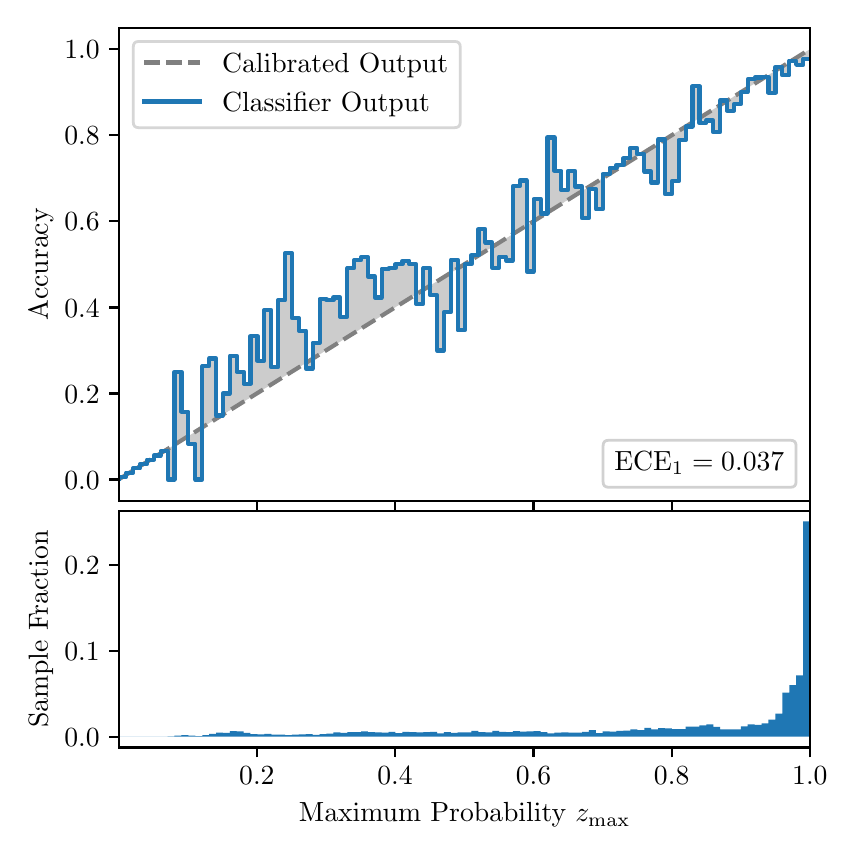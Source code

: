 \begingroup%
\makeatletter%
\begin{pgfpicture}%
\pgfpathrectangle{\pgfpointorigin}{\pgfqpoint{4.0in}{4.0in}}%
\pgfusepath{use as bounding box, clip}%
\begin{pgfscope}%
\pgfsetbuttcap%
\pgfsetmiterjoin%
\definecolor{currentfill}{rgb}{1.0,1.0,1.0}%
\pgfsetfillcolor{currentfill}%
\pgfsetlinewidth{0.0pt}%
\definecolor{currentstroke}{rgb}{1.0,1.0,1.0}%
\pgfsetstrokecolor{currentstroke}%
\pgfsetdash{}{0pt}%
\pgfpathmoveto{\pgfqpoint{0.0in}{0.0in}}%
\pgfpathlineto{\pgfqpoint{4.0in}{0.0in}}%
\pgfpathlineto{\pgfqpoint{4.0in}{4.0in}}%
\pgfpathlineto{\pgfqpoint{0.0in}{4.0in}}%
\pgfpathclose%
\pgfusepath{fill}%
\end{pgfscope}%
\begin{pgfscope}%
\pgfsetbuttcap%
\pgfsetmiterjoin%
\definecolor{currentfill}{rgb}{1.0,1.0,1.0}%
\pgfsetfillcolor{currentfill}%
\pgfsetlinewidth{0.0pt}%
\definecolor{currentstroke}{rgb}{0.0,0.0,0.0}%
\pgfsetstrokecolor{currentstroke}%
\pgfsetstrokeopacity{0.0}%
\pgfsetdash{}{0pt}%
\pgfpathmoveto{\pgfqpoint{0.458in}{1.633in}}%
\pgfpathlineto{\pgfqpoint{3.911in}{1.633in}}%
\pgfpathlineto{\pgfqpoint{3.911in}{4.0in}}%
\pgfpathlineto{\pgfqpoint{0.458in}{4.0in}}%
\pgfpathclose%
\pgfusepath{fill}%
\end{pgfscope}%
\begin{pgfscope}%
\pgfpathrectangle{\pgfqpoint{0.458in}{1.633in}}{\pgfqpoint{3.453in}{2.367in}}%
\pgfusepath{clip}%
\pgfsetbuttcap%
\pgfsetroundjoin%
\definecolor{currentfill}{rgb}{0.0,0.0,0.0}%
\pgfsetfillcolor{currentfill}%
\pgfsetfillopacity{0.2}%
\pgfsetlinewidth{0.0pt}%
\definecolor{currentstroke}{rgb}{0.0,0.0,0.0}%
\pgfsetstrokecolor{currentstroke}%
\pgfsetdash{}{0pt}%
\pgfpathmoveto{\pgfqpoint{0.462in}{1.754in}}%
\pgfpathlineto{\pgfqpoint{0.462in}{1.745in}}%
\pgfpathlineto{\pgfqpoint{0.465in}{1.747in}}%
\pgfpathlineto{\pgfqpoint{0.469in}{1.749in}}%
\pgfpathlineto{\pgfqpoint{0.472in}{1.751in}}%
\pgfpathlineto{\pgfqpoint{0.475in}{1.754in}}%
\pgfpathlineto{\pgfqpoint{0.479in}{1.756in}}%
\pgfpathlineto{\pgfqpoint{0.482in}{1.758in}}%
\pgfpathlineto{\pgfqpoint{0.486in}{1.76in}}%
\pgfpathlineto{\pgfqpoint{0.489in}{1.762in}}%
\pgfpathlineto{\pgfqpoint{0.493in}{1.764in}}%
\pgfpathlineto{\pgfqpoint{0.496in}{1.766in}}%
\pgfpathlineto{\pgfqpoint{0.5in}{1.769in}}%
\pgfpathlineto{\pgfqpoint{0.503in}{1.771in}}%
\pgfpathlineto{\pgfqpoint{0.507in}{1.773in}}%
\pgfpathlineto{\pgfqpoint{0.51in}{1.775in}}%
\pgfpathlineto{\pgfqpoint{0.513in}{1.777in}}%
\pgfpathlineto{\pgfqpoint{0.517in}{1.779in}}%
\pgfpathlineto{\pgfqpoint{0.52in}{1.782in}}%
\pgfpathlineto{\pgfqpoint{0.524in}{1.784in}}%
\pgfpathlineto{\pgfqpoint{0.527in}{1.786in}}%
\pgfpathlineto{\pgfqpoint{0.531in}{1.788in}}%
\pgfpathlineto{\pgfqpoint{0.534in}{1.79in}}%
\pgfpathlineto{\pgfqpoint{0.538in}{1.792in}}%
\pgfpathlineto{\pgfqpoint{0.541in}{1.794in}}%
\pgfpathlineto{\pgfqpoint{0.545in}{1.797in}}%
\pgfpathlineto{\pgfqpoint{0.548in}{1.799in}}%
\pgfpathlineto{\pgfqpoint{0.551in}{1.801in}}%
\pgfpathlineto{\pgfqpoint{0.555in}{1.803in}}%
\pgfpathlineto{\pgfqpoint{0.558in}{1.805in}}%
\pgfpathlineto{\pgfqpoint{0.562in}{1.807in}}%
\pgfpathlineto{\pgfqpoint{0.565in}{1.81in}}%
\pgfpathlineto{\pgfqpoint{0.569in}{1.812in}}%
\pgfpathlineto{\pgfqpoint{0.572in}{1.814in}}%
\pgfpathlineto{\pgfqpoint{0.576in}{1.816in}}%
\pgfpathlineto{\pgfqpoint{0.579in}{1.818in}}%
\pgfpathlineto{\pgfqpoint{0.583in}{1.82in}}%
\pgfpathlineto{\pgfqpoint{0.586in}{1.822in}}%
\pgfpathlineto{\pgfqpoint{0.59in}{1.825in}}%
\pgfpathlineto{\pgfqpoint{0.593in}{1.827in}}%
\pgfpathlineto{\pgfqpoint{0.596in}{1.829in}}%
\pgfpathlineto{\pgfqpoint{0.6in}{1.831in}}%
\pgfpathlineto{\pgfqpoint{0.603in}{1.833in}}%
\pgfpathlineto{\pgfqpoint{0.607in}{1.835in}}%
\pgfpathlineto{\pgfqpoint{0.61in}{1.837in}}%
\pgfpathlineto{\pgfqpoint{0.614in}{1.84in}}%
\pgfpathlineto{\pgfqpoint{0.617in}{1.842in}}%
\pgfpathlineto{\pgfqpoint{0.621in}{1.844in}}%
\pgfpathlineto{\pgfqpoint{0.624in}{1.846in}}%
\pgfpathlineto{\pgfqpoint{0.628in}{1.848in}}%
\pgfpathlineto{\pgfqpoint{0.631in}{1.85in}}%
\pgfpathlineto{\pgfqpoint{0.634in}{1.853in}}%
\pgfpathlineto{\pgfqpoint{0.638in}{1.855in}}%
\pgfpathlineto{\pgfqpoint{0.641in}{1.857in}}%
\pgfpathlineto{\pgfqpoint{0.645in}{1.859in}}%
\pgfpathlineto{\pgfqpoint{0.648in}{1.861in}}%
\pgfpathlineto{\pgfqpoint{0.652in}{1.863in}}%
\pgfpathlineto{\pgfqpoint{0.655in}{1.865in}}%
\pgfpathlineto{\pgfqpoint{0.659in}{1.868in}}%
\pgfpathlineto{\pgfqpoint{0.662in}{1.87in}}%
\pgfpathlineto{\pgfqpoint{0.666in}{1.872in}}%
\pgfpathlineto{\pgfqpoint{0.669in}{1.874in}}%
\pgfpathlineto{\pgfqpoint{0.672in}{1.876in}}%
\pgfpathlineto{\pgfqpoint{0.676in}{1.878in}}%
\pgfpathlineto{\pgfqpoint{0.679in}{1.881in}}%
\pgfpathlineto{\pgfqpoint{0.683in}{1.883in}}%
\pgfpathlineto{\pgfqpoint{0.686in}{1.885in}}%
\pgfpathlineto{\pgfqpoint{0.69in}{1.887in}}%
\pgfpathlineto{\pgfqpoint{0.693in}{1.889in}}%
\pgfpathlineto{\pgfqpoint{0.697in}{1.891in}}%
\pgfpathlineto{\pgfqpoint{0.7in}{1.893in}}%
\pgfpathlineto{\pgfqpoint{0.704in}{1.896in}}%
\pgfpathlineto{\pgfqpoint{0.707in}{1.898in}}%
\pgfpathlineto{\pgfqpoint{0.71in}{1.9in}}%
\pgfpathlineto{\pgfqpoint{0.714in}{1.902in}}%
\pgfpathlineto{\pgfqpoint{0.717in}{1.904in}}%
\pgfpathlineto{\pgfqpoint{0.721in}{1.906in}}%
\pgfpathlineto{\pgfqpoint{0.724in}{1.908in}}%
\pgfpathlineto{\pgfqpoint{0.728in}{1.911in}}%
\pgfpathlineto{\pgfqpoint{0.731in}{1.913in}}%
\pgfpathlineto{\pgfqpoint{0.735in}{1.915in}}%
\pgfpathlineto{\pgfqpoint{0.738in}{1.917in}}%
\pgfpathlineto{\pgfqpoint{0.742in}{1.919in}}%
\pgfpathlineto{\pgfqpoint{0.745in}{1.921in}}%
\pgfpathlineto{\pgfqpoint{0.749in}{1.924in}}%
\pgfpathlineto{\pgfqpoint{0.752in}{1.926in}}%
\pgfpathlineto{\pgfqpoint{0.755in}{1.928in}}%
\pgfpathlineto{\pgfqpoint{0.759in}{1.93in}}%
\pgfpathlineto{\pgfqpoint{0.762in}{1.932in}}%
\pgfpathlineto{\pgfqpoint{0.766in}{1.934in}}%
\pgfpathlineto{\pgfqpoint{0.769in}{1.936in}}%
\pgfpathlineto{\pgfqpoint{0.773in}{1.939in}}%
\pgfpathlineto{\pgfqpoint{0.776in}{1.941in}}%
\pgfpathlineto{\pgfqpoint{0.78in}{1.943in}}%
\pgfpathlineto{\pgfqpoint{0.783in}{1.945in}}%
\pgfpathlineto{\pgfqpoint{0.787in}{1.947in}}%
\pgfpathlineto{\pgfqpoint{0.79in}{1.949in}}%
\pgfpathlineto{\pgfqpoint{0.793in}{1.952in}}%
\pgfpathlineto{\pgfqpoint{0.797in}{1.954in}}%
\pgfpathlineto{\pgfqpoint{0.8in}{1.956in}}%
\pgfpathlineto{\pgfqpoint{0.804in}{1.958in}}%
\pgfpathlineto{\pgfqpoint{0.807in}{1.96in}}%
\pgfpathlineto{\pgfqpoint{0.811in}{1.962in}}%
\pgfpathlineto{\pgfqpoint{0.814in}{1.964in}}%
\pgfpathlineto{\pgfqpoint{0.818in}{1.967in}}%
\pgfpathlineto{\pgfqpoint{0.821in}{1.969in}}%
\pgfpathlineto{\pgfqpoint{0.825in}{1.971in}}%
\pgfpathlineto{\pgfqpoint{0.828in}{1.973in}}%
\pgfpathlineto{\pgfqpoint{0.831in}{1.975in}}%
\pgfpathlineto{\pgfqpoint{0.835in}{1.977in}}%
\pgfpathlineto{\pgfqpoint{0.838in}{1.979in}}%
\pgfpathlineto{\pgfqpoint{0.842in}{1.982in}}%
\pgfpathlineto{\pgfqpoint{0.845in}{1.984in}}%
\pgfpathlineto{\pgfqpoint{0.849in}{1.986in}}%
\pgfpathlineto{\pgfqpoint{0.852in}{1.988in}}%
\pgfpathlineto{\pgfqpoint{0.856in}{1.99in}}%
\pgfpathlineto{\pgfqpoint{0.859in}{1.992in}}%
\pgfpathlineto{\pgfqpoint{0.863in}{1.995in}}%
\pgfpathlineto{\pgfqpoint{0.866in}{1.997in}}%
\pgfpathlineto{\pgfqpoint{0.869in}{1.999in}}%
\pgfpathlineto{\pgfqpoint{0.873in}{2.001in}}%
\pgfpathlineto{\pgfqpoint{0.876in}{2.003in}}%
\pgfpathlineto{\pgfqpoint{0.88in}{2.005in}}%
\pgfpathlineto{\pgfqpoint{0.883in}{2.007in}}%
\pgfpathlineto{\pgfqpoint{0.887in}{2.01in}}%
\pgfpathlineto{\pgfqpoint{0.89in}{2.012in}}%
\pgfpathlineto{\pgfqpoint{0.894in}{2.014in}}%
\pgfpathlineto{\pgfqpoint{0.897in}{2.016in}}%
\pgfpathlineto{\pgfqpoint{0.901in}{2.018in}}%
\pgfpathlineto{\pgfqpoint{0.904in}{2.02in}}%
\pgfpathlineto{\pgfqpoint{0.908in}{2.023in}}%
\pgfpathlineto{\pgfqpoint{0.911in}{2.025in}}%
\pgfpathlineto{\pgfqpoint{0.914in}{2.027in}}%
\pgfpathlineto{\pgfqpoint{0.918in}{2.029in}}%
\pgfpathlineto{\pgfqpoint{0.921in}{2.031in}}%
\pgfpathlineto{\pgfqpoint{0.925in}{2.033in}}%
\pgfpathlineto{\pgfqpoint{0.928in}{2.035in}}%
\pgfpathlineto{\pgfqpoint{0.932in}{2.038in}}%
\pgfpathlineto{\pgfqpoint{0.935in}{2.04in}}%
\pgfpathlineto{\pgfqpoint{0.939in}{2.042in}}%
\pgfpathlineto{\pgfqpoint{0.942in}{2.044in}}%
\pgfpathlineto{\pgfqpoint{0.946in}{2.046in}}%
\pgfpathlineto{\pgfqpoint{0.949in}{2.048in}}%
\pgfpathlineto{\pgfqpoint{0.952in}{2.05in}}%
\pgfpathlineto{\pgfqpoint{0.956in}{2.053in}}%
\pgfpathlineto{\pgfqpoint{0.959in}{2.055in}}%
\pgfpathlineto{\pgfqpoint{0.963in}{2.057in}}%
\pgfpathlineto{\pgfqpoint{0.966in}{2.059in}}%
\pgfpathlineto{\pgfqpoint{0.97in}{2.061in}}%
\pgfpathlineto{\pgfqpoint{0.973in}{2.063in}}%
\pgfpathlineto{\pgfqpoint{0.977in}{2.066in}}%
\pgfpathlineto{\pgfqpoint{0.98in}{2.068in}}%
\pgfpathlineto{\pgfqpoint{0.984in}{2.07in}}%
\pgfpathlineto{\pgfqpoint{0.987in}{2.072in}}%
\pgfpathlineto{\pgfqpoint{0.99in}{2.074in}}%
\pgfpathlineto{\pgfqpoint{0.994in}{2.076in}}%
\pgfpathlineto{\pgfqpoint{0.997in}{2.078in}}%
\pgfpathlineto{\pgfqpoint{1.001in}{2.081in}}%
\pgfpathlineto{\pgfqpoint{1.004in}{2.083in}}%
\pgfpathlineto{\pgfqpoint{1.008in}{2.085in}}%
\pgfpathlineto{\pgfqpoint{1.011in}{2.087in}}%
\pgfpathlineto{\pgfqpoint{1.015in}{2.089in}}%
\pgfpathlineto{\pgfqpoint{1.018in}{2.091in}}%
\pgfpathlineto{\pgfqpoint{1.022in}{2.094in}}%
\pgfpathlineto{\pgfqpoint{1.025in}{2.096in}}%
\pgfpathlineto{\pgfqpoint{1.028in}{2.098in}}%
\pgfpathlineto{\pgfqpoint{1.032in}{2.1in}}%
\pgfpathlineto{\pgfqpoint{1.035in}{2.102in}}%
\pgfpathlineto{\pgfqpoint{1.039in}{2.104in}}%
\pgfpathlineto{\pgfqpoint{1.042in}{2.106in}}%
\pgfpathlineto{\pgfqpoint{1.046in}{2.109in}}%
\pgfpathlineto{\pgfqpoint{1.049in}{2.111in}}%
\pgfpathlineto{\pgfqpoint{1.053in}{2.113in}}%
\pgfpathlineto{\pgfqpoint{1.056in}{2.115in}}%
\pgfpathlineto{\pgfqpoint{1.06in}{2.117in}}%
\pgfpathlineto{\pgfqpoint{1.063in}{2.119in}}%
\pgfpathlineto{\pgfqpoint{1.067in}{2.122in}}%
\pgfpathlineto{\pgfqpoint{1.07in}{2.124in}}%
\pgfpathlineto{\pgfqpoint{1.073in}{2.126in}}%
\pgfpathlineto{\pgfqpoint{1.077in}{2.128in}}%
\pgfpathlineto{\pgfqpoint{1.08in}{2.13in}}%
\pgfpathlineto{\pgfqpoint{1.084in}{2.132in}}%
\pgfpathlineto{\pgfqpoint{1.087in}{2.134in}}%
\pgfpathlineto{\pgfqpoint{1.091in}{2.137in}}%
\pgfpathlineto{\pgfqpoint{1.094in}{2.139in}}%
\pgfpathlineto{\pgfqpoint{1.098in}{2.141in}}%
\pgfpathlineto{\pgfqpoint{1.101in}{2.143in}}%
\pgfpathlineto{\pgfqpoint{1.105in}{2.145in}}%
\pgfpathlineto{\pgfqpoint{1.108in}{2.147in}}%
\pgfpathlineto{\pgfqpoint{1.111in}{2.149in}}%
\pgfpathlineto{\pgfqpoint{1.115in}{2.152in}}%
\pgfpathlineto{\pgfqpoint{1.118in}{2.154in}}%
\pgfpathlineto{\pgfqpoint{1.122in}{2.156in}}%
\pgfpathlineto{\pgfqpoint{1.125in}{2.158in}}%
\pgfpathlineto{\pgfqpoint{1.129in}{2.16in}}%
\pgfpathlineto{\pgfqpoint{1.132in}{2.162in}}%
\pgfpathlineto{\pgfqpoint{1.136in}{2.165in}}%
\pgfpathlineto{\pgfqpoint{1.139in}{2.167in}}%
\pgfpathlineto{\pgfqpoint{1.143in}{2.169in}}%
\pgfpathlineto{\pgfqpoint{1.146in}{2.171in}}%
\pgfpathlineto{\pgfqpoint{1.149in}{2.173in}}%
\pgfpathlineto{\pgfqpoint{1.153in}{2.175in}}%
\pgfpathlineto{\pgfqpoint{1.156in}{2.177in}}%
\pgfpathlineto{\pgfqpoint{1.16in}{2.18in}}%
\pgfpathlineto{\pgfqpoint{1.163in}{2.182in}}%
\pgfpathlineto{\pgfqpoint{1.167in}{2.184in}}%
\pgfpathlineto{\pgfqpoint{1.17in}{2.186in}}%
\pgfpathlineto{\pgfqpoint{1.174in}{2.188in}}%
\pgfpathlineto{\pgfqpoint{1.177in}{2.19in}}%
\pgfpathlineto{\pgfqpoint{1.181in}{2.193in}}%
\pgfpathlineto{\pgfqpoint{1.184in}{2.195in}}%
\pgfpathlineto{\pgfqpoint{1.187in}{2.197in}}%
\pgfpathlineto{\pgfqpoint{1.191in}{2.199in}}%
\pgfpathlineto{\pgfqpoint{1.194in}{2.201in}}%
\pgfpathlineto{\pgfqpoint{1.198in}{2.203in}}%
\pgfpathlineto{\pgfqpoint{1.201in}{2.205in}}%
\pgfpathlineto{\pgfqpoint{1.205in}{2.208in}}%
\pgfpathlineto{\pgfqpoint{1.208in}{2.21in}}%
\pgfpathlineto{\pgfqpoint{1.212in}{2.212in}}%
\pgfpathlineto{\pgfqpoint{1.215in}{2.214in}}%
\pgfpathlineto{\pgfqpoint{1.219in}{2.216in}}%
\pgfpathlineto{\pgfqpoint{1.222in}{2.218in}}%
\pgfpathlineto{\pgfqpoint{1.226in}{2.22in}}%
\pgfpathlineto{\pgfqpoint{1.229in}{2.223in}}%
\pgfpathlineto{\pgfqpoint{1.232in}{2.225in}}%
\pgfpathlineto{\pgfqpoint{1.236in}{2.227in}}%
\pgfpathlineto{\pgfqpoint{1.239in}{2.229in}}%
\pgfpathlineto{\pgfqpoint{1.243in}{2.231in}}%
\pgfpathlineto{\pgfqpoint{1.246in}{2.233in}}%
\pgfpathlineto{\pgfqpoint{1.25in}{2.236in}}%
\pgfpathlineto{\pgfqpoint{1.253in}{2.238in}}%
\pgfpathlineto{\pgfqpoint{1.257in}{2.24in}}%
\pgfpathlineto{\pgfqpoint{1.26in}{2.242in}}%
\pgfpathlineto{\pgfqpoint{1.264in}{2.244in}}%
\pgfpathlineto{\pgfqpoint{1.267in}{2.246in}}%
\pgfpathlineto{\pgfqpoint{1.27in}{2.248in}}%
\pgfpathlineto{\pgfqpoint{1.274in}{2.251in}}%
\pgfpathlineto{\pgfqpoint{1.277in}{2.253in}}%
\pgfpathlineto{\pgfqpoint{1.281in}{2.255in}}%
\pgfpathlineto{\pgfqpoint{1.284in}{2.257in}}%
\pgfpathlineto{\pgfqpoint{1.288in}{2.259in}}%
\pgfpathlineto{\pgfqpoint{1.291in}{2.261in}}%
\pgfpathlineto{\pgfqpoint{1.295in}{2.264in}}%
\pgfpathlineto{\pgfqpoint{1.298in}{2.266in}}%
\pgfpathlineto{\pgfqpoint{1.302in}{2.268in}}%
\pgfpathlineto{\pgfqpoint{1.305in}{2.27in}}%
\pgfpathlineto{\pgfqpoint{1.308in}{2.272in}}%
\pgfpathlineto{\pgfqpoint{1.312in}{2.274in}}%
\pgfpathlineto{\pgfqpoint{1.315in}{2.276in}}%
\pgfpathlineto{\pgfqpoint{1.319in}{2.279in}}%
\pgfpathlineto{\pgfqpoint{1.322in}{2.281in}}%
\pgfpathlineto{\pgfqpoint{1.326in}{2.283in}}%
\pgfpathlineto{\pgfqpoint{1.329in}{2.285in}}%
\pgfpathlineto{\pgfqpoint{1.333in}{2.287in}}%
\pgfpathlineto{\pgfqpoint{1.336in}{2.289in}}%
\pgfpathlineto{\pgfqpoint{1.34in}{2.291in}}%
\pgfpathlineto{\pgfqpoint{1.343in}{2.294in}}%
\pgfpathlineto{\pgfqpoint{1.346in}{2.296in}}%
\pgfpathlineto{\pgfqpoint{1.35in}{2.298in}}%
\pgfpathlineto{\pgfqpoint{1.353in}{2.3in}}%
\pgfpathlineto{\pgfqpoint{1.357in}{2.302in}}%
\pgfpathlineto{\pgfqpoint{1.36in}{2.304in}}%
\pgfpathlineto{\pgfqpoint{1.364in}{2.307in}}%
\pgfpathlineto{\pgfqpoint{1.367in}{2.309in}}%
\pgfpathlineto{\pgfqpoint{1.371in}{2.311in}}%
\pgfpathlineto{\pgfqpoint{1.374in}{2.313in}}%
\pgfpathlineto{\pgfqpoint{1.378in}{2.315in}}%
\pgfpathlineto{\pgfqpoint{1.381in}{2.317in}}%
\pgfpathlineto{\pgfqpoint{1.385in}{2.319in}}%
\pgfpathlineto{\pgfqpoint{1.388in}{2.322in}}%
\pgfpathlineto{\pgfqpoint{1.391in}{2.324in}}%
\pgfpathlineto{\pgfqpoint{1.395in}{2.326in}}%
\pgfpathlineto{\pgfqpoint{1.398in}{2.328in}}%
\pgfpathlineto{\pgfqpoint{1.402in}{2.33in}}%
\pgfpathlineto{\pgfqpoint{1.405in}{2.332in}}%
\pgfpathlineto{\pgfqpoint{1.409in}{2.335in}}%
\pgfpathlineto{\pgfqpoint{1.412in}{2.337in}}%
\pgfpathlineto{\pgfqpoint{1.416in}{2.339in}}%
\pgfpathlineto{\pgfqpoint{1.419in}{2.341in}}%
\pgfpathlineto{\pgfqpoint{1.423in}{2.343in}}%
\pgfpathlineto{\pgfqpoint{1.426in}{2.345in}}%
\pgfpathlineto{\pgfqpoint{1.429in}{2.347in}}%
\pgfpathlineto{\pgfqpoint{1.433in}{2.35in}}%
\pgfpathlineto{\pgfqpoint{1.436in}{2.352in}}%
\pgfpathlineto{\pgfqpoint{1.44in}{2.354in}}%
\pgfpathlineto{\pgfqpoint{1.443in}{2.356in}}%
\pgfpathlineto{\pgfqpoint{1.447in}{2.358in}}%
\pgfpathlineto{\pgfqpoint{1.45in}{2.36in}}%
\pgfpathlineto{\pgfqpoint{1.454in}{2.363in}}%
\pgfpathlineto{\pgfqpoint{1.457in}{2.365in}}%
\pgfpathlineto{\pgfqpoint{1.461in}{2.367in}}%
\pgfpathlineto{\pgfqpoint{1.464in}{2.369in}}%
\pgfpathlineto{\pgfqpoint{1.467in}{2.371in}}%
\pgfpathlineto{\pgfqpoint{1.471in}{2.373in}}%
\pgfpathlineto{\pgfqpoint{1.474in}{2.375in}}%
\pgfpathlineto{\pgfqpoint{1.478in}{2.378in}}%
\pgfpathlineto{\pgfqpoint{1.481in}{2.38in}}%
\pgfpathlineto{\pgfqpoint{1.485in}{2.382in}}%
\pgfpathlineto{\pgfqpoint{1.488in}{2.384in}}%
\pgfpathlineto{\pgfqpoint{1.492in}{2.386in}}%
\pgfpathlineto{\pgfqpoint{1.495in}{2.388in}}%
\pgfpathlineto{\pgfqpoint{1.499in}{2.39in}}%
\pgfpathlineto{\pgfqpoint{1.502in}{2.393in}}%
\pgfpathlineto{\pgfqpoint{1.506in}{2.395in}}%
\pgfpathlineto{\pgfqpoint{1.509in}{2.397in}}%
\pgfpathlineto{\pgfqpoint{1.512in}{2.399in}}%
\pgfpathlineto{\pgfqpoint{1.516in}{2.401in}}%
\pgfpathlineto{\pgfqpoint{1.519in}{2.403in}}%
\pgfpathlineto{\pgfqpoint{1.523in}{2.406in}}%
\pgfpathlineto{\pgfqpoint{1.526in}{2.408in}}%
\pgfpathlineto{\pgfqpoint{1.53in}{2.41in}}%
\pgfpathlineto{\pgfqpoint{1.533in}{2.412in}}%
\pgfpathlineto{\pgfqpoint{1.537in}{2.414in}}%
\pgfpathlineto{\pgfqpoint{1.54in}{2.416in}}%
\pgfpathlineto{\pgfqpoint{1.544in}{2.418in}}%
\pgfpathlineto{\pgfqpoint{1.547in}{2.421in}}%
\pgfpathlineto{\pgfqpoint{1.55in}{2.423in}}%
\pgfpathlineto{\pgfqpoint{1.554in}{2.425in}}%
\pgfpathlineto{\pgfqpoint{1.557in}{2.427in}}%
\pgfpathlineto{\pgfqpoint{1.561in}{2.429in}}%
\pgfpathlineto{\pgfqpoint{1.564in}{2.431in}}%
\pgfpathlineto{\pgfqpoint{1.568in}{2.434in}}%
\pgfpathlineto{\pgfqpoint{1.571in}{2.436in}}%
\pgfpathlineto{\pgfqpoint{1.575in}{2.438in}}%
\pgfpathlineto{\pgfqpoint{1.578in}{2.44in}}%
\pgfpathlineto{\pgfqpoint{1.582in}{2.442in}}%
\pgfpathlineto{\pgfqpoint{1.585in}{2.444in}}%
\pgfpathlineto{\pgfqpoint{1.588in}{2.446in}}%
\pgfpathlineto{\pgfqpoint{1.592in}{2.449in}}%
\pgfpathlineto{\pgfqpoint{1.595in}{2.451in}}%
\pgfpathlineto{\pgfqpoint{1.599in}{2.453in}}%
\pgfpathlineto{\pgfqpoint{1.602in}{2.455in}}%
\pgfpathlineto{\pgfqpoint{1.606in}{2.457in}}%
\pgfpathlineto{\pgfqpoint{1.609in}{2.459in}}%
\pgfpathlineto{\pgfqpoint{1.613in}{2.461in}}%
\pgfpathlineto{\pgfqpoint{1.616in}{2.464in}}%
\pgfpathlineto{\pgfqpoint{1.62in}{2.466in}}%
\pgfpathlineto{\pgfqpoint{1.623in}{2.468in}}%
\pgfpathlineto{\pgfqpoint{1.626in}{2.47in}}%
\pgfpathlineto{\pgfqpoint{1.63in}{2.472in}}%
\pgfpathlineto{\pgfqpoint{1.633in}{2.474in}}%
\pgfpathlineto{\pgfqpoint{1.637in}{2.477in}}%
\pgfpathlineto{\pgfqpoint{1.64in}{2.479in}}%
\pgfpathlineto{\pgfqpoint{1.644in}{2.481in}}%
\pgfpathlineto{\pgfqpoint{1.647in}{2.483in}}%
\pgfpathlineto{\pgfqpoint{1.651in}{2.485in}}%
\pgfpathlineto{\pgfqpoint{1.654in}{2.487in}}%
\pgfpathlineto{\pgfqpoint{1.658in}{2.489in}}%
\pgfpathlineto{\pgfqpoint{1.661in}{2.492in}}%
\pgfpathlineto{\pgfqpoint{1.665in}{2.494in}}%
\pgfpathlineto{\pgfqpoint{1.668in}{2.496in}}%
\pgfpathlineto{\pgfqpoint{1.671in}{2.498in}}%
\pgfpathlineto{\pgfqpoint{1.675in}{2.5in}}%
\pgfpathlineto{\pgfqpoint{1.678in}{2.502in}}%
\pgfpathlineto{\pgfqpoint{1.682in}{2.505in}}%
\pgfpathlineto{\pgfqpoint{1.685in}{2.507in}}%
\pgfpathlineto{\pgfqpoint{1.689in}{2.509in}}%
\pgfpathlineto{\pgfqpoint{1.692in}{2.511in}}%
\pgfpathlineto{\pgfqpoint{1.696in}{2.513in}}%
\pgfpathlineto{\pgfqpoint{1.699in}{2.515in}}%
\pgfpathlineto{\pgfqpoint{1.703in}{2.517in}}%
\pgfpathlineto{\pgfqpoint{1.706in}{2.52in}}%
\pgfpathlineto{\pgfqpoint{1.709in}{2.522in}}%
\pgfpathlineto{\pgfqpoint{1.713in}{2.524in}}%
\pgfpathlineto{\pgfqpoint{1.716in}{2.526in}}%
\pgfpathlineto{\pgfqpoint{1.72in}{2.528in}}%
\pgfpathlineto{\pgfqpoint{1.723in}{2.53in}}%
\pgfpathlineto{\pgfqpoint{1.727in}{2.532in}}%
\pgfpathlineto{\pgfqpoint{1.73in}{2.535in}}%
\pgfpathlineto{\pgfqpoint{1.734in}{2.537in}}%
\pgfpathlineto{\pgfqpoint{1.737in}{2.539in}}%
\pgfpathlineto{\pgfqpoint{1.741in}{2.541in}}%
\pgfpathlineto{\pgfqpoint{1.744in}{2.543in}}%
\pgfpathlineto{\pgfqpoint{1.747in}{2.545in}}%
\pgfpathlineto{\pgfqpoint{1.751in}{2.548in}}%
\pgfpathlineto{\pgfqpoint{1.754in}{2.55in}}%
\pgfpathlineto{\pgfqpoint{1.758in}{2.552in}}%
\pgfpathlineto{\pgfqpoint{1.761in}{2.554in}}%
\pgfpathlineto{\pgfqpoint{1.765in}{2.556in}}%
\pgfpathlineto{\pgfqpoint{1.768in}{2.558in}}%
\pgfpathlineto{\pgfqpoint{1.772in}{2.56in}}%
\pgfpathlineto{\pgfqpoint{1.775in}{2.563in}}%
\pgfpathlineto{\pgfqpoint{1.779in}{2.565in}}%
\pgfpathlineto{\pgfqpoint{1.782in}{2.567in}}%
\pgfpathlineto{\pgfqpoint{1.785in}{2.569in}}%
\pgfpathlineto{\pgfqpoint{1.789in}{2.571in}}%
\pgfpathlineto{\pgfqpoint{1.792in}{2.573in}}%
\pgfpathlineto{\pgfqpoint{1.796in}{2.576in}}%
\pgfpathlineto{\pgfqpoint{1.799in}{2.578in}}%
\pgfpathlineto{\pgfqpoint{1.803in}{2.58in}}%
\pgfpathlineto{\pgfqpoint{1.806in}{2.582in}}%
\pgfpathlineto{\pgfqpoint{1.81in}{2.584in}}%
\pgfpathlineto{\pgfqpoint{1.813in}{2.586in}}%
\pgfpathlineto{\pgfqpoint{1.817in}{2.588in}}%
\pgfpathlineto{\pgfqpoint{1.82in}{2.591in}}%
\pgfpathlineto{\pgfqpoint{1.824in}{2.593in}}%
\pgfpathlineto{\pgfqpoint{1.827in}{2.595in}}%
\pgfpathlineto{\pgfqpoint{1.83in}{2.597in}}%
\pgfpathlineto{\pgfqpoint{1.834in}{2.599in}}%
\pgfpathlineto{\pgfqpoint{1.837in}{2.601in}}%
\pgfpathlineto{\pgfqpoint{1.841in}{2.604in}}%
\pgfpathlineto{\pgfqpoint{1.844in}{2.606in}}%
\pgfpathlineto{\pgfqpoint{1.848in}{2.608in}}%
\pgfpathlineto{\pgfqpoint{1.851in}{2.61in}}%
\pgfpathlineto{\pgfqpoint{1.855in}{2.612in}}%
\pgfpathlineto{\pgfqpoint{1.858in}{2.614in}}%
\pgfpathlineto{\pgfqpoint{1.862in}{2.616in}}%
\pgfpathlineto{\pgfqpoint{1.865in}{2.619in}}%
\pgfpathlineto{\pgfqpoint{1.868in}{2.621in}}%
\pgfpathlineto{\pgfqpoint{1.872in}{2.623in}}%
\pgfpathlineto{\pgfqpoint{1.875in}{2.625in}}%
\pgfpathlineto{\pgfqpoint{1.879in}{2.627in}}%
\pgfpathlineto{\pgfqpoint{1.882in}{2.629in}}%
\pgfpathlineto{\pgfqpoint{1.886in}{2.631in}}%
\pgfpathlineto{\pgfqpoint{1.889in}{2.634in}}%
\pgfpathlineto{\pgfqpoint{1.893in}{2.636in}}%
\pgfpathlineto{\pgfqpoint{1.896in}{2.638in}}%
\pgfpathlineto{\pgfqpoint{1.9in}{2.64in}}%
\pgfpathlineto{\pgfqpoint{1.903in}{2.642in}}%
\pgfpathlineto{\pgfqpoint{1.906in}{2.644in}}%
\pgfpathlineto{\pgfqpoint{1.91in}{2.647in}}%
\pgfpathlineto{\pgfqpoint{1.913in}{2.649in}}%
\pgfpathlineto{\pgfqpoint{1.917in}{2.651in}}%
\pgfpathlineto{\pgfqpoint{1.92in}{2.653in}}%
\pgfpathlineto{\pgfqpoint{1.924in}{2.655in}}%
\pgfpathlineto{\pgfqpoint{1.927in}{2.657in}}%
\pgfpathlineto{\pgfqpoint{1.931in}{2.659in}}%
\pgfpathlineto{\pgfqpoint{1.934in}{2.662in}}%
\pgfpathlineto{\pgfqpoint{1.938in}{2.664in}}%
\pgfpathlineto{\pgfqpoint{1.941in}{2.666in}}%
\pgfpathlineto{\pgfqpoint{1.944in}{2.668in}}%
\pgfpathlineto{\pgfqpoint{1.948in}{2.67in}}%
\pgfpathlineto{\pgfqpoint{1.951in}{2.672in}}%
\pgfpathlineto{\pgfqpoint{1.955in}{2.675in}}%
\pgfpathlineto{\pgfqpoint{1.958in}{2.677in}}%
\pgfpathlineto{\pgfqpoint{1.962in}{2.679in}}%
\pgfpathlineto{\pgfqpoint{1.965in}{2.681in}}%
\pgfpathlineto{\pgfqpoint{1.969in}{2.683in}}%
\pgfpathlineto{\pgfqpoint{1.972in}{2.685in}}%
\pgfpathlineto{\pgfqpoint{1.976in}{2.687in}}%
\pgfpathlineto{\pgfqpoint{1.979in}{2.69in}}%
\pgfpathlineto{\pgfqpoint{1.983in}{2.692in}}%
\pgfpathlineto{\pgfqpoint{1.986in}{2.694in}}%
\pgfpathlineto{\pgfqpoint{1.989in}{2.696in}}%
\pgfpathlineto{\pgfqpoint{1.993in}{2.698in}}%
\pgfpathlineto{\pgfqpoint{1.996in}{2.7in}}%
\pgfpathlineto{\pgfqpoint{2.0in}{2.702in}}%
\pgfpathlineto{\pgfqpoint{2.003in}{2.705in}}%
\pgfpathlineto{\pgfqpoint{2.007in}{2.707in}}%
\pgfpathlineto{\pgfqpoint{2.01in}{2.709in}}%
\pgfpathlineto{\pgfqpoint{2.014in}{2.711in}}%
\pgfpathlineto{\pgfqpoint{2.017in}{2.713in}}%
\pgfpathlineto{\pgfqpoint{2.021in}{2.715in}}%
\pgfpathlineto{\pgfqpoint{2.024in}{2.718in}}%
\pgfpathlineto{\pgfqpoint{2.027in}{2.72in}}%
\pgfpathlineto{\pgfqpoint{2.031in}{2.722in}}%
\pgfpathlineto{\pgfqpoint{2.034in}{2.724in}}%
\pgfpathlineto{\pgfqpoint{2.038in}{2.726in}}%
\pgfpathlineto{\pgfqpoint{2.041in}{2.728in}}%
\pgfpathlineto{\pgfqpoint{2.045in}{2.73in}}%
\pgfpathlineto{\pgfqpoint{2.048in}{2.733in}}%
\pgfpathlineto{\pgfqpoint{2.052in}{2.735in}}%
\pgfpathlineto{\pgfqpoint{2.055in}{2.737in}}%
\pgfpathlineto{\pgfqpoint{2.059in}{2.739in}}%
\pgfpathlineto{\pgfqpoint{2.062in}{2.741in}}%
\pgfpathlineto{\pgfqpoint{2.065in}{2.743in}}%
\pgfpathlineto{\pgfqpoint{2.069in}{2.746in}}%
\pgfpathlineto{\pgfqpoint{2.072in}{2.748in}}%
\pgfpathlineto{\pgfqpoint{2.076in}{2.75in}}%
\pgfpathlineto{\pgfqpoint{2.079in}{2.752in}}%
\pgfpathlineto{\pgfqpoint{2.083in}{2.754in}}%
\pgfpathlineto{\pgfqpoint{2.086in}{2.756in}}%
\pgfpathlineto{\pgfqpoint{2.09in}{2.758in}}%
\pgfpathlineto{\pgfqpoint{2.093in}{2.761in}}%
\pgfpathlineto{\pgfqpoint{2.097in}{2.763in}}%
\pgfpathlineto{\pgfqpoint{2.1in}{2.765in}}%
\pgfpathlineto{\pgfqpoint{2.103in}{2.767in}}%
\pgfpathlineto{\pgfqpoint{2.107in}{2.769in}}%
\pgfpathlineto{\pgfqpoint{2.11in}{2.771in}}%
\pgfpathlineto{\pgfqpoint{2.114in}{2.773in}}%
\pgfpathlineto{\pgfqpoint{2.117in}{2.776in}}%
\pgfpathlineto{\pgfqpoint{2.121in}{2.778in}}%
\pgfpathlineto{\pgfqpoint{2.124in}{2.78in}}%
\pgfpathlineto{\pgfqpoint{2.128in}{2.782in}}%
\pgfpathlineto{\pgfqpoint{2.131in}{2.784in}}%
\pgfpathlineto{\pgfqpoint{2.135in}{2.786in}}%
\pgfpathlineto{\pgfqpoint{2.138in}{2.789in}}%
\pgfpathlineto{\pgfqpoint{2.142in}{2.791in}}%
\pgfpathlineto{\pgfqpoint{2.145in}{2.793in}}%
\pgfpathlineto{\pgfqpoint{2.148in}{2.795in}}%
\pgfpathlineto{\pgfqpoint{2.152in}{2.797in}}%
\pgfpathlineto{\pgfqpoint{2.155in}{2.799in}}%
\pgfpathlineto{\pgfqpoint{2.159in}{2.801in}}%
\pgfpathlineto{\pgfqpoint{2.162in}{2.804in}}%
\pgfpathlineto{\pgfqpoint{2.166in}{2.806in}}%
\pgfpathlineto{\pgfqpoint{2.169in}{2.808in}}%
\pgfpathlineto{\pgfqpoint{2.173in}{2.81in}}%
\pgfpathlineto{\pgfqpoint{2.176in}{2.812in}}%
\pgfpathlineto{\pgfqpoint{2.18in}{2.814in}}%
\pgfpathlineto{\pgfqpoint{2.183in}{2.817in}}%
\pgfpathlineto{\pgfqpoint{2.186in}{2.819in}}%
\pgfpathlineto{\pgfqpoint{2.19in}{2.821in}}%
\pgfpathlineto{\pgfqpoint{2.193in}{2.823in}}%
\pgfpathlineto{\pgfqpoint{2.197in}{2.825in}}%
\pgfpathlineto{\pgfqpoint{2.2in}{2.827in}}%
\pgfpathlineto{\pgfqpoint{2.204in}{2.829in}}%
\pgfpathlineto{\pgfqpoint{2.207in}{2.832in}}%
\pgfpathlineto{\pgfqpoint{2.211in}{2.834in}}%
\pgfpathlineto{\pgfqpoint{2.214in}{2.836in}}%
\pgfpathlineto{\pgfqpoint{2.218in}{2.838in}}%
\pgfpathlineto{\pgfqpoint{2.221in}{2.84in}}%
\pgfpathlineto{\pgfqpoint{2.224in}{2.842in}}%
\pgfpathlineto{\pgfqpoint{2.228in}{2.845in}}%
\pgfpathlineto{\pgfqpoint{2.231in}{2.847in}}%
\pgfpathlineto{\pgfqpoint{2.235in}{2.849in}}%
\pgfpathlineto{\pgfqpoint{2.238in}{2.851in}}%
\pgfpathlineto{\pgfqpoint{2.242in}{2.853in}}%
\pgfpathlineto{\pgfqpoint{2.245in}{2.855in}}%
\pgfpathlineto{\pgfqpoint{2.249in}{2.857in}}%
\pgfpathlineto{\pgfqpoint{2.252in}{2.86in}}%
\pgfpathlineto{\pgfqpoint{2.256in}{2.862in}}%
\pgfpathlineto{\pgfqpoint{2.259in}{2.864in}}%
\pgfpathlineto{\pgfqpoint{2.262in}{2.866in}}%
\pgfpathlineto{\pgfqpoint{2.266in}{2.868in}}%
\pgfpathlineto{\pgfqpoint{2.269in}{2.87in}}%
\pgfpathlineto{\pgfqpoint{2.273in}{2.872in}}%
\pgfpathlineto{\pgfqpoint{2.276in}{2.875in}}%
\pgfpathlineto{\pgfqpoint{2.28in}{2.877in}}%
\pgfpathlineto{\pgfqpoint{2.283in}{2.879in}}%
\pgfpathlineto{\pgfqpoint{2.287in}{2.881in}}%
\pgfpathlineto{\pgfqpoint{2.29in}{2.883in}}%
\pgfpathlineto{\pgfqpoint{2.294in}{2.885in}}%
\pgfpathlineto{\pgfqpoint{2.297in}{2.888in}}%
\pgfpathlineto{\pgfqpoint{2.301in}{2.89in}}%
\pgfpathlineto{\pgfqpoint{2.304in}{2.892in}}%
\pgfpathlineto{\pgfqpoint{2.307in}{2.894in}}%
\pgfpathlineto{\pgfqpoint{2.311in}{2.896in}}%
\pgfpathlineto{\pgfqpoint{2.314in}{2.898in}}%
\pgfpathlineto{\pgfqpoint{2.318in}{2.9in}}%
\pgfpathlineto{\pgfqpoint{2.321in}{2.903in}}%
\pgfpathlineto{\pgfqpoint{2.325in}{2.905in}}%
\pgfpathlineto{\pgfqpoint{2.328in}{2.907in}}%
\pgfpathlineto{\pgfqpoint{2.332in}{2.909in}}%
\pgfpathlineto{\pgfqpoint{2.335in}{2.911in}}%
\pgfpathlineto{\pgfqpoint{2.339in}{2.913in}}%
\pgfpathlineto{\pgfqpoint{2.342in}{2.916in}}%
\pgfpathlineto{\pgfqpoint{2.345in}{2.918in}}%
\pgfpathlineto{\pgfqpoint{2.349in}{2.92in}}%
\pgfpathlineto{\pgfqpoint{2.352in}{2.922in}}%
\pgfpathlineto{\pgfqpoint{2.356in}{2.924in}}%
\pgfpathlineto{\pgfqpoint{2.359in}{2.926in}}%
\pgfpathlineto{\pgfqpoint{2.363in}{2.928in}}%
\pgfpathlineto{\pgfqpoint{2.366in}{2.931in}}%
\pgfpathlineto{\pgfqpoint{2.37in}{2.933in}}%
\pgfpathlineto{\pgfqpoint{2.373in}{2.935in}}%
\pgfpathlineto{\pgfqpoint{2.377in}{2.937in}}%
\pgfpathlineto{\pgfqpoint{2.38in}{2.939in}}%
\pgfpathlineto{\pgfqpoint{2.383in}{2.941in}}%
\pgfpathlineto{\pgfqpoint{2.387in}{2.943in}}%
\pgfpathlineto{\pgfqpoint{2.39in}{2.946in}}%
\pgfpathlineto{\pgfqpoint{2.394in}{2.948in}}%
\pgfpathlineto{\pgfqpoint{2.397in}{2.95in}}%
\pgfpathlineto{\pgfqpoint{2.401in}{2.952in}}%
\pgfpathlineto{\pgfqpoint{2.404in}{2.954in}}%
\pgfpathlineto{\pgfqpoint{2.408in}{2.956in}}%
\pgfpathlineto{\pgfqpoint{2.411in}{2.959in}}%
\pgfpathlineto{\pgfqpoint{2.415in}{2.961in}}%
\pgfpathlineto{\pgfqpoint{2.418in}{2.963in}}%
\pgfpathlineto{\pgfqpoint{2.421in}{2.965in}}%
\pgfpathlineto{\pgfqpoint{2.425in}{2.967in}}%
\pgfpathlineto{\pgfqpoint{2.428in}{2.969in}}%
\pgfpathlineto{\pgfqpoint{2.432in}{2.971in}}%
\pgfpathlineto{\pgfqpoint{2.435in}{2.974in}}%
\pgfpathlineto{\pgfqpoint{2.439in}{2.976in}}%
\pgfpathlineto{\pgfqpoint{2.442in}{2.978in}}%
\pgfpathlineto{\pgfqpoint{2.446in}{2.98in}}%
\pgfpathlineto{\pgfqpoint{2.449in}{2.982in}}%
\pgfpathlineto{\pgfqpoint{2.453in}{2.984in}}%
\pgfpathlineto{\pgfqpoint{2.456in}{2.987in}}%
\pgfpathlineto{\pgfqpoint{2.46in}{2.989in}}%
\pgfpathlineto{\pgfqpoint{2.463in}{2.991in}}%
\pgfpathlineto{\pgfqpoint{2.466in}{2.993in}}%
\pgfpathlineto{\pgfqpoint{2.47in}{2.995in}}%
\pgfpathlineto{\pgfqpoint{2.473in}{2.997in}}%
\pgfpathlineto{\pgfqpoint{2.477in}{2.999in}}%
\pgfpathlineto{\pgfqpoint{2.48in}{3.002in}}%
\pgfpathlineto{\pgfqpoint{2.484in}{3.004in}}%
\pgfpathlineto{\pgfqpoint{2.487in}{3.006in}}%
\pgfpathlineto{\pgfqpoint{2.491in}{3.008in}}%
\pgfpathlineto{\pgfqpoint{2.494in}{3.01in}}%
\pgfpathlineto{\pgfqpoint{2.498in}{3.012in}}%
\pgfpathlineto{\pgfqpoint{2.501in}{3.014in}}%
\pgfpathlineto{\pgfqpoint{2.504in}{3.017in}}%
\pgfpathlineto{\pgfqpoint{2.508in}{3.019in}}%
\pgfpathlineto{\pgfqpoint{2.511in}{3.021in}}%
\pgfpathlineto{\pgfqpoint{2.515in}{3.023in}}%
\pgfpathlineto{\pgfqpoint{2.518in}{3.025in}}%
\pgfpathlineto{\pgfqpoint{2.522in}{3.027in}}%
\pgfpathlineto{\pgfqpoint{2.525in}{3.03in}}%
\pgfpathlineto{\pgfqpoint{2.529in}{3.032in}}%
\pgfpathlineto{\pgfqpoint{2.532in}{3.034in}}%
\pgfpathlineto{\pgfqpoint{2.536in}{3.036in}}%
\pgfpathlineto{\pgfqpoint{2.539in}{3.038in}}%
\pgfpathlineto{\pgfqpoint{2.542in}{3.04in}}%
\pgfpathlineto{\pgfqpoint{2.546in}{3.042in}}%
\pgfpathlineto{\pgfqpoint{2.549in}{3.045in}}%
\pgfpathlineto{\pgfqpoint{2.553in}{3.047in}}%
\pgfpathlineto{\pgfqpoint{2.556in}{3.049in}}%
\pgfpathlineto{\pgfqpoint{2.56in}{3.051in}}%
\pgfpathlineto{\pgfqpoint{2.563in}{3.053in}}%
\pgfpathlineto{\pgfqpoint{2.567in}{3.055in}}%
\pgfpathlineto{\pgfqpoint{2.57in}{3.058in}}%
\pgfpathlineto{\pgfqpoint{2.574in}{3.06in}}%
\pgfpathlineto{\pgfqpoint{2.577in}{3.062in}}%
\pgfpathlineto{\pgfqpoint{2.58in}{3.064in}}%
\pgfpathlineto{\pgfqpoint{2.584in}{3.066in}}%
\pgfpathlineto{\pgfqpoint{2.587in}{3.068in}}%
\pgfpathlineto{\pgfqpoint{2.591in}{3.07in}}%
\pgfpathlineto{\pgfqpoint{2.594in}{3.073in}}%
\pgfpathlineto{\pgfqpoint{2.598in}{3.075in}}%
\pgfpathlineto{\pgfqpoint{2.601in}{3.077in}}%
\pgfpathlineto{\pgfqpoint{2.605in}{3.079in}}%
\pgfpathlineto{\pgfqpoint{2.608in}{3.081in}}%
\pgfpathlineto{\pgfqpoint{2.612in}{3.083in}}%
\pgfpathlineto{\pgfqpoint{2.615in}{3.085in}}%
\pgfpathlineto{\pgfqpoint{2.619in}{3.088in}}%
\pgfpathlineto{\pgfqpoint{2.622in}{3.09in}}%
\pgfpathlineto{\pgfqpoint{2.625in}{3.092in}}%
\pgfpathlineto{\pgfqpoint{2.629in}{3.094in}}%
\pgfpathlineto{\pgfqpoint{2.632in}{3.096in}}%
\pgfpathlineto{\pgfqpoint{2.636in}{3.098in}}%
\pgfpathlineto{\pgfqpoint{2.639in}{3.101in}}%
\pgfpathlineto{\pgfqpoint{2.643in}{3.103in}}%
\pgfpathlineto{\pgfqpoint{2.646in}{3.105in}}%
\pgfpathlineto{\pgfqpoint{2.65in}{3.107in}}%
\pgfpathlineto{\pgfqpoint{2.653in}{3.109in}}%
\pgfpathlineto{\pgfqpoint{2.657in}{3.111in}}%
\pgfpathlineto{\pgfqpoint{2.66in}{3.113in}}%
\pgfpathlineto{\pgfqpoint{2.663in}{3.116in}}%
\pgfpathlineto{\pgfqpoint{2.667in}{3.118in}}%
\pgfpathlineto{\pgfqpoint{2.67in}{3.12in}}%
\pgfpathlineto{\pgfqpoint{2.674in}{3.122in}}%
\pgfpathlineto{\pgfqpoint{2.677in}{3.124in}}%
\pgfpathlineto{\pgfqpoint{2.681in}{3.126in}}%
\pgfpathlineto{\pgfqpoint{2.684in}{3.129in}}%
\pgfpathlineto{\pgfqpoint{2.688in}{3.131in}}%
\pgfpathlineto{\pgfqpoint{2.691in}{3.133in}}%
\pgfpathlineto{\pgfqpoint{2.695in}{3.135in}}%
\pgfpathlineto{\pgfqpoint{2.698in}{3.137in}}%
\pgfpathlineto{\pgfqpoint{2.701in}{3.139in}}%
\pgfpathlineto{\pgfqpoint{2.705in}{3.141in}}%
\pgfpathlineto{\pgfqpoint{2.708in}{3.144in}}%
\pgfpathlineto{\pgfqpoint{2.712in}{3.146in}}%
\pgfpathlineto{\pgfqpoint{2.715in}{3.148in}}%
\pgfpathlineto{\pgfqpoint{2.719in}{3.15in}}%
\pgfpathlineto{\pgfqpoint{2.722in}{3.152in}}%
\pgfpathlineto{\pgfqpoint{2.726in}{3.154in}}%
\pgfpathlineto{\pgfqpoint{2.729in}{3.157in}}%
\pgfpathlineto{\pgfqpoint{2.733in}{3.159in}}%
\pgfpathlineto{\pgfqpoint{2.736in}{3.161in}}%
\pgfpathlineto{\pgfqpoint{2.739in}{3.163in}}%
\pgfpathlineto{\pgfqpoint{2.743in}{3.165in}}%
\pgfpathlineto{\pgfqpoint{2.746in}{3.167in}}%
\pgfpathlineto{\pgfqpoint{2.75in}{3.169in}}%
\pgfpathlineto{\pgfqpoint{2.753in}{3.172in}}%
\pgfpathlineto{\pgfqpoint{2.757in}{3.174in}}%
\pgfpathlineto{\pgfqpoint{2.76in}{3.176in}}%
\pgfpathlineto{\pgfqpoint{2.764in}{3.178in}}%
\pgfpathlineto{\pgfqpoint{2.767in}{3.18in}}%
\pgfpathlineto{\pgfqpoint{2.771in}{3.182in}}%
\pgfpathlineto{\pgfqpoint{2.774in}{3.184in}}%
\pgfpathlineto{\pgfqpoint{2.778in}{3.187in}}%
\pgfpathlineto{\pgfqpoint{2.781in}{3.189in}}%
\pgfpathlineto{\pgfqpoint{2.784in}{3.191in}}%
\pgfpathlineto{\pgfqpoint{2.788in}{3.193in}}%
\pgfpathlineto{\pgfqpoint{2.791in}{3.195in}}%
\pgfpathlineto{\pgfqpoint{2.795in}{3.197in}}%
\pgfpathlineto{\pgfqpoint{2.798in}{3.2in}}%
\pgfpathlineto{\pgfqpoint{2.802in}{3.202in}}%
\pgfpathlineto{\pgfqpoint{2.805in}{3.204in}}%
\pgfpathlineto{\pgfqpoint{2.809in}{3.206in}}%
\pgfpathlineto{\pgfqpoint{2.812in}{3.208in}}%
\pgfpathlineto{\pgfqpoint{2.816in}{3.21in}}%
\pgfpathlineto{\pgfqpoint{2.819in}{3.212in}}%
\pgfpathlineto{\pgfqpoint{2.822in}{3.215in}}%
\pgfpathlineto{\pgfqpoint{2.826in}{3.217in}}%
\pgfpathlineto{\pgfqpoint{2.829in}{3.219in}}%
\pgfpathlineto{\pgfqpoint{2.833in}{3.221in}}%
\pgfpathlineto{\pgfqpoint{2.836in}{3.223in}}%
\pgfpathlineto{\pgfqpoint{2.84in}{3.225in}}%
\pgfpathlineto{\pgfqpoint{2.843in}{3.228in}}%
\pgfpathlineto{\pgfqpoint{2.847in}{3.23in}}%
\pgfpathlineto{\pgfqpoint{2.85in}{3.232in}}%
\pgfpathlineto{\pgfqpoint{2.854in}{3.234in}}%
\pgfpathlineto{\pgfqpoint{2.857in}{3.236in}}%
\pgfpathlineto{\pgfqpoint{2.86in}{3.238in}}%
\pgfpathlineto{\pgfqpoint{2.864in}{3.24in}}%
\pgfpathlineto{\pgfqpoint{2.867in}{3.243in}}%
\pgfpathlineto{\pgfqpoint{2.871in}{3.245in}}%
\pgfpathlineto{\pgfqpoint{2.874in}{3.247in}}%
\pgfpathlineto{\pgfqpoint{2.878in}{3.249in}}%
\pgfpathlineto{\pgfqpoint{2.881in}{3.251in}}%
\pgfpathlineto{\pgfqpoint{2.885in}{3.253in}}%
\pgfpathlineto{\pgfqpoint{2.888in}{3.255in}}%
\pgfpathlineto{\pgfqpoint{2.892in}{3.258in}}%
\pgfpathlineto{\pgfqpoint{2.895in}{3.26in}}%
\pgfpathlineto{\pgfqpoint{2.898in}{3.262in}}%
\pgfpathlineto{\pgfqpoint{2.902in}{3.264in}}%
\pgfpathlineto{\pgfqpoint{2.905in}{3.266in}}%
\pgfpathlineto{\pgfqpoint{2.909in}{3.268in}}%
\pgfpathlineto{\pgfqpoint{2.912in}{3.271in}}%
\pgfpathlineto{\pgfqpoint{2.916in}{3.273in}}%
\pgfpathlineto{\pgfqpoint{2.919in}{3.275in}}%
\pgfpathlineto{\pgfqpoint{2.923in}{3.277in}}%
\pgfpathlineto{\pgfqpoint{2.926in}{3.279in}}%
\pgfpathlineto{\pgfqpoint{2.93in}{3.281in}}%
\pgfpathlineto{\pgfqpoint{2.933in}{3.283in}}%
\pgfpathlineto{\pgfqpoint{2.937in}{3.286in}}%
\pgfpathlineto{\pgfqpoint{2.94in}{3.288in}}%
\pgfpathlineto{\pgfqpoint{2.943in}{3.29in}}%
\pgfpathlineto{\pgfqpoint{2.947in}{3.292in}}%
\pgfpathlineto{\pgfqpoint{2.95in}{3.294in}}%
\pgfpathlineto{\pgfqpoint{2.954in}{3.296in}}%
\pgfpathlineto{\pgfqpoint{2.957in}{3.299in}}%
\pgfpathlineto{\pgfqpoint{2.961in}{3.301in}}%
\pgfpathlineto{\pgfqpoint{2.964in}{3.303in}}%
\pgfpathlineto{\pgfqpoint{2.968in}{3.305in}}%
\pgfpathlineto{\pgfqpoint{2.971in}{3.307in}}%
\pgfpathlineto{\pgfqpoint{2.975in}{3.309in}}%
\pgfpathlineto{\pgfqpoint{2.978in}{3.311in}}%
\pgfpathlineto{\pgfqpoint{2.981in}{3.314in}}%
\pgfpathlineto{\pgfqpoint{2.985in}{3.316in}}%
\pgfpathlineto{\pgfqpoint{2.988in}{3.318in}}%
\pgfpathlineto{\pgfqpoint{2.992in}{3.32in}}%
\pgfpathlineto{\pgfqpoint{2.995in}{3.322in}}%
\pgfpathlineto{\pgfqpoint{2.999in}{3.324in}}%
\pgfpathlineto{\pgfqpoint{3.002in}{3.326in}}%
\pgfpathlineto{\pgfqpoint{3.006in}{3.329in}}%
\pgfpathlineto{\pgfqpoint{3.009in}{3.331in}}%
\pgfpathlineto{\pgfqpoint{3.013in}{3.333in}}%
\pgfpathlineto{\pgfqpoint{3.016in}{3.335in}}%
\pgfpathlineto{\pgfqpoint{3.019in}{3.337in}}%
\pgfpathlineto{\pgfqpoint{3.023in}{3.339in}}%
\pgfpathlineto{\pgfqpoint{3.026in}{3.342in}}%
\pgfpathlineto{\pgfqpoint{3.03in}{3.344in}}%
\pgfpathlineto{\pgfqpoint{3.033in}{3.346in}}%
\pgfpathlineto{\pgfqpoint{3.037in}{3.348in}}%
\pgfpathlineto{\pgfqpoint{3.04in}{3.35in}}%
\pgfpathlineto{\pgfqpoint{3.044in}{3.352in}}%
\pgfpathlineto{\pgfqpoint{3.047in}{3.354in}}%
\pgfpathlineto{\pgfqpoint{3.051in}{3.357in}}%
\pgfpathlineto{\pgfqpoint{3.054in}{3.359in}}%
\pgfpathlineto{\pgfqpoint{3.057in}{3.361in}}%
\pgfpathlineto{\pgfqpoint{3.061in}{3.363in}}%
\pgfpathlineto{\pgfqpoint{3.064in}{3.365in}}%
\pgfpathlineto{\pgfqpoint{3.068in}{3.367in}}%
\pgfpathlineto{\pgfqpoint{3.071in}{3.37in}}%
\pgfpathlineto{\pgfqpoint{3.075in}{3.372in}}%
\pgfpathlineto{\pgfqpoint{3.078in}{3.374in}}%
\pgfpathlineto{\pgfqpoint{3.082in}{3.376in}}%
\pgfpathlineto{\pgfqpoint{3.085in}{3.378in}}%
\pgfpathlineto{\pgfqpoint{3.089in}{3.38in}}%
\pgfpathlineto{\pgfqpoint{3.092in}{3.382in}}%
\pgfpathlineto{\pgfqpoint{3.096in}{3.385in}}%
\pgfpathlineto{\pgfqpoint{3.099in}{3.387in}}%
\pgfpathlineto{\pgfqpoint{3.102in}{3.389in}}%
\pgfpathlineto{\pgfqpoint{3.106in}{3.391in}}%
\pgfpathlineto{\pgfqpoint{3.109in}{3.393in}}%
\pgfpathlineto{\pgfqpoint{3.113in}{3.395in}}%
\pgfpathlineto{\pgfqpoint{3.116in}{3.398in}}%
\pgfpathlineto{\pgfqpoint{3.12in}{3.4in}}%
\pgfpathlineto{\pgfqpoint{3.123in}{3.402in}}%
\pgfpathlineto{\pgfqpoint{3.127in}{3.404in}}%
\pgfpathlineto{\pgfqpoint{3.13in}{3.406in}}%
\pgfpathlineto{\pgfqpoint{3.134in}{3.408in}}%
\pgfpathlineto{\pgfqpoint{3.137in}{3.41in}}%
\pgfpathlineto{\pgfqpoint{3.14in}{3.413in}}%
\pgfpathlineto{\pgfqpoint{3.144in}{3.415in}}%
\pgfpathlineto{\pgfqpoint{3.147in}{3.417in}}%
\pgfpathlineto{\pgfqpoint{3.151in}{3.419in}}%
\pgfpathlineto{\pgfqpoint{3.154in}{3.421in}}%
\pgfpathlineto{\pgfqpoint{3.158in}{3.423in}}%
\pgfpathlineto{\pgfqpoint{3.161in}{3.425in}}%
\pgfpathlineto{\pgfqpoint{3.165in}{3.428in}}%
\pgfpathlineto{\pgfqpoint{3.168in}{3.43in}}%
\pgfpathlineto{\pgfqpoint{3.172in}{3.432in}}%
\pgfpathlineto{\pgfqpoint{3.175in}{3.434in}}%
\pgfpathlineto{\pgfqpoint{3.178in}{3.436in}}%
\pgfpathlineto{\pgfqpoint{3.182in}{3.438in}}%
\pgfpathlineto{\pgfqpoint{3.185in}{3.441in}}%
\pgfpathlineto{\pgfqpoint{3.189in}{3.443in}}%
\pgfpathlineto{\pgfqpoint{3.192in}{3.445in}}%
\pgfpathlineto{\pgfqpoint{3.196in}{3.447in}}%
\pgfpathlineto{\pgfqpoint{3.199in}{3.449in}}%
\pgfpathlineto{\pgfqpoint{3.203in}{3.451in}}%
\pgfpathlineto{\pgfqpoint{3.206in}{3.453in}}%
\pgfpathlineto{\pgfqpoint{3.21in}{3.456in}}%
\pgfpathlineto{\pgfqpoint{3.213in}{3.458in}}%
\pgfpathlineto{\pgfqpoint{3.216in}{3.46in}}%
\pgfpathlineto{\pgfqpoint{3.22in}{3.462in}}%
\pgfpathlineto{\pgfqpoint{3.223in}{3.464in}}%
\pgfpathlineto{\pgfqpoint{3.227in}{3.466in}}%
\pgfpathlineto{\pgfqpoint{3.23in}{3.469in}}%
\pgfpathlineto{\pgfqpoint{3.234in}{3.471in}}%
\pgfpathlineto{\pgfqpoint{3.237in}{3.473in}}%
\pgfpathlineto{\pgfqpoint{3.241in}{3.475in}}%
\pgfpathlineto{\pgfqpoint{3.244in}{3.477in}}%
\pgfpathlineto{\pgfqpoint{3.248in}{3.479in}}%
\pgfpathlineto{\pgfqpoint{3.251in}{3.481in}}%
\pgfpathlineto{\pgfqpoint{3.255in}{3.484in}}%
\pgfpathlineto{\pgfqpoint{3.258in}{3.486in}}%
\pgfpathlineto{\pgfqpoint{3.261in}{3.488in}}%
\pgfpathlineto{\pgfqpoint{3.265in}{3.49in}}%
\pgfpathlineto{\pgfqpoint{3.268in}{3.492in}}%
\pgfpathlineto{\pgfqpoint{3.272in}{3.494in}}%
\pgfpathlineto{\pgfqpoint{3.275in}{3.496in}}%
\pgfpathlineto{\pgfqpoint{3.279in}{3.499in}}%
\pgfpathlineto{\pgfqpoint{3.282in}{3.501in}}%
\pgfpathlineto{\pgfqpoint{3.286in}{3.503in}}%
\pgfpathlineto{\pgfqpoint{3.289in}{3.505in}}%
\pgfpathlineto{\pgfqpoint{3.293in}{3.507in}}%
\pgfpathlineto{\pgfqpoint{3.296in}{3.509in}}%
\pgfpathlineto{\pgfqpoint{3.299in}{3.512in}}%
\pgfpathlineto{\pgfqpoint{3.303in}{3.514in}}%
\pgfpathlineto{\pgfqpoint{3.306in}{3.516in}}%
\pgfpathlineto{\pgfqpoint{3.31in}{3.518in}}%
\pgfpathlineto{\pgfqpoint{3.313in}{3.52in}}%
\pgfpathlineto{\pgfqpoint{3.317in}{3.522in}}%
\pgfpathlineto{\pgfqpoint{3.32in}{3.524in}}%
\pgfpathlineto{\pgfqpoint{3.324in}{3.527in}}%
\pgfpathlineto{\pgfqpoint{3.327in}{3.529in}}%
\pgfpathlineto{\pgfqpoint{3.331in}{3.531in}}%
\pgfpathlineto{\pgfqpoint{3.334in}{3.533in}}%
\pgfpathlineto{\pgfqpoint{3.337in}{3.535in}}%
\pgfpathlineto{\pgfqpoint{3.341in}{3.537in}}%
\pgfpathlineto{\pgfqpoint{3.344in}{3.54in}}%
\pgfpathlineto{\pgfqpoint{3.348in}{3.542in}}%
\pgfpathlineto{\pgfqpoint{3.351in}{3.544in}}%
\pgfpathlineto{\pgfqpoint{3.355in}{3.546in}}%
\pgfpathlineto{\pgfqpoint{3.358in}{3.548in}}%
\pgfpathlineto{\pgfqpoint{3.362in}{3.55in}}%
\pgfpathlineto{\pgfqpoint{3.365in}{3.552in}}%
\pgfpathlineto{\pgfqpoint{3.369in}{3.555in}}%
\pgfpathlineto{\pgfqpoint{3.372in}{3.557in}}%
\pgfpathlineto{\pgfqpoint{3.375in}{3.559in}}%
\pgfpathlineto{\pgfqpoint{3.379in}{3.561in}}%
\pgfpathlineto{\pgfqpoint{3.382in}{3.563in}}%
\pgfpathlineto{\pgfqpoint{3.386in}{3.565in}}%
\pgfpathlineto{\pgfqpoint{3.389in}{3.567in}}%
\pgfpathlineto{\pgfqpoint{3.393in}{3.57in}}%
\pgfpathlineto{\pgfqpoint{3.396in}{3.572in}}%
\pgfpathlineto{\pgfqpoint{3.4in}{3.574in}}%
\pgfpathlineto{\pgfqpoint{3.403in}{3.576in}}%
\pgfpathlineto{\pgfqpoint{3.407in}{3.578in}}%
\pgfpathlineto{\pgfqpoint{3.41in}{3.58in}}%
\pgfpathlineto{\pgfqpoint{3.414in}{3.583in}}%
\pgfpathlineto{\pgfqpoint{3.417in}{3.585in}}%
\pgfpathlineto{\pgfqpoint{3.42in}{3.587in}}%
\pgfpathlineto{\pgfqpoint{3.424in}{3.589in}}%
\pgfpathlineto{\pgfqpoint{3.427in}{3.591in}}%
\pgfpathlineto{\pgfqpoint{3.431in}{3.593in}}%
\pgfpathlineto{\pgfqpoint{3.434in}{3.595in}}%
\pgfpathlineto{\pgfqpoint{3.438in}{3.598in}}%
\pgfpathlineto{\pgfqpoint{3.441in}{3.6in}}%
\pgfpathlineto{\pgfqpoint{3.445in}{3.602in}}%
\pgfpathlineto{\pgfqpoint{3.448in}{3.604in}}%
\pgfpathlineto{\pgfqpoint{3.452in}{3.606in}}%
\pgfpathlineto{\pgfqpoint{3.455in}{3.608in}}%
\pgfpathlineto{\pgfqpoint{3.458in}{3.611in}}%
\pgfpathlineto{\pgfqpoint{3.462in}{3.613in}}%
\pgfpathlineto{\pgfqpoint{3.465in}{3.615in}}%
\pgfpathlineto{\pgfqpoint{3.469in}{3.617in}}%
\pgfpathlineto{\pgfqpoint{3.472in}{3.619in}}%
\pgfpathlineto{\pgfqpoint{3.476in}{3.621in}}%
\pgfpathlineto{\pgfqpoint{3.479in}{3.623in}}%
\pgfpathlineto{\pgfqpoint{3.483in}{3.626in}}%
\pgfpathlineto{\pgfqpoint{3.486in}{3.628in}}%
\pgfpathlineto{\pgfqpoint{3.49in}{3.63in}}%
\pgfpathlineto{\pgfqpoint{3.493in}{3.632in}}%
\pgfpathlineto{\pgfqpoint{3.496in}{3.634in}}%
\pgfpathlineto{\pgfqpoint{3.5in}{3.636in}}%
\pgfpathlineto{\pgfqpoint{3.503in}{3.639in}}%
\pgfpathlineto{\pgfqpoint{3.507in}{3.641in}}%
\pgfpathlineto{\pgfqpoint{3.51in}{3.643in}}%
\pgfpathlineto{\pgfqpoint{3.514in}{3.645in}}%
\pgfpathlineto{\pgfqpoint{3.517in}{3.647in}}%
\pgfpathlineto{\pgfqpoint{3.521in}{3.649in}}%
\pgfpathlineto{\pgfqpoint{3.524in}{3.651in}}%
\pgfpathlineto{\pgfqpoint{3.528in}{3.654in}}%
\pgfpathlineto{\pgfqpoint{3.531in}{3.656in}}%
\pgfpathlineto{\pgfqpoint{3.534in}{3.658in}}%
\pgfpathlineto{\pgfqpoint{3.538in}{3.66in}}%
\pgfpathlineto{\pgfqpoint{3.541in}{3.662in}}%
\pgfpathlineto{\pgfqpoint{3.545in}{3.664in}}%
\pgfpathlineto{\pgfqpoint{3.548in}{3.666in}}%
\pgfpathlineto{\pgfqpoint{3.552in}{3.669in}}%
\pgfpathlineto{\pgfqpoint{3.555in}{3.671in}}%
\pgfpathlineto{\pgfqpoint{3.559in}{3.673in}}%
\pgfpathlineto{\pgfqpoint{3.562in}{3.675in}}%
\pgfpathlineto{\pgfqpoint{3.566in}{3.677in}}%
\pgfpathlineto{\pgfqpoint{3.569in}{3.679in}}%
\pgfpathlineto{\pgfqpoint{3.573in}{3.682in}}%
\pgfpathlineto{\pgfqpoint{3.576in}{3.684in}}%
\pgfpathlineto{\pgfqpoint{3.579in}{3.686in}}%
\pgfpathlineto{\pgfqpoint{3.583in}{3.688in}}%
\pgfpathlineto{\pgfqpoint{3.586in}{3.69in}}%
\pgfpathlineto{\pgfqpoint{3.59in}{3.692in}}%
\pgfpathlineto{\pgfqpoint{3.593in}{3.694in}}%
\pgfpathlineto{\pgfqpoint{3.597in}{3.697in}}%
\pgfpathlineto{\pgfqpoint{3.6in}{3.699in}}%
\pgfpathlineto{\pgfqpoint{3.604in}{3.701in}}%
\pgfpathlineto{\pgfqpoint{3.607in}{3.703in}}%
\pgfpathlineto{\pgfqpoint{3.611in}{3.705in}}%
\pgfpathlineto{\pgfqpoint{3.614in}{3.707in}}%
\pgfpathlineto{\pgfqpoint{3.617in}{3.71in}}%
\pgfpathlineto{\pgfqpoint{3.621in}{3.712in}}%
\pgfpathlineto{\pgfqpoint{3.624in}{3.714in}}%
\pgfpathlineto{\pgfqpoint{3.628in}{3.716in}}%
\pgfpathlineto{\pgfqpoint{3.631in}{3.718in}}%
\pgfpathlineto{\pgfqpoint{3.635in}{3.72in}}%
\pgfpathlineto{\pgfqpoint{3.638in}{3.722in}}%
\pgfpathlineto{\pgfqpoint{3.642in}{3.725in}}%
\pgfpathlineto{\pgfqpoint{3.645in}{3.727in}}%
\pgfpathlineto{\pgfqpoint{3.649in}{3.729in}}%
\pgfpathlineto{\pgfqpoint{3.652in}{3.731in}}%
\pgfpathlineto{\pgfqpoint{3.655in}{3.733in}}%
\pgfpathlineto{\pgfqpoint{3.659in}{3.735in}}%
\pgfpathlineto{\pgfqpoint{3.662in}{3.737in}}%
\pgfpathlineto{\pgfqpoint{3.666in}{3.74in}}%
\pgfpathlineto{\pgfqpoint{3.669in}{3.742in}}%
\pgfpathlineto{\pgfqpoint{3.673in}{3.744in}}%
\pgfpathlineto{\pgfqpoint{3.676in}{3.746in}}%
\pgfpathlineto{\pgfqpoint{3.68in}{3.748in}}%
\pgfpathlineto{\pgfqpoint{3.683in}{3.75in}}%
\pgfpathlineto{\pgfqpoint{3.687in}{3.753in}}%
\pgfpathlineto{\pgfqpoint{3.69in}{3.755in}}%
\pgfpathlineto{\pgfqpoint{3.694in}{3.757in}}%
\pgfpathlineto{\pgfqpoint{3.697in}{3.759in}}%
\pgfpathlineto{\pgfqpoint{3.7in}{3.761in}}%
\pgfpathlineto{\pgfqpoint{3.704in}{3.763in}}%
\pgfpathlineto{\pgfqpoint{3.707in}{3.765in}}%
\pgfpathlineto{\pgfqpoint{3.711in}{3.768in}}%
\pgfpathlineto{\pgfqpoint{3.714in}{3.77in}}%
\pgfpathlineto{\pgfqpoint{3.718in}{3.772in}}%
\pgfpathlineto{\pgfqpoint{3.721in}{3.774in}}%
\pgfpathlineto{\pgfqpoint{3.725in}{3.776in}}%
\pgfpathlineto{\pgfqpoint{3.728in}{3.778in}}%
\pgfpathlineto{\pgfqpoint{3.732in}{3.781in}}%
\pgfpathlineto{\pgfqpoint{3.735in}{3.783in}}%
\pgfpathlineto{\pgfqpoint{3.738in}{3.785in}}%
\pgfpathlineto{\pgfqpoint{3.742in}{3.787in}}%
\pgfpathlineto{\pgfqpoint{3.745in}{3.789in}}%
\pgfpathlineto{\pgfqpoint{3.749in}{3.791in}}%
\pgfpathlineto{\pgfqpoint{3.752in}{3.793in}}%
\pgfpathlineto{\pgfqpoint{3.756in}{3.796in}}%
\pgfpathlineto{\pgfqpoint{3.759in}{3.798in}}%
\pgfpathlineto{\pgfqpoint{3.763in}{3.8in}}%
\pgfpathlineto{\pgfqpoint{3.766in}{3.802in}}%
\pgfpathlineto{\pgfqpoint{3.77in}{3.804in}}%
\pgfpathlineto{\pgfqpoint{3.773in}{3.806in}}%
\pgfpathlineto{\pgfqpoint{3.776in}{3.808in}}%
\pgfpathlineto{\pgfqpoint{3.78in}{3.811in}}%
\pgfpathlineto{\pgfqpoint{3.783in}{3.813in}}%
\pgfpathlineto{\pgfqpoint{3.787in}{3.815in}}%
\pgfpathlineto{\pgfqpoint{3.79in}{3.817in}}%
\pgfpathlineto{\pgfqpoint{3.794in}{3.819in}}%
\pgfpathlineto{\pgfqpoint{3.797in}{3.821in}}%
\pgfpathlineto{\pgfqpoint{3.801in}{3.824in}}%
\pgfpathlineto{\pgfqpoint{3.804in}{3.826in}}%
\pgfpathlineto{\pgfqpoint{3.808in}{3.828in}}%
\pgfpathlineto{\pgfqpoint{3.811in}{3.83in}}%
\pgfpathlineto{\pgfqpoint{3.814in}{3.832in}}%
\pgfpathlineto{\pgfqpoint{3.818in}{3.834in}}%
\pgfpathlineto{\pgfqpoint{3.821in}{3.836in}}%
\pgfpathlineto{\pgfqpoint{3.825in}{3.839in}}%
\pgfpathlineto{\pgfqpoint{3.828in}{3.841in}}%
\pgfpathlineto{\pgfqpoint{3.832in}{3.843in}}%
\pgfpathlineto{\pgfqpoint{3.835in}{3.845in}}%
\pgfpathlineto{\pgfqpoint{3.839in}{3.847in}}%
\pgfpathlineto{\pgfqpoint{3.842in}{3.849in}}%
\pgfpathlineto{\pgfqpoint{3.846in}{3.852in}}%
\pgfpathlineto{\pgfqpoint{3.849in}{3.854in}}%
\pgfpathlineto{\pgfqpoint{3.853in}{3.856in}}%
\pgfpathlineto{\pgfqpoint{3.856in}{3.858in}}%
\pgfpathlineto{\pgfqpoint{3.859in}{3.86in}}%
\pgfpathlineto{\pgfqpoint{3.863in}{3.862in}}%
\pgfpathlineto{\pgfqpoint{3.866in}{3.864in}}%
\pgfpathlineto{\pgfqpoint{3.87in}{3.867in}}%
\pgfpathlineto{\pgfqpoint{3.873in}{3.869in}}%
\pgfpathlineto{\pgfqpoint{3.877in}{3.871in}}%
\pgfpathlineto{\pgfqpoint{3.88in}{3.873in}}%
\pgfpathlineto{\pgfqpoint{3.884in}{3.875in}}%
\pgfpathlineto{\pgfqpoint{3.887in}{3.877in}}%
\pgfpathlineto{\pgfqpoint{3.891in}{3.88in}}%
\pgfpathlineto{\pgfqpoint{3.894in}{3.882in}}%
\pgfpathlineto{\pgfqpoint{3.897in}{3.884in}}%
\pgfpathlineto{\pgfqpoint{3.901in}{3.886in}}%
\pgfpathlineto{\pgfqpoint{3.904in}{3.888in}}%
\pgfpathlineto{\pgfqpoint{3.908in}{3.89in}}%
\pgfpathlineto{\pgfqpoint{3.908in}{3.845in}}%
\pgfpathlineto{\pgfqpoint{3.908in}{3.845in}}%
\pgfpathlineto{\pgfqpoint{3.904in}{3.845in}}%
\pgfpathlineto{\pgfqpoint{3.901in}{3.845in}}%
\pgfpathlineto{\pgfqpoint{3.897in}{3.845in}}%
\pgfpathlineto{\pgfqpoint{3.894in}{3.845in}}%
\pgfpathlineto{\pgfqpoint{3.891in}{3.845in}}%
\pgfpathlineto{\pgfqpoint{3.887in}{3.845in}}%
\pgfpathlineto{\pgfqpoint{3.884in}{3.845in}}%
\pgfpathlineto{\pgfqpoint{3.88in}{3.845in}}%
\pgfpathlineto{\pgfqpoint{3.877in}{3.814in}}%
\pgfpathlineto{\pgfqpoint{3.873in}{3.814in}}%
\pgfpathlineto{\pgfqpoint{3.87in}{3.814in}}%
\pgfpathlineto{\pgfqpoint{3.866in}{3.814in}}%
\pgfpathlineto{\pgfqpoint{3.863in}{3.814in}}%
\pgfpathlineto{\pgfqpoint{3.859in}{3.814in}}%
\pgfpathlineto{\pgfqpoint{3.856in}{3.814in}}%
\pgfpathlineto{\pgfqpoint{3.853in}{3.814in}}%
\pgfpathlineto{\pgfqpoint{3.849in}{3.814in}}%
\pgfpathlineto{\pgfqpoint{3.846in}{3.814in}}%
\pgfpathlineto{\pgfqpoint{3.842in}{3.835in}}%
\pgfpathlineto{\pgfqpoint{3.839in}{3.835in}}%
\pgfpathlineto{\pgfqpoint{3.835in}{3.835in}}%
\pgfpathlineto{\pgfqpoint{3.832in}{3.835in}}%
\pgfpathlineto{\pgfqpoint{3.828in}{3.835in}}%
\pgfpathlineto{\pgfqpoint{3.825in}{3.835in}}%
\pgfpathlineto{\pgfqpoint{3.821in}{3.835in}}%
\pgfpathlineto{\pgfqpoint{3.818in}{3.835in}}%
\pgfpathlineto{\pgfqpoint{3.814in}{3.835in}}%
\pgfpathlineto{\pgfqpoint{3.811in}{3.835in}}%
\pgfpathlineto{\pgfqpoint{3.808in}{3.762in}}%
\pgfpathlineto{\pgfqpoint{3.804in}{3.762in}}%
\pgfpathlineto{\pgfqpoint{3.801in}{3.762in}}%
\pgfpathlineto{\pgfqpoint{3.797in}{3.762in}}%
\pgfpathlineto{\pgfqpoint{3.794in}{3.762in}}%
\pgfpathlineto{\pgfqpoint{3.79in}{3.762in}}%
\pgfpathlineto{\pgfqpoint{3.787in}{3.762in}}%
\pgfpathlineto{\pgfqpoint{3.783in}{3.762in}}%
\pgfpathlineto{\pgfqpoint{3.78in}{3.762in}}%
\pgfpathlineto{\pgfqpoint{3.776in}{3.762in}}%
\pgfpathlineto{\pgfqpoint{3.773in}{3.804in}}%
\pgfpathlineto{\pgfqpoint{3.77in}{3.804in}}%
\pgfpathlineto{\pgfqpoint{3.766in}{3.804in}}%
\pgfpathlineto{\pgfqpoint{3.763in}{3.804in}}%
\pgfpathlineto{\pgfqpoint{3.759in}{3.804in}}%
\pgfpathlineto{\pgfqpoint{3.756in}{3.804in}}%
\pgfpathlineto{\pgfqpoint{3.752in}{3.804in}}%
\pgfpathlineto{\pgfqpoint{3.749in}{3.804in}}%
\pgfpathlineto{\pgfqpoint{3.745in}{3.804in}}%
\pgfpathlineto{\pgfqpoint{3.742in}{3.804in}}%
\pgfpathlineto{\pgfqpoint{3.738in}{3.675in}}%
\pgfpathlineto{\pgfqpoint{3.735in}{3.675in}}%
\pgfpathlineto{\pgfqpoint{3.732in}{3.675in}}%
\pgfpathlineto{\pgfqpoint{3.728in}{3.675in}}%
\pgfpathlineto{\pgfqpoint{3.725in}{3.675in}}%
\pgfpathlineto{\pgfqpoint{3.721in}{3.675in}}%
\pgfpathlineto{\pgfqpoint{3.718in}{3.675in}}%
\pgfpathlineto{\pgfqpoint{3.714in}{3.675in}}%
\pgfpathlineto{\pgfqpoint{3.711in}{3.675in}}%
\pgfpathlineto{\pgfqpoint{3.707in}{3.675in}}%
\pgfpathlineto{\pgfqpoint{3.704in}{3.755in}}%
\pgfpathlineto{\pgfqpoint{3.7in}{3.755in}}%
\pgfpathlineto{\pgfqpoint{3.697in}{3.755in}}%
\pgfpathlineto{\pgfqpoint{3.694in}{3.755in}}%
\pgfpathlineto{\pgfqpoint{3.69in}{3.755in}}%
\pgfpathlineto{\pgfqpoint{3.687in}{3.755in}}%
\pgfpathlineto{\pgfqpoint{3.683in}{3.755in}}%
\pgfpathlineto{\pgfqpoint{3.68in}{3.755in}}%
\pgfpathlineto{\pgfqpoint{3.676in}{3.755in}}%
\pgfpathlineto{\pgfqpoint{3.673in}{3.755in}}%
\pgfpathlineto{\pgfqpoint{3.669in}{3.751in}}%
\pgfpathlineto{\pgfqpoint{3.666in}{3.751in}}%
\pgfpathlineto{\pgfqpoint{3.662in}{3.751in}}%
\pgfpathlineto{\pgfqpoint{3.659in}{3.751in}}%
\pgfpathlineto{\pgfqpoint{3.655in}{3.751in}}%
\pgfpathlineto{\pgfqpoint{3.652in}{3.751in}}%
\pgfpathlineto{\pgfqpoint{3.649in}{3.751in}}%
\pgfpathlineto{\pgfqpoint{3.645in}{3.751in}}%
\pgfpathlineto{\pgfqpoint{3.642in}{3.751in}}%
\pgfpathlineto{\pgfqpoint{3.638in}{3.751in}}%
\pgfpathlineto{\pgfqpoint{3.635in}{3.742in}}%
\pgfpathlineto{\pgfqpoint{3.631in}{3.742in}}%
\pgfpathlineto{\pgfqpoint{3.628in}{3.742in}}%
\pgfpathlineto{\pgfqpoint{3.624in}{3.742in}}%
\pgfpathlineto{\pgfqpoint{3.621in}{3.742in}}%
\pgfpathlineto{\pgfqpoint{3.617in}{3.742in}}%
\pgfpathlineto{\pgfqpoint{3.614in}{3.742in}}%
\pgfpathlineto{\pgfqpoint{3.611in}{3.742in}}%
\pgfpathlineto{\pgfqpoint{3.607in}{3.742in}}%
\pgfpathlineto{\pgfqpoint{3.604in}{3.742in}}%
\pgfpathlineto{\pgfqpoint{3.6in}{3.679in}}%
\pgfpathlineto{\pgfqpoint{3.597in}{3.679in}}%
\pgfpathlineto{\pgfqpoint{3.593in}{3.679in}}%
\pgfpathlineto{\pgfqpoint{3.59in}{3.679in}}%
\pgfpathlineto{\pgfqpoint{3.586in}{3.679in}}%
\pgfpathlineto{\pgfqpoint{3.583in}{3.679in}}%
\pgfpathlineto{\pgfqpoint{3.579in}{3.679in}}%
\pgfpathlineto{\pgfqpoint{3.576in}{3.679in}}%
\pgfpathlineto{\pgfqpoint{3.573in}{3.679in}}%
\pgfpathlineto{\pgfqpoint{3.569in}{3.679in}}%
\pgfpathlineto{\pgfqpoint{3.566in}{3.617in}}%
\pgfpathlineto{\pgfqpoint{3.562in}{3.617in}}%
\pgfpathlineto{\pgfqpoint{3.559in}{3.617in}}%
\pgfpathlineto{\pgfqpoint{3.555in}{3.617in}}%
\pgfpathlineto{\pgfqpoint{3.552in}{3.617in}}%
\pgfpathlineto{\pgfqpoint{3.548in}{3.617in}}%
\pgfpathlineto{\pgfqpoint{3.545in}{3.617in}}%
\pgfpathlineto{\pgfqpoint{3.541in}{3.617in}}%
\pgfpathlineto{\pgfqpoint{3.538in}{3.617in}}%
\pgfpathlineto{\pgfqpoint{3.534in}{3.617in}}%
\pgfpathlineto{\pgfqpoint{3.531in}{3.585in}}%
\pgfpathlineto{\pgfqpoint{3.528in}{3.585in}}%
\pgfpathlineto{\pgfqpoint{3.524in}{3.585in}}%
\pgfpathlineto{\pgfqpoint{3.521in}{3.585in}}%
\pgfpathlineto{\pgfqpoint{3.517in}{3.585in}}%
\pgfpathlineto{\pgfqpoint{3.514in}{3.585in}}%
\pgfpathlineto{\pgfqpoint{3.51in}{3.585in}}%
\pgfpathlineto{\pgfqpoint{3.507in}{3.585in}}%
\pgfpathlineto{\pgfqpoint{3.503in}{3.585in}}%
\pgfpathlineto{\pgfqpoint{3.5in}{3.585in}}%
\pgfpathlineto{\pgfqpoint{3.496in}{3.636in}}%
\pgfpathlineto{\pgfqpoint{3.493in}{3.636in}}%
\pgfpathlineto{\pgfqpoint{3.49in}{3.636in}}%
\pgfpathlineto{\pgfqpoint{3.486in}{3.636in}}%
\pgfpathlineto{\pgfqpoint{3.483in}{3.636in}}%
\pgfpathlineto{\pgfqpoint{3.479in}{3.636in}}%
\pgfpathlineto{\pgfqpoint{3.476in}{3.636in}}%
\pgfpathlineto{\pgfqpoint{3.472in}{3.636in}}%
\pgfpathlineto{\pgfqpoint{3.469in}{3.636in}}%
\pgfpathlineto{\pgfqpoint{3.465in}{3.636in}}%
\pgfpathlineto{\pgfqpoint{3.462in}{3.477in}}%
\pgfpathlineto{\pgfqpoint{3.458in}{3.477in}}%
\pgfpathlineto{\pgfqpoint{3.455in}{3.477in}}%
\pgfpathlineto{\pgfqpoint{3.452in}{3.477in}}%
\pgfpathlineto{\pgfqpoint{3.448in}{3.477in}}%
\pgfpathlineto{\pgfqpoint{3.445in}{3.477in}}%
\pgfpathlineto{\pgfqpoint{3.441in}{3.477in}}%
\pgfpathlineto{\pgfqpoint{3.438in}{3.477in}}%
\pgfpathlineto{\pgfqpoint{3.434in}{3.477in}}%
\pgfpathlineto{\pgfqpoint{3.431in}{3.477in}}%
\pgfpathlineto{\pgfqpoint{3.427in}{3.536in}}%
\pgfpathlineto{\pgfqpoint{3.424in}{3.536in}}%
\pgfpathlineto{\pgfqpoint{3.42in}{3.536in}}%
\pgfpathlineto{\pgfqpoint{3.417in}{3.536in}}%
\pgfpathlineto{\pgfqpoint{3.414in}{3.536in}}%
\pgfpathlineto{\pgfqpoint{3.41in}{3.536in}}%
\pgfpathlineto{\pgfqpoint{3.407in}{3.536in}}%
\pgfpathlineto{\pgfqpoint{3.403in}{3.536in}}%
\pgfpathlineto{\pgfqpoint{3.4in}{3.536in}}%
\pgfpathlineto{\pgfqpoint{3.396in}{3.536in}}%
\pgfpathlineto{\pgfqpoint{3.393in}{3.523in}}%
\pgfpathlineto{\pgfqpoint{3.389in}{3.523in}}%
\pgfpathlineto{\pgfqpoint{3.386in}{3.523in}}%
\pgfpathlineto{\pgfqpoint{3.382in}{3.523in}}%
\pgfpathlineto{\pgfqpoint{3.379in}{3.523in}}%
\pgfpathlineto{\pgfqpoint{3.375in}{3.523in}}%
\pgfpathlineto{\pgfqpoint{3.372in}{3.523in}}%
\pgfpathlineto{\pgfqpoint{3.369in}{3.523in}}%
\pgfpathlineto{\pgfqpoint{3.365in}{3.523in}}%
\pgfpathlineto{\pgfqpoint{3.362in}{3.523in}}%
\pgfpathlineto{\pgfqpoint{3.358in}{3.707in}}%
\pgfpathlineto{\pgfqpoint{3.355in}{3.707in}}%
\pgfpathlineto{\pgfqpoint{3.351in}{3.707in}}%
\pgfpathlineto{\pgfqpoint{3.348in}{3.707in}}%
\pgfpathlineto{\pgfqpoint{3.344in}{3.707in}}%
\pgfpathlineto{\pgfqpoint{3.341in}{3.707in}}%
\pgfpathlineto{\pgfqpoint{3.337in}{3.707in}}%
\pgfpathlineto{\pgfqpoint{3.334in}{3.707in}}%
\pgfpathlineto{\pgfqpoint{3.331in}{3.707in}}%
\pgfpathlineto{\pgfqpoint{3.327in}{3.707in}}%
\pgfpathlineto{\pgfqpoint{3.324in}{3.506in}}%
\pgfpathlineto{\pgfqpoint{3.32in}{3.506in}}%
\pgfpathlineto{\pgfqpoint{3.317in}{3.506in}}%
\pgfpathlineto{\pgfqpoint{3.313in}{3.506in}}%
\pgfpathlineto{\pgfqpoint{3.31in}{3.506in}}%
\pgfpathlineto{\pgfqpoint{3.306in}{3.506in}}%
\pgfpathlineto{\pgfqpoint{3.303in}{3.506in}}%
\pgfpathlineto{\pgfqpoint{3.299in}{3.506in}}%
\pgfpathlineto{\pgfqpoint{3.296in}{3.506in}}%
\pgfpathlineto{\pgfqpoint{3.293in}{3.506in}}%
\pgfpathlineto{\pgfqpoint{3.289in}{3.438in}}%
\pgfpathlineto{\pgfqpoint{3.286in}{3.438in}}%
\pgfpathlineto{\pgfqpoint{3.282in}{3.438in}}%
\pgfpathlineto{\pgfqpoint{3.279in}{3.438in}}%
\pgfpathlineto{\pgfqpoint{3.275in}{3.438in}}%
\pgfpathlineto{\pgfqpoint{3.272in}{3.438in}}%
\pgfpathlineto{\pgfqpoint{3.268in}{3.438in}}%
\pgfpathlineto{\pgfqpoint{3.265in}{3.438in}}%
\pgfpathlineto{\pgfqpoint{3.261in}{3.438in}}%
\pgfpathlineto{\pgfqpoint{3.258in}{3.438in}}%
\pgfpathlineto{\pgfqpoint{3.255in}{3.232in}}%
\pgfpathlineto{\pgfqpoint{3.251in}{3.232in}}%
\pgfpathlineto{\pgfqpoint{3.248in}{3.232in}}%
\pgfpathlineto{\pgfqpoint{3.244in}{3.232in}}%
\pgfpathlineto{\pgfqpoint{3.241in}{3.232in}}%
\pgfpathlineto{\pgfqpoint{3.237in}{3.232in}}%
\pgfpathlineto{\pgfqpoint{3.234in}{3.232in}}%
\pgfpathlineto{\pgfqpoint{3.23in}{3.232in}}%
\pgfpathlineto{\pgfqpoint{3.227in}{3.232in}}%
\pgfpathlineto{\pgfqpoint{3.223in}{3.232in}}%
\pgfpathlineto{\pgfqpoint{3.22in}{3.168in}}%
\pgfpathlineto{\pgfqpoint{3.216in}{3.168in}}%
\pgfpathlineto{\pgfqpoint{3.213in}{3.168in}}%
\pgfpathlineto{\pgfqpoint{3.21in}{3.168in}}%
\pgfpathlineto{\pgfqpoint{3.206in}{3.168in}}%
\pgfpathlineto{\pgfqpoint{3.203in}{3.168in}}%
\pgfpathlineto{\pgfqpoint{3.199in}{3.168in}}%
\pgfpathlineto{\pgfqpoint{3.196in}{3.168in}}%
\pgfpathlineto{\pgfqpoint{3.192in}{3.168in}}%
\pgfpathlineto{\pgfqpoint{3.189in}{3.168in}}%
\pgfpathlineto{\pgfqpoint{3.185in}{3.441in}}%
\pgfpathlineto{\pgfqpoint{3.182in}{3.441in}}%
\pgfpathlineto{\pgfqpoint{3.178in}{3.441in}}%
\pgfpathlineto{\pgfqpoint{3.175in}{3.441in}}%
\pgfpathlineto{\pgfqpoint{3.172in}{3.441in}}%
\pgfpathlineto{\pgfqpoint{3.168in}{3.441in}}%
\pgfpathlineto{\pgfqpoint{3.165in}{3.441in}}%
\pgfpathlineto{\pgfqpoint{3.161in}{3.441in}}%
\pgfpathlineto{\pgfqpoint{3.158in}{3.441in}}%
\pgfpathlineto{\pgfqpoint{3.154in}{3.441in}}%
\pgfpathlineto{\pgfqpoint{3.151in}{3.226in}}%
\pgfpathlineto{\pgfqpoint{3.147in}{3.226in}}%
\pgfpathlineto{\pgfqpoint{3.144in}{3.226in}}%
\pgfpathlineto{\pgfqpoint{3.14in}{3.226in}}%
\pgfpathlineto{\pgfqpoint{3.137in}{3.226in}}%
\pgfpathlineto{\pgfqpoint{3.134in}{3.226in}}%
\pgfpathlineto{\pgfqpoint{3.13in}{3.226in}}%
\pgfpathlineto{\pgfqpoint{3.127in}{3.226in}}%
\pgfpathlineto{\pgfqpoint{3.123in}{3.226in}}%
\pgfpathlineto{\pgfqpoint{3.12in}{3.226in}}%
\pgfpathlineto{\pgfqpoint{3.116in}{3.281in}}%
\pgfpathlineto{\pgfqpoint{3.113in}{3.281in}}%
\pgfpathlineto{\pgfqpoint{3.109in}{3.281in}}%
\pgfpathlineto{\pgfqpoint{3.106in}{3.281in}}%
\pgfpathlineto{\pgfqpoint{3.102in}{3.281in}}%
\pgfpathlineto{\pgfqpoint{3.099in}{3.281in}}%
\pgfpathlineto{\pgfqpoint{3.096in}{3.281in}}%
\pgfpathlineto{\pgfqpoint{3.092in}{3.281in}}%
\pgfpathlineto{\pgfqpoint{3.089in}{3.281in}}%
\pgfpathlineto{\pgfqpoint{3.085in}{3.281in}}%
\pgfpathlineto{\pgfqpoint{3.082in}{3.368in}}%
\pgfpathlineto{\pgfqpoint{3.078in}{3.368in}}%
\pgfpathlineto{\pgfqpoint{3.075in}{3.368in}}%
\pgfpathlineto{\pgfqpoint{3.071in}{3.368in}}%
\pgfpathlineto{\pgfqpoint{3.068in}{3.368in}}%
\pgfpathlineto{\pgfqpoint{3.064in}{3.368in}}%
\pgfpathlineto{\pgfqpoint{3.061in}{3.368in}}%
\pgfpathlineto{\pgfqpoint{3.057in}{3.368in}}%
\pgfpathlineto{\pgfqpoint{3.054in}{3.368in}}%
\pgfpathlineto{\pgfqpoint{3.051in}{3.368in}}%
\pgfpathlineto{\pgfqpoint{3.047in}{3.398in}}%
\pgfpathlineto{\pgfqpoint{3.044in}{3.398in}}%
\pgfpathlineto{\pgfqpoint{3.04in}{3.398in}}%
\pgfpathlineto{\pgfqpoint{3.037in}{3.398in}}%
\pgfpathlineto{\pgfqpoint{3.033in}{3.398in}}%
\pgfpathlineto{\pgfqpoint{3.03in}{3.398in}}%
\pgfpathlineto{\pgfqpoint{3.026in}{3.398in}}%
\pgfpathlineto{\pgfqpoint{3.023in}{3.398in}}%
\pgfpathlineto{\pgfqpoint{3.019in}{3.398in}}%
\pgfpathlineto{\pgfqpoint{3.016in}{3.398in}}%
\pgfpathlineto{\pgfqpoint{3.013in}{3.347in}}%
\pgfpathlineto{\pgfqpoint{3.009in}{3.347in}}%
\pgfpathlineto{\pgfqpoint{3.006in}{3.347in}}%
\pgfpathlineto{\pgfqpoint{3.002in}{3.347in}}%
\pgfpathlineto{\pgfqpoint{2.999in}{3.347in}}%
\pgfpathlineto{\pgfqpoint{2.995in}{3.347in}}%
\pgfpathlineto{\pgfqpoint{2.992in}{3.347in}}%
\pgfpathlineto{\pgfqpoint{2.988in}{3.347in}}%
\pgfpathlineto{\pgfqpoint{2.985in}{3.347in}}%
\pgfpathlineto{\pgfqpoint{2.981in}{3.347in}}%
\pgfpathlineto{\pgfqpoint{2.978in}{3.314in}}%
\pgfpathlineto{\pgfqpoint{2.975in}{3.314in}}%
\pgfpathlineto{\pgfqpoint{2.971in}{3.314in}}%
\pgfpathlineto{\pgfqpoint{2.968in}{3.314in}}%
\pgfpathlineto{\pgfqpoint{2.964in}{3.314in}}%
\pgfpathlineto{\pgfqpoint{2.961in}{3.314in}}%
\pgfpathlineto{\pgfqpoint{2.957in}{3.314in}}%
\pgfpathlineto{\pgfqpoint{2.954in}{3.314in}}%
\pgfpathlineto{\pgfqpoint{2.95in}{3.314in}}%
\pgfpathlineto{\pgfqpoint{2.947in}{3.314in}}%
\pgfpathlineto{\pgfqpoint{2.943in}{3.299in}}%
\pgfpathlineto{\pgfqpoint{2.94in}{3.299in}}%
\pgfpathlineto{\pgfqpoint{2.937in}{3.299in}}%
\pgfpathlineto{\pgfqpoint{2.933in}{3.299in}}%
\pgfpathlineto{\pgfqpoint{2.93in}{3.299in}}%
\pgfpathlineto{\pgfqpoint{2.926in}{3.299in}}%
\pgfpathlineto{\pgfqpoint{2.923in}{3.299in}}%
\pgfpathlineto{\pgfqpoint{2.919in}{3.299in}}%
\pgfpathlineto{\pgfqpoint{2.916in}{3.299in}}%
\pgfpathlineto{\pgfqpoint{2.912in}{3.299in}}%
\pgfpathlineto{\pgfqpoint{2.909in}{3.268in}}%
\pgfpathlineto{\pgfqpoint{2.905in}{3.268in}}%
\pgfpathlineto{\pgfqpoint{2.902in}{3.268in}}%
\pgfpathlineto{\pgfqpoint{2.898in}{3.268in}}%
\pgfpathlineto{\pgfqpoint{2.895in}{3.268in}}%
\pgfpathlineto{\pgfqpoint{2.892in}{3.268in}}%
\pgfpathlineto{\pgfqpoint{2.888in}{3.268in}}%
\pgfpathlineto{\pgfqpoint{2.885in}{3.268in}}%
\pgfpathlineto{\pgfqpoint{2.881in}{3.268in}}%
\pgfpathlineto{\pgfqpoint{2.878in}{3.268in}}%
\pgfpathlineto{\pgfqpoint{2.874in}{3.092in}}%
\pgfpathlineto{\pgfqpoint{2.871in}{3.092in}}%
\pgfpathlineto{\pgfqpoint{2.867in}{3.092in}}%
\pgfpathlineto{\pgfqpoint{2.864in}{3.092in}}%
\pgfpathlineto{\pgfqpoint{2.86in}{3.092in}}%
\pgfpathlineto{\pgfqpoint{2.857in}{3.092in}}%
\pgfpathlineto{\pgfqpoint{2.854in}{3.092in}}%
\pgfpathlineto{\pgfqpoint{2.85in}{3.092in}}%
\pgfpathlineto{\pgfqpoint{2.847in}{3.092in}}%
\pgfpathlineto{\pgfqpoint{2.843in}{3.092in}}%
\pgfpathlineto{\pgfqpoint{2.84in}{3.194in}}%
\pgfpathlineto{\pgfqpoint{2.836in}{3.194in}}%
\pgfpathlineto{\pgfqpoint{2.833in}{3.194in}}%
\pgfpathlineto{\pgfqpoint{2.829in}{3.194in}}%
\pgfpathlineto{\pgfqpoint{2.826in}{3.194in}}%
\pgfpathlineto{\pgfqpoint{2.822in}{3.194in}}%
\pgfpathlineto{\pgfqpoint{2.819in}{3.194in}}%
\pgfpathlineto{\pgfqpoint{2.816in}{3.194in}}%
\pgfpathlineto{\pgfqpoint{2.812in}{3.194in}}%
\pgfpathlineto{\pgfqpoint{2.809in}{3.194in}}%
\pgfpathlineto{\pgfqpoint{2.805in}{3.047in}}%
\pgfpathlineto{\pgfqpoint{2.802in}{3.047in}}%
\pgfpathlineto{\pgfqpoint{2.798in}{3.047in}}%
\pgfpathlineto{\pgfqpoint{2.795in}{3.047in}}%
\pgfpathlineto{\pgfqpoint{2.791in}{3.047in}}%
\pgfpathlineto{\pgfqpoint{2.788in}{3.047in}}%
\pgfpathlineto{\pgfqpoint{2.784in}{3.047in}}%
\pgfpathlineto{\pgfqpoint{2.781in}{3.047in}}%
\pgfpathlineto{\pgfqpoint{2.778in}{3.047in}}%
\pgfpathlineto{\pgfqpoint{2.774in}{3.047in}}%
\pgfpathlineto{\pgfqpoint{2.771in}{3.206in}}%
\pgfpathlineto{\pgfqpoint{2.767in}{3.206in}}%
\pgfpathlineto{\pgfqpoint{2.764in}{3.206in}}%
\pgfpathlineto{\pgfqpoint{2.76in}{3.206in}}%
\pgfpathlineto{\pgfqpoint{2.757in}{3.206in}}%
\pgfpathlineto{\pgfqpoint{2.753in}{3.206in}}%
\pgfpathlineto{\pgfqpoint{2.75in}{3.206in}}%
\pgfpathlineto{\pgfqpoint{2.746in}{3.206in}}%
\pgfpathlineto{\pgfqpoint{2.743in}{3.206in}}%
\pgfpathlineto{\pgfqpoint{2.739in}{3.206in}}%
\pgfpathlineto{\pgfqpoint{2.736in}{3.284in}}%
\pgfpathlineto{\pgfqpoint{2.733in}{3.284in}}%
\pgfpathlineto{\pgfqpoint{2.729in}{3.284in}}%
\pgfpathlineto{\pgfqpoint{2.726in}{3.284in}}%
\pgfpathlineto{\pgfqpoint{2.722in}{3.284in}}%
\pgfpathlineto{\pgfqpoint{2.719in}{3.284in}}%
\pgfpathlineto{\pgfqpoint{2.715in}{3.284in}}%
\pgfpathlineto{\pgfqpoint{2.712in}{3.284in}}%
\pgfpathlineto{\pgfqpoint{2.708in}{3.284in}}%
\pgfpathlineto{\pgfqpoint{2.705in}{3.284in}}%
\pgfpathlineto{\pgfqpoint{2.701in}{3.189in}}%
\pgfpathlineto{\pgfqpoint{2.698in}{3.189in}}%
\pgfpathlineto{\pgfqpoint{2.695in}{3.189in}}%
\pgfpathlineto{\pgfqpoint{2.691in}{3.189in}}%
\pgfpathlineto{\pgfqpoint{2.688in}{3.189in}}%
\pgfpathlineto{\pgfqpoint{2.684in}{3.189in}}%
\pgfpathlineto{\pgfqpoint{2.681in}{3.189in}}%
\pgfpathlineto{\pgfqpoint{2.677in}{3.189in}}%
\pgfpathlineto{\pgfqpoint{2.674in}{3.189in}}%
\pgfpathlineto{\pgfqpoint{2.67in}{3.189in}}%
\pgfpathlineto{\pgfqpoint{2.667in}{3.284in}}%
\pgfpathlineto{\pgfqpoint{2.663in}{3.284in}}%
\pgfpathlineto{\pgfqpoint{2.66in}{3.284in}}%
\pgfpathlineto{\pgfqpoint{2.657in}{3.284in}}%
\pgfpathlineto{\pgfqpoint{2.653in}{3.284in}}%
\pgfpathlineto{\pgfqpoint{2.65in}{3.284in}}%
\pgfpathlineto{\pgfqpoint{2.646in}{3.284in}}%
\pgfpathlineto{\pgfqpoint{2.643in}{3.284in}}%
\pgfpathlineto{\pgfqpoint{2.639in}{3.284in}}%
\pgfpathlineto{\pgfqpoint{2.636in}{3.284in}}%
\pgfpathlineto{\pgfqpoint{2.632in}{3.451in}}%
\pgfpathlineto{\pgfqpoint{2.629in}{3.451in}}%
\pgfpathlineto{\pgfqpoint{2.625in}{3.451in}}%
\pgfpathlineto{\pgfqpoint{2.622in}{3.451in}}%
\pgfpathlineto{\pgfqpoint{2.619in}{3.451in}}%
\pgfpathlineto{\pgfqpoint{2.615in}{3.451in}}%
\pgfpathlineto{\pgfqpoint{2.612in}{3.451in}}%
\pgfpathlineto{\pgfqpoint{2.608in}{3.451in}}%
\pgfpathlineto{\pgfqpoint{2.605in}{3.451in}}%
\pgfpathlineto{\pgfqpoint{2.601in}{3.451in}}%
\pgfpathlineto{\pgfqpoint{2.598in}{3.071in}}%
\pgfpathlineto{\pgfqpoint{2.594in}{3.071in}}%
\pgfpathlineto{\pgfqpoint{2.591in}{3.071in}}%
\pgfpathlineto{\pgfqpoint{2.587in}{3.071in}}%
\pgfpathlineto{\pgfqpoint{2.584in}{3.071in}}%
\pgfpathlineto{\pgfqpoint{2.58in}{3.071in}}%
\pgfpathlineto{\pgfqpoint{2.577in}{3.071in}}%
\pgfpathlineto{\pgfqpoint{2.574in}{3.071in}}%
\pgfpathlineto{\pgfqpoint{2.57in}{3.071in}}%
\pgfpathlineto{\pgfqpoint{2.567in}{3.071in}}%
\pgfpathlineto{\pgfqpoint{2.563in}{3.143in}}%
\pgfpathlineto{\pgfqpoint{2.56in}{3.143in}}%
\pgfpathlineto{\pgfqpoint{2.556in}{3.143in}}%
\pgfpathlineto{\pgfqpoint{2.553in}{3.143in}}%
\pgfpathlineto{\pgfqpoint{2.549in}{3.143in}}%
\pgfpathlineto{\pgfqpoint{2.546in}{3.143in}}%
\pgfpathlineto{\pgfqpoint{2.542in}{3.143in}}%
\pgfpathlineto{\pgfqpoint{2.539in}{3.143in}}%
\pgfpathlineto{\pgfqpoint{2.536in}{3.143in}}%
\pgfpathlineto{\pgfqpoint{2.532in}{3.143in}}%
\pgfpathlineto{\pgfqpoint{2.529in}{2.781in}}%
\pgfpathlineto{\pgfqpoint{2.525in}{2.781in}}%
\pgfpathlineto{\pgfqpoint{2.522in}{2.781in}}%
\pgfpathlineto{\pgfqpoint{2.518in}{2.781in}}%
\pgfpathlineto{\pgfqpoint{2.515in}{2.781in}}%
\pgfpathlineto{\pgfqpoint{2.511in}{2.781in}}%
\pgfpathlineto{\pgfqpoint{2.508in}{2.781in}}%
\pgfpathlineto{\pgfqpoint{2.504in}{2.781in}}%
\pgfpathlineto{\pgfqpoint{2.501in}{2.781in}}%
\pgfpathlineto{\pgfqpoint{2.498in}{2.781in}}%
\pgfpathlineto{\pgfqpoint{2.494in}{3.236in}}%
\pgfpathlineto{\pgfqpoint{2.491in}{3.236in}}%
\pgfpathlineto{\pgfqpoint{2.487in}{3.236in}}%
\pgfpathlineto{\pgfqpoint{2.484in}{3.236in}}%
\pgfpathlineto{\pgfqpoint{2.48in}{3.236in}}%
\pgfpathlineto{\pgfqpoint{2.477in}{3.236in}}%
\pgfpathlineto{\pgfqpoint{2.473in}{3.236in}}%
\pgfpathlineto{\pgfqpoint{2.47in}{3.236in}}%
\pgfpathlineto{\pgfqpoint{2.466in}{3.236in}}%
\pgfpathlineto{\pgfqpoint{2.463in}{3.236in}}%
\pgfpathlineto{\pgfqpoint{2.46in}{3.208in}}%
\pgfpathlineto{\pgfqpoint{2.456in}{3.208in}}%
\pgfpathlineto{\pgfqpoint{2.453in}{3.208in}}%
\pgfpathlineto{\pgfqpoint{2.449in}{3.208in}}%
\pgfpathlineto{\pgfqpoint{2.446in}{3.208in}}%
\pgfpathlineto{\pgfqpoint{2.442in}{3.208in}}%
\pgfpathlineto{\pgfqpoint{2.439in}{3.208in}}%
\pgfpathlineto{\pgfqpoint{2.435in}{3.208in}}%
\pgfpathlineto{\pgfqpoint{2.432in}{3.208in}}%
\pgfpathlineto{\pgfqpoint{2.428in}{3.208in}}%
\pgfpathlineto{\pgfqpoint{2.425in}{2.836in}}%
\pgfpathlineto{\pgfqpoint{2.421in}{2.836in}}%
\pgfpathlineto{\pgfqpoint{2.418in}{2.836in}}%
\pgfpathlineto{\pgfqpoint{2.415in}{2.836in}}%
\pgfpathlineto{\pgfqpoint{2.411in}{2.836in}}%
\pgfpathlineto{\pgfqpoint{2.408in}{2.836in}}%
\pgfpathlineto{\pgfqpoint{2.404in}{2.836in}}%
\pgfpathlineto{\pgfqpoint{2.401in}{2.836in}}%
\pgfpathlineto{\pgfqpoint{2.397in}{2.836in}}%
\pgfpathlineto{\pgfqpoint{2.394in}{2.836in}}%
\pgfpathlineto{\pgfqpoint{2.39in}{2.855in}}%
\pgfpathlineto{\pgfqpoint{2.387in}{2.855in}}%
\pgfpathlineto{\pgfqpoint{2.383in}{2.855in}}%
\pgfpathlineto{\pgfqpoint{2.38in}{2.855in}}%
\pgfpathlineto{\pgfqpoint{2.377in}{2.855in}}%
\pgfpathlineto{\pgfqpoint{2.373in}{2.855in}}%
\pgfpathlineto{\pgfqpoint{2.37in}{2.855in}}%
\pgfpathlineto{\pgfqpoint{2.366in}{2.855in}}%
\pgfpathlineto{\pgfqpoint{2.363in}{2.855in}}%
\pgfpathlineto{\pgfqpoint{2.359in}{2.855in}}%
\pgfpathlineto{\pgfqpoint{2.356in}{2.8in}}%
\pgfpathlineto{\pgfqpoint{2.352in}{2.8in}}%
\pgfpathlineto{\pgfqpoint{2.349in}{2.8in}}%
\pgfpathlineto{\pgfqpoint{2.345in}{2.8in}}%
\pgfpathlineto{\pgfqpoint{2.342in}{2.8in}}%
\pgfpathlineto{\pgfqpoint{2.339in}{2.8in}}%
\pgfpathlineto{\pgfqpoint{2.335in}{2.8in}}%
\pgfpathlineto{\pgfqpoint{2.332in}{2.8in}}%
\pgfpathlineto{\pgfqpoint{2.328in}{2.8in}}%
\pgfpathlineto{\pgfqpoint{2.325in}{2.8in}}%
\pgfpathlineto{\pgfqpoint{2.321in}{2.926in}}%
\pgfpathlineto{\pgfqpoint{2.318in}{2.926in}}%
\pgfpathlineto{\pgfqpoint{2.314in}{2.926in}}%
\pgfpathlineto{\pgfqpoint{2.311in}{2.926in}}%
\pgfpathlineto{\pgfqpoint{2.307in}{2.926in}}%
\pgfpathlineto{\pgfqpoint{2.304in}{2.926in}}%
\pgfpathlineto{\pgfqpoint{2.301in}{2.926in}}%
\pgfpathlineto{\pgfqpoint{2.297in}{2.926in}}%
\pgfpathlineto{\pgfqpoint{2.294in}{2.926in}}%
\pgfpathlineto{\pgfqpoint{2.29in}{2.926in}}%
\pgfpathlineto{\pgfqpoint{2.287in}{2.993in}}%
\pgfpathlineto{\pgfqpoint{2.283in}{2.993in}}%
\pgfpathlineto{\pgfqpoint{2.28in}{2.993in}}%
\pgfpathlineto{\pgfqpoint{2.276in}{2.993in}}%
\pgfpathlineto{\pgfqpoint{2.273in}{2.993in}}%
\pgfpathlineto{\pgfqpoint{2.269in}{2.993in}}%
\pgfpathlineto{\pgfqpoint{2.266in}{2.993in}}%
\pgfpathlineto{\pgfqpoint{2.262in}{2.993in}}%
\pgfpathlineto{\pgfqpoint{2.259in}{2.993in}}%
\pgfpathlineto{\pgfqpoint{2.256in}{2.993in}}%
\pgfpathlineto{\pgfqpoint{2.252in}{2.863in}}%
\pgfpathlineto{\pgfqpoint{2.249in}{2.863in}}%
\pgfpathlineto{\pgfqpoint{2.245in}{2.863in}}%
\pgfpathlineto{\pgfqpoint{2.242in}{2.863in}}%
\pgfpathlineto{\pgfqpoint{2.238in}{2.863in}}%
\pgfpathlineto{\pgfqpoint{2.235in}{2.863in}}%
\pgfpathlineto{\pgfqpoint{2.231in}{2.863in}}%
\pgfpathlineto{\pgfqpoint{2.228in}{2.863in}}%
\pgfpathlineto{\pgfqpoint{2.224in}{2.863in}}%
\pgfpathlineto{\pgfqpoint{2.221in}{2.863in}}%
\pgfpathlineto{\pgfqpoint{2.218in}{2.817in}}%
\pgfpathlineto{\pgfqpoint{2.214in}{2.817in}}%
\pgfpathlineto{\pgfqpoint{2.211in}{2.817in}}%
\pgfpathlineto{\pgfqpoint{2.207in}{2.817in}}%
\pgfpathlineto{\pgfqpoint{2.204in}{2.817in}}%
\pgfpathlineto{\pgfqpoint{2.2in}{2.817in}}%
\pgfpathlineto{\pgfqpoint{2.197in}{2.817in}}%
\pgfpathlineto{\pgfqpoint{2.193in}{2.817in}}%
\pgfpathlineto{\pgfqpoint{2.19in}{2.817in}}%
\pgfpathlineto{\pgfqpoint{2.186in}{2.817in}}%
\pgfpathlineto{\pgfqpoint{2.183in}{2.487in}}%
\pgfpathlineto{\pgfqpoint{2.18in}{2.487in}}%
\pgfpathlineto{\pgfqpoint{2.176in}{2.487in}}%
\pgfpathlineto{\pgfqpoint{2.173in}{2.487in}}%
\pgfpathlineto{\pgfqpoint{2.169in}{2.487in}}%
\pgfpathlineto{\pgfqpoint{2.166in}{2.487in}}%
\pgfpathlineto{\pgfqpoint{2.162in}{2.487in}}%
\pgfpathlineto{\pgfqpoint{2.159in}{2.487in}}%
\pgfpathlineto{\pgfqpoint{2.155in}{2.487in}}%
\pgfpathlineto{\pgfqpoint{2.152in}{2.487in}}%
\pgfpathlineto{\pgfqpoint{2.148in}{2.84in}}%
\pgfpathlineto{\pgfqpoint{2.145in}{2.84in}}%
\pgfpathlineto{\pgfqpoint{2.142in}{2.84in}}%
\pgfpathlineto{\pgfqpoint{2.138in}{2.84in}}%
\pgfpathlineto{\pgfqpoint{2.135in}{2.84in}}%
\pgfpathlineto{\pgfqpoint{2.131in}{2.84in}}%
\pgfpathlineto{\pgfqpoint{2.128in}{2.84in}}%
\pgfpathlineto{\pgfqpoint{2.124in}{2.84in}}%
\pgfpathlineto{\pgfqpoint{2.121in}{2.84in}}%
\pgfpathlineto{\pgfqpoint{2.117in}{2.84in}}%
\pgfpathlineto{\pgfqpoint{2.114in}{2.577in}}%
\pgfpathlineto{\pgfqpoint{2.11in}{2.577in}}%
\pgfpathlineto{\pgfqpoint{2.107in}{2.577in}}%
\pgfpathlineto{\pgfqpoint{2.103in}{2.577in}}%
\pgfpathlineto{\pgfqpoint{2.1in}{2.577in}}%
\pgfpathlineto{\pgfqpoint{2.097in}{2.577in}}%
\pgfpathlineto{\pgfqpoint{2.093in}{2.577in}}%
\pgfpathlineto{\pgfqpoint{2.09in}{2.577in}}%
\pgfpathlineto{\pgfqpoint{2.086in}{2.577in}}%
\pgfpathlineto{\pgfqpoint{2.083in}{2.577in}}%
\pgfpathlineto{\pgfqpoint{2.079in}{2.386in}}%
\pgfpathlineto{\pgfqpoint{2.076in}{2.386in}}%
\pgfpathlineto{\pgfqpoint{2.072in}{2.386in}}%
\pgfpathlineto{\pgfqpoint{2.069in}{2.386in}}%
\pgfpathlineto{\pgfqpoint{2.065in}{2.386in}}%
\pgfpathlineto{\pgfqpoint{2.062in}{2.386in}}%
\pgfpathlineto{\pgfqpoint{2.059in}{2.386in}}%
\pgfpathlineto{\pgfqpoint{2.055in}{2.386in}}%
\pgfpathlineto{\pgfqpoint{2.052in}{2.386in}}%
\pgfpathlineto{\pgfqpoint{2.048in}{2.386in}}%
\pgfpathlineto{\pgfqpoint{2.045in}{2.663in}}%
\pgfpathlineto{\pgfqpoint{2.041in}{2.663in}}%
\pgfpathlineto{\pgfqpoint{2.038in}{2.663in}}%
\pgfpathlineto{\pgfqpoint{2.034in}{2.663in}}%
\pgfpathlineto{\pgfqpoint{2.031in}{2.663in}}%
\pgfpathlineto{\pgfqpoint{2.027in}{2.663in}}%
\pgfpathlineto{\pgfqpoint{2.024in}{2.663in}}%
\pgfpathlineto{\pgfqpoint{2.021in}{2.663in}}%
\pgfpathlineto{\pgfqpoint{2.017in}{2.663in}}%
\pgfpathlineto{\pgfqpoint{2.014in}{2.663in}}%
\pgfpathlineto{\pgfqpoint{2.01in}{2.797in}}%
\pgfpathlineto{\pgfqpoint{2.007in}{2.797in}}%
\pgfpathlineto{\pgfqpoint{2.003in}{2.797in}}%
\pgfpathlineto{\pgfqpoint{2.0in}{2.797in}}%
\pgfpathlineto{\pgfqpoint{1.996in}{2.797in}}%
\pgfpathlineto{\pgfqpoint{1.993in}{2.797in}}%
\pgfpathlineto{\pgfqpoint{1.989in}{2.797in}}%
\pgfpathlineto{\pgfqpoint{1.986in}{2.797in}}%
\pgfpathlineto{\pgfqpoint{1.983in}{2.797in}}%
\pgfpathlineto{\pgfqpoint{1.979in}{2.797in}}%
\pgfpathlineto{\pgfqpoint{1.976in}{2.619in}}%
\pgfpathlineto{\pgfqpoint{1.972in}{2.619in}}%
\pgfpathlineto{\pgfqpoint{1.969in}{2.619in}}%
\pgfpathlineto{\pgfqpoint{1.965in}{2.619in}}%
\pgfpathlineto{\pgfqpoint{1.962in}{2.619in}}%
\pgfpathlineto{\pgfqpoint{1.958in}{2.619in}}%
\pgfpathlineto{\pgfqpoint{1.955in}{2.619in}}%
\pgfpathlineto{\pgfqpoint{1.951in}{2.619in}}%
\pgfpathlineto{\pgfqpoint{1.948in}{2.619in}}%
\pgfpathlineto{\pgfqpoint{1.944in}{2.619in}}%
\pgfpathlineto{\pgfqpoint{1.941in}{2.817in}}%
\pgfpathlineto{\pgfqpoint{1.938in}{2.817in}}%
\pgfpathlineto{\pgfqpoint{1.934in}{2.817in}}%
\pgfpathlineto{\pgfqpoint{1.931in}{2.817in}}%
\pgfpathlineto{\pgfqpoint{1.927in}{2.817in}}%
\pgfpathlineto{\pgfqpoint{1.924in}{2.817in}}%
\pgfpathlineto{\pgfqpoint{1.92in}{2.817in}}%
\pgfpathlineto{\pgfqpoint{1.917in}{2.817in}}%
\pgfpathlineto{\pgfqpoint{1.913in}{2.817in}}%
\pgfpathlineto{\pgfqpoint{1.91in}{2.817in}}%
\pgfpathlineto{\pgfqpoint{1.906in}{2.835in}}%
\pgfpathlineto{\pgfqpoint{1.903in}{2.835in}}%
\pgfpathlineto{\pgfqpoint{1.9in}{2.835in}}%
\pgfpathlineto{\pgfqpoint{1.896in}{2.835in}}%
\pgfpathlineto{\pgfqpoint{1.893in}{2.835in}}%
\pgfpathlineto{\pgfqpoint{1.889in}{2.835in}}%
\pgfpathlineto{\pgfqpoint{1.886in}{2.835in}}%
\pgfpathlineto{\pgfqpoint{1.882in}{2.835in}}%
\pgfpathlineto{\pgfqpoint{1.879in}{2.835in}}%
\pgfpathlineto{\pgfqpoint{1.875in}{2.835in}}%
\pgfpathlineto{\pgfqpoint{1.872in}{2.817in}}%
\pgfpathlineto{\pgfqpoint{1.868in}{2.817in}}%
\pgfpathlineto{\pgfqpoint{1.865in}{2.817in}}%
\pgfpathlineto{\pgfqpoint{1.862in}{2.817in}}%
\pgfpathlineto{\pgfqpoint{1.858in}{2.817in}}%
\pgfpathlineto{\pgfqpoint{1.855in}{2.817in}}%
\pgfpathlineto{\pgfqpoint{1.851in}{2.817in}}%
\pgfpathlineto{\pgfqpoint{1.848in}{2.817in}}%
\pgfpathlineto{\pgfqpoint{1.844in}{2.817in}}%
\pgfpathlineto{\pgfqpoint{1.841in}{2.817in}}%
\pgfpathlineto{\pgfqpoint{1.837in}{2.798in}}%
\pgfpathlineto{\pgfqpoint{1.834in}{2.798in}}%
\pgfpathlineto{\pgfqpoint{1.83in}{2.798in}}%
\pgfpathlineto{\pgfqpoint{1.827in}{2.798in}}%
\pgfpathlineto{\pgfqpoint{1.824in}{2.798in}}%
\pgfpathlineto{\pgfqpoint{1.82in}{2.798in}}%
\pgfpathlineto{\pgfqpoint{1.817in}{2.798in}}%
\pgfpathlineto{\pgfqpoint{1.813in}{2.798in}}%
\pgfpathlineto{\pgfqpoint{1.81in}{2.798in}}%
\pgfpathlineto{\pgfqpoint{1.806in}{2.798in}}%
\pgfpathlineto{\pgfqpoint{1.803in}{2.794in}}%
\pgfpathlineto{\pgfqpoint{1.799in}{2.794in}}%
\pgfpathlineto{\pgfqpoint{1.796in}{2.794in}}%
\pgfpathlineto{\pgfqpoint{1.792in}{2.794in}}%
\pgfpathlineto{\pgfqpoint{1.789in}{2.794in}}%
\pgfpathlineto{\pgfqpoint{1.785in}{2.794in}}%
\pgfpathlineto{\pgfqpoint{1.782in}{2.794in}}%
\pgfpathlineto{\pgfqpoint{1.779in}{2.794in}}%
\pgfpathlineto{\pgfqpoint{1.775in}{2.794in}}%
\pgfpathlineto{\pgfqpoint{1.772in}{2.794in}}%
\pgfpathlineto{\pgfqpoint{1.768in}{2.651in}}%
\pgfpathlineto{\pgfqpoint{1.765in}{2.651in}}%
\pgfpathlineto{\pgfqpoint{1.761in}{2.651in}}%
\pgfpathlineto{\pgfqpoint{1.758in}{2.651in}}%
\pgfpathlineto{\pgfqpoint{1.754in}{2.651in}}%
\pgfpathlineto{\pgfqpoint{1.751in}{2.651in}}%
\pgfpathlineto{\pgfqpoint{1.747in}{2.651in}}%
\pgfpathlineto{\pgfqpoint{1.744in}{2.651in}}%
\pgfpathlineto{\pgfqpoint{1.741in}{2.651in}}%
\pgfpathlineto{\pgfqpoint{1.737in}{2.651in}}%
\pgfpathlineto{\pgfqpoint{1.734in}{2.756in}}%
\pgfpathlineto{\pgfqpoint{1.73in}{2.756in}}%
\pgfpathlineto{\pgfqpoint{1.727in}{2.756in}}%
\pgfpathlineto{\pgfqpoint{1.723in}{2.756in}}%
\pgfpathlineto{\pgfqpoint{1.72in}{2.756in}}%
\pgfpathlineto{\pgfqpoint{1.716in}{2.756in}}%
\pgfpathlineto{\pgfqpoint{1.713in}{2.756in}}%
\pgfpathlineto{\pgfqpoint{1.709in}{2.756in}}%
\pgfpathlineto{\pgfqpoint{1.706in}{2.756in}}%
\pgfpathlineto{\pgfqpoint{1.703in}{2.756in}}%
\pgfpathlineto{\pgfqpoint{1.699in}{2.852in}}%
\pgfpathlineto{\pgfqpoint{1.696in}{2.852in}}%
\pgfpathlineto{\pgfqpoint{1.692in}{2.852in}}%
\pgfpathlineto{\pgfqpoint{1.689in}{2.852in}}%
\pgfpathlineto{\pgfqpoint{1.685in}{2.852in}}%
\pgfpathlineto{\pgfqpoint{1.682in}{2.852in}}%
\pgfpathlineto{\pgfqpoint{1.678in}{2.852in}}%
\pgfpathlineto{\pgfqpoint{1.675in}{2.852in}}%
\pgfpathlineto{\pgfqpoint{1.671in}{2.852in}}%
\pgfpathlineto{\pgfqpoint{1.668in}{2.852in}}%
\pgfpathlineto{\pgfqpoint{1.665in}{2.837in}}%
\pgfpathlineto{\pgfqpoint{1.661in}{2.837in}}%
\pgfpathlineto{\pgfqpoint{1.658in}{2.837in}}%
\pgfpathlineto{\pgfqpoint{1.654in}{2.837in}}%
\pgfpathlineto{\pgfqpoint{1.651in}{2.837in}}%
\pgfpathlineto{\pgfqpoint{1.647in}{2.837in}}%
\pgfpathlineto{\pgfqpoint{1.644in}{2.837in}}%
\pgfpathlineto{\pgfqpoint{1.64in}{2.837in}}%
\pgfpathlineto{\pgfqpoint{1.637in}{2.837in}}%
\pgfpathlineto{\pgfqpoint{1.633in}{2.837in}}%
\pgfpathlineto{\pgfqpoint{1.63in}{2.797in}}%
\pgfpathlineto{\pgfqpoint{1.626in}{2.797in}}%
\pgfpathlineto{\pgfqpoint{1.623in}{2.797in}}%
\pgfpathlineto{\pgfqpoint{1.62in}{2.797in}}%
\pgfpathlineto{\pgfqpoint{1.616in}{2.797in}}%
\pgfpathlineto{\pgfqpoint{1.613in}{2.797in}}%
\pgfpathlineto{\pgfqpoint{1.609in}{2.797in}}%
\pgfpathlineto{\pgfqpoint{1.606in}{2.797in}}%
\pgfpathlineto{\pgfqpoint{1.602in}{2.797in}}%
\pgfpathlineto{\pgfqpoint{1.599in}{2.797in}}%
\pgfpathlineto{\pgfqpoint{1.595in}{2.554in}}%
\pgfpathlineto{\pgfqpoint{1.592in}{2.554in}}%
\pgfpathlineto{\pgfqpoint{1.588in}{2.554in}}%
\pgfpathlineto{\pgfqpoint{1.585in}{2.554in}}%
\pgfpathlineto{\pgfqpoint{1.582in}{2.554in}}%
\pgfpathlineto{\pgfqpoint{1.578in}{2.554in}}%
\pgfpathlineto{\pgfqpoint{1.575in}{2.554in}}%
\pgfpathlineto{\pgfqpoint{1.571in}{2.554in}}%
\pgfpathlineto{\pgfqpoint{1.568in}{2.554in}}%
\pgfpathlineto{\pgfqpoint{1.564in}{2.554in}}%
\pgfpathlineto{\pgfqpoint{1.561in}{2.651in}}%
\pgfpathlineto{\pgfqpoint{1.557in}{2.651in}}%
\pgfpathlineto{\pgfqpoint{1.554in}{2.651in}}%
\pgfpathlineto{\pgfqpoint{1.55in}{2.651in}}%
\pgfpathlineto{\pgfqpoint{1.547in}{2.651in}}%
\pgfpathlineto{\pgfqpoint{1.544in}{2.651in}}%
\pgfpathlineto{\pgfqpoint{1.54in}{2.651in}}%
\pgfpathlineto{\pgfqpoint{1.537in}{2.651in}}%
\pgfpathlineto{\pgfqpoint{1.533in}{2.651in}}%
\pgfpathlineto{\pgfqpoint{1.53in}{2.651in}}%
\pgfpathlineto{\pgfqpoint{1.526in}{2.637in}}%
\pgfpathlineto{\pgfqpoint{1.523in}{2.637in}}%
\pgfpathlineto{\pgfqpoint{1.519in}{2.637in}}%
\pgfpathlineto{\pgfqpoint{1.516in}{2.637in}}%
\pgfpathlineto{\pgfqpoint{1.512in}{2.637in}}%
\pgfpathlineto{\pgfqpoint{1.509in}{2.637in}}%
\pgfpathlineto{\pgfqpoint{1.506in}{2.637in}}%
\pgfpathlineto{\pgfqpoint{1.502in}{2.637in}}%
\pgfpathlineto{\pgfqpoint{1.499in}{2.637in}}%
\pgfpathlineto{\pgfqpoint{1.495in}{2.637in}}%
\pgfpathlineto{\pgfqpoint{1.492in}{2.643in}}%
\pgfpathlineto{\pgfqpoint{1.488in}{2.643in}}%
\pgfpathlineto{\pgfqpoint{1.485in}{2.643in}}%
\pgfpathlineto{\pgfqpoint{1.481in}{2.643in}}%
\pgfpathlineto{\pgfqpoint{1.478in}{2.643in}}%
\pgfpathlineto{\pgfqpoint{1.474in}{2.643in}}%
\pgfpathlineto{\pgfqpoint{1.471in}{2.643in}}%
\pgfpathlineto{\pgfqpoint{1.467in}{2.643in}}%
\pgfpathlineto{\pgfqpoint{1.464in}{2.643in}}%
\pgfpathlineto{\pgfqpoint{1.461in}{2.643in}}%
\pgfpathlineto{\pgfqpoint{1.457in}{2.425in}}%
\pgfpathlineto{\pgfqpoint{1.454in}{2.425in}}%
\pgfpathlineto{\pgfqpoint{1.45in}{2.425in}}%
\pgfpathlineto{\pgfqpoint{1.447in}{2.425in}}%
\pgfpathlineto{\pgfqpoint{1.443in}{2.425in}}%
\pgfpathlineto{\pgfqpoint{1.44in}{2.425in}}%
\pgfpathlineto{\pgfqpoint{1.436in}{2.425in}}%
\pgfpathlineto{\pgfqpoint{1.433in}{2.425in}}%
\pgfpathlineto{\pgfqpoint{1.429in}{2.425in}}%
\pgfpathlineto{\pgfqpoint{1.426in}{2.425in}}%
\pgfpathlineto{\pgfqpoint{1.423in}{2.296in}}%
\pgfpathlineto{\pgfqpoint{1.419in}{2.296in}}%
\pgfpathlineto{\pgfqpoint{1.416in}{2.296in}}%
\pgfpathlineto{\pgfqpoint{1.412in}{2.296in}}%
\pgfpathlineto{\pgfqpoint{1.409in}{2.296in}}%
\pgfpathlineto{\pgfqpoint{1.405in}{2.296in}}%
\pgfpathlineto{\pgfqpoint{1.402in}{2.296in}}%
\pgfpathlineto{\pgfqpoint{1.398in}{2.296in}}%
\pgfpathlineto{\pgfqpoint{1.395in}{2.296in}}%
\pgfpathlineto{\pgfqpoint{1.391in}{2.296in}}%
\pgfpathlineto{\pgfqpoint{1.388in}{2.485in}}%
\pgfpathlineto{\pgfqpoint{1.385in}{2.485in}}%
\pgfpathlineto{\pgfqpoint{1.381in}{2.485in}}%
\pgfpathlineto{\pgfqpoint{1.378in}{2.485in}}%
\pgfpathlineto{\pgfqpoint{1.374in}{2.485in}}%
\pgfpathlineto{\pgfqpoint{1.371in}{2.485in}}%
\pgfpathlineto{\pgfqpoint{1.367in}{2.485in}}%
\pgfpathlineto{\pgfqpoint{1.364in}{2.485in}}%
\pgfpathlineto{\pgfqpoint{1.36in}{2.485in}}%
\pgfpathlineto{\pgfqpoint{1.357in}{2.485in}}%
\pgfpathlineto{\pgfqpoint{1.353in}{2.548in}}%
\pgfpathlineto{\pgfqpoint{1.35in}{2.548in}}%
\pgfpathlineto{\pgfqpoint{1.346in}{2.548in}}%
\pgfpathlineto{\pgfqpoint{1.343in}{2.548in}}%
\pgfpathlineto{\pgfqpoint{1.34in}{2.548in}}%
\pgfpathlineto{\pgfqpoint{1.336in}{2.548in}}%
\pgfpathlineto{\pgfqpoint{1.333in}{2.548in}}%
\pgfpathlineto{\pgfqpoint{1.329in}{2.548in}}%
\pgfpathlineto{\pgfqpoint{1.326in}{2.548in}}%
\pgfpathlineto{\pgfqpoint{1.322in}{2.548in}}%
\pgfpathlineto{\pgfqpoint{1.319in}{2.873in}}%
\pgfpathlineto{\pgfqpoint{1.315in}{2.873in}}%
\pgfpathlineto{\pgfqpoint{1.312in}{2.873in}}%
\pgfpathlineto{\pgfqpoint{1.308in}{2.873in}}%
\pgfpathlineto{\pgfqpoint{1.305in}{2.873in}}%
\pgfpathlineto{\pgfqpoint{1.302in}{2.873in}}%
\pgfpathlineto{\pgfqpoint{1.298in}{2.873in}}%
\pgfpathlineto{\pgfqpoint{1.295in}{2.873in}}%
\pgfpathlineto{\pgfqpoint{1.291in}{2.873in}}%
\pgfpathlineto{\pgfqpoint{1.288in}{2.873in}}%
\pgfpathlineto{\pgfqpoint{1.284in}{2.637in}}%
\pgfpathlineto{\pgfqpoint{1.281in}{2.637in}}%
\pgfpathlineto{\pgfqpoint{1.277in}{2.637in}}%
\pgfpathlineto{\pgfqpoint{1.274in}{2.637in}}%
\pgfpathlineto{\pgfqpoint{1.27in}{2.637in}}%
\pgfpathlineto{\pgfqpoint{1.267in}{2.637in}}%
\pgfpathlineto{\pgfqpoint{1.264in}{2.637in}}%
\pgfpathlineto{\pgfqpoint{1.26in}{2.637in}}%
\pgfpathlineto{\pgfqpoint{1.257in}{2.637in}}%
\pgfpathlineto{\pgfqpoint{1.253in}{2.637in}}%
\pgfpathlineto{\pgfqpoint{1.25in}{2.302in}}%
\pgfpathlineto{\pgfqpoint{1.246in}{2.302in}}%
\pgfpathlineto{\pgfqpoint{1.243in}{2.302in}}%
\pgfpathlineto{\pgfqpoint{1.239in}{2.302in}}%
\pgfpathlineto{\pgfqpoint{1.236in}{2.302in}}%
\pgfpathlineto{\pgfqpoint{1.232in}{2.302in}}%
\pgfpathlineto{\pgfqpoint{1.229in}{2.302in}}%
\pgfpathlineto{\pgfqpoint{1.226in}{2.302in}}%
\pgfpathlineto{\pgfqpoint{1.222in}{2.302in}}%
\pgfpathlineto{\pgfqpoint{1.219in}{2.302in}}%
\pgfpathlineto{\pgfqpoint{1.215in}{2.588in}}%
\pgfpathlineto{\pgfqpoint{1.212in}{2.588in}}%
\pgfpathlineto{\pgfqpoint{1.208in}{2.588in}}%
\pgfpathlineto{\pgfqpoint{1.205in}{2.588in}}%
\pgfpathlineto{\pgfqpoint{1.201in}{2.588in}}%
\pgfpathlineto{\pgfqpoint{1.198in}{2.588in}}%
\pgfpathlineto{\pgfqpoint{1.194in}{2.588in}}%
\pgfpathlineto{\pgfqpoint{1.191in}{2.588in}}%
\pgfpathlineto{\pgfqpoint{1.187in}{2.588in}}%
\pgfpathlineto{\pgfqpoint{1.184in}{2.588in}}%
\pgfpathlineto{\pgfqpoint{1.181in}{2.334in}}%
\pgfpathlineto{\pgfqpoint{1.177in}{2.334in}}%
\pgfpathlineto{\pgfqpoint{1.174in}{2.334in}}%
\pgfpathlineto{\pgfqpoint{1.17in}{2.334in}}%
\pgfpathlineto{\pgfqpoint{1.167in}{2.334in}}%
\pgfpathlineto{\pgfqpoint{1.163in}{2.334in}}%
\pgfpathlineto{\pgfqpoint{1.16in}{2.334in}}%
\pgfpathlineto{\pgfqpoint{1.156in}{2.334in}}%
\pgfpathlineto{\pgfqpoint{1.153in}{2.334in}}%
\pgfpathlineto{\pgfqpoint{1.149in}{2.334in}}%
\pgfpathlineto{\pgfqpoint{1.146in}{2.458in}}%
\pgfpathlineto{\pgfqpoint{1.143in}{2.458in}}%
\pgfpathlineto{\pgfqpoint{1.139in}{2.458in}}%
\pgfpathlineto{\pgfqpoint{1.136in}{2.458in}}%
\pgfpathlineto{\pgfqpoint{1.132in}{2.458in}}%
\pgfpathlineto{\pgfqpoint{1.129in}{2.458in}}%
\pgfpathlineto{\pgfqpoint{1.125in}{2.458in}}%
\pgfpathlineto{\pgfqpoint{1.122in}{2.458in}}%
\pgfpathlineto{\pgfqpoint{1.118in}{2.458in}}%
\pgfpathlineto{\pgfqpoint{1.115in}{2.458in}}%
\pgfpathlineto{\pgfqpoint{1.111in}{2.219in}}%
\pgfpathlineto{\pgfqpoint{1.108in}{2.219in}}%
\pgfpathlineto{\pgfqpoint{1.105in}{2.219in}}%
\pgfpathlineto{\pgfqpoint{1.101in}{2.219in}}%
\pgfpathlineto{\pgfqpoint{1.098in}{2.219in}}%
\pgfpathlineto{\pgfqpoint{1.094in}{2.219in}}%
\pgfpathlineto{\pgfqpoint{1.091in}{2.219in}}%
\pgfpathlineto{\pgfqpoint{1.087in}{2.219in}}%
\pgfpathlineto{\pgfqpoint{1.084in}{2.219in}}%
\pgfpathlineto{\pgfqpoint{1.08in}{2.219in}}%
\pgfpathlineto{\pgfqpoint{1.077in}{2.279in}}%
\pgfpathlineto{\pgfqpoint{1.073in}{2.279in}}%
\pgfpathlineto{\pgfqpoint{1.07in}{2.279in}}%
\pgfpathlineto{\pgfqpoint{1.067in}{2.279in}}%
\pgfpathlineto{\pgfqpoint{1.063in}{2.279in}}%
\pgfpathlineto{\pgfqpoint{1.06in}{2.279in}}%
\pgfpathlineto{\pgfqpoint{1.056in}{2.279in}}%
\pgfpathlineto{\pgfqpoint{1.053in}{2.279in}}%
\pgfpathlineto{\pgfqpoint{1.049in}{2.279in}}%
\pgfpathlineto{\pgfqpoint{1.046in}{2.279in}}%
\pgfpathlineto{\pgfqpoint{1.042in}{2.36in}}%
\pgfpathlineto{\pgfqpoint{1.039in}{2.36in}}%
\pgfpathlineto{\pgfqpoint{1.035in}{2.36in}}%
\pgfpathlineto{\pgfqpoint{1.032in}{2.36in}}%
\pgfpathlineto{\pgfqpoint{1.028in}{2.36in}}%
\pgfpathlineto{\pgfqpoint{1.025in}{2.36in}}%
\pgfpathlineto{\pgfqpoint{1.022in}{2.36in}}%
\pgfpathlineto{\pgfqpoint{1.018in}{2.36in}}%
\pgfpathlineto{\pgfqpoint{1.015in}{2.36in}}%
\pgfpathlineto{\pgfqpoint{1.011in}{2.36in}}%
\pgfpathlineto{\pgfqpoint{1.008in}{2.171in}}%
\pgfpathlineto{\pgfqpoint{1.004in}{2.171in}}%
\pgfpathlineto{\pgfqpoint{1.001in}{2.171in}}%
\pgfpathlineto{\pgfqpoint{0.997in}{2.171in}}%
\pgfpathlineto{\pgfqpoint{0.994in}{2.171in}}%
\pgfpathlineto{\pgfqpoint{0.99in}{2.171in}}%
\pgfpathlineto{\pgfqpoint{0.987in}{2.171in}}%
\pgfpathlineto{\pgfqpoint{0.984in}{2.171in}}%
\pgfpathlineto{\pgfqpoint{0.98in}{2.171in}}%
\pgfpathlineto{\pgfqpoint{0.977in}{2.171in}}%
\pgfpathlineto{\pgfqpoint{0.973in}{2.061in}}%
\pgfpathlineto{\pgfqpoint{0.97in}{2.061in}}%
\pgfpathlineto{\pgfqpoint{0.966in}{2.061in}}%
\pgfpathlineto{\pgfqpoint{0.963in}{2.061in}}%
\pgfpathlineto{\pgfqpoint{0.959in}{2.061in}}%
\pgfpathlineto{\pgfqpoint{0.956in}{2.061in}}%
\pgfpathlineto{\pgfqpoint{0.952in}{2.061in}}%
\pgfpathlineto{\pgfqpoint{0.949in}{2.061in}}%
\pgfpathlineto{\pgfqpoint{0.946in}{2.061in}}%
\pgfpathlineto{\pgfqpoint{0.942in}{2.061in}}%
\pgfpathlineto{\pgfqpoint{0.939in}{2.346in}}%
\pgfpathlineto{\pgfqpoint{0.935in}{2.346in}}%
\pgfpathlineto{\pgfqpoint{0.932in}{2.346in}}%
\pgfpathlineto{\pgfqpoint{0.928in}{2.346in}}%
\pgfpathlineto{\pgfqpoint{0.925in}{2.346in}}%
\pgfpathlineto{\pgfqpoint{0.921in}{2.346in}}%
\pgfpathlineto{\pgfqpoint{0.918in}{2.346in}}%
\pgfpathlineto{\pgfqpoint{0.914in}{2.346in}}%
\pgfpathlineto{\pgfqpoint{0.911in}{2.346in}}%
\pgfpathlineto{\pgfqpoint{0.908in}{2.346in}}%
\pgfpathlineto{\pgfqpoint{0.904in}{2.307in}}%
\pgfpathlineto{\pgfqpoint{0.901in}{2.307in}}%
\pgfpathlineto{\pgfqpoint{0.897in}{2.307in}}%
\pgfpathlineto{\pgfqpoint{0.894in}{2.307in}}%
\pgfpathlineto{\pgfqpoint{0.89in}{2.307in}}%
\pgfpathlineto{\pgfqpoint{0.887in}{2.307in}}%
\pgfpathlineto{\pgfqpoint{0.883in}{2.307in}}%
\pgfpathlineto{\pgfqpoint{0.88in}{2.307in}}%
\pgfpathlineto{\pgfqpoint{0.876in}{2.307in}}%
\pgfpathlineto{\pgfqpoint{0.873in}{2.307in}}%
\pgfpathlineto{\pgfqpoint{0.869in}{1.741in}}%
\pgfpathlineto{\pgfqpoint{0.866in}{1.741in}}%
\pgfpathlineto{\pgfqpoint{0.863in}{1.741in}}%
\pgfpathlineto{\pgfqpoint{0.859in}{1.741in}}%
\pgfpathlineto{\pgfqpoint{0.856in}{1.741in}}%
\pgfpathlineto{\pgfqpoint{0.852in}{1.741in}}%
\pgfpathlineto{\pgfqpoint{0.849in}{1.741in}}%
\pgfpathlineto{\pgfqpoint{0.845in}{1.741in}}%
\pgfpathlineto{\pgfqpoint{0.842in}{1.741in}}%
\pgfpathlineto{\pgfqpoint{0.838in}{1.741in}}%
\pgfpathlineto{\pgfqpoint{0.835in}{1.92in}}%
\pgfpathlineto{\pgfqpoint{0.831in}{1.92in}}%
\pgfpathlineto{\pgfqpoint{0.828in}{1.92in}}%
\pgfpathlineto{\pgfqpoint{0.825in}{1.92in}}%
\pgfpathlineto{\pgfqpoint{0.821in}{1.92in}}%
\pgfpathlineto{\pgfqpoint{0.818in}{1.92in}}%
\pgfpathlineto{\pgfqpoint{0.814in}{1.92in}}%
\pgfpathlineto{\pgfqpoint{0.811in}{1.92in}}%
\pgfpathlineto{\pgfqpoint{0.807in}{1.92in}}%
\pgfpathlineto{\pgfqpoint{0.804in}{1.92in}}%
\pgfpathlineto{\pgfqpoint{0.8in}{2.08in}}%
\pgfpathlineto{\pgfqpoint{0.797in}{2.08in}}%
\pgfpathlineto{\pgfqpoint{0.793in}{2.08in}}%
\pgfpathlineto{\pgfqpoint{0.79in}{2.08in}}%
\pgfpathlineto{\pgfqpoint{0.787in}{2.08in}}%
\pgfpathlineto{\pgfqpoint{0.783in}{2.08in}}%
\pgfpathlineto{\pgfqpoint{0.78in}{2.08in}}%
\pgfpathlineto{\pgfqpoint{0.776in}{2.08in}}%
\pgfpathlineto{\pgfqpoint{0.773in}{2.08in}}%
\pgfpathlineto{\pgfqpoint{0.769in}{2.08in}}%
\pgfpathlineto{\pgfqpoint{0.766in}{2.279in}}%
\pgfpathlineto{\pgfqpoint{0.762in}{2.279in}}%
\pgfpathlineto{\pgfqpoint{0.759in}{2.279in}}%
\pgfpathlineto{\pgfqpoint{0.755in}{2.279in}}%
\pgfpathlineto{\pgfqpoint{0.752in}{2.279in}}%
\pgfpathlineto{\pgfqpoint{0.749in}{2.279in}}%
\pgfpathlineto{\pgfqpoint{0.745in}{2.279in}}%
\pgfpathlineto{\pgfqpoint{0.742in}{2.279in}}%
\pgfpathlineto{\pgfqpoint{0.738in}{2.279in}}%
\pgfpathlineto{\pgfqpoint{0.735in}{2.279in}}%
\pgfpathlineto{\pgfqpoint{0.731in}{1.741in}}%
\pgfpathlineto{\pgfqpoint{0.728in}{1.741in}}%
\pgfpathlineto{\pgfqpoint{0.724in}{1.741in}}%
\pgfpathlineto{\pgfqpoint{0.721in}{1.741in}}%
\pgfpathlineto{\pgfqpoint{0.717in}{1.741in}}%
\pgfpathlineto{\pgfqpoint{0.714in}{1.741in}}%
\pgfpathlineto{\pgfqpoint{0.71in}{1.741in}}%
\pgfpathlineto{\pgfqpoint{0.707in}{1.741in}}%
\pgfpathlineto{\pgfqpoint{0.704in}{1.741in}}%
\pgfpathlineto{\pgfqpoint{0.7in}{1.741in}}%
\pgfpathlineto{\pgfqpoint{0.697in}{1.883in}}%
\pgfpathlineto{\pgfqpoint{0.693in}{1.883in}}%
\pgfpathlineto{\pgfqpoint{0.69in}{1.883in}}%
\pgfpathlineto{\pgfqpoint{0.686in}{1.883in}}%
\pgfpathlineto{\pgfqpoint{0.683in}{1.883in}}%
\pgfpathlineto{\pgfqpoint{0.679in}{1.883in}}%
\pgfpathlineto{\pgfqpoint{0.676in}{1.883in}}%
\pgfpathlineto{\pgfqpoint{0.672in}{1.883in}}%
\pgfpathlineto{\pgfqpoint{0.669in}{1.883in}}%
\pgfpathlineto{\pgfqpoint{0.666in}{1.883in}}%
\pgfpathlineto{\pgfqpoint{0.662in}{1.861in}}%
\pgfpathlineto{\pgfqpoint{0.659in}{1.861in}}%
\pgfpathlineto{\pgfqpoint{0.655in}{1.861in}}%
\pgfpathlineto{\pgfqpoint{0.652in}{1.861in}}%
\pgfpathlineto{\pgfqpoint{0.648in}{1.861in}}%
\pgfpathlineto{\pgfqpoint{0.645in}{1.861in}}%
\pgfpathlineto{\pgfqpoint{0.641in}{1.861in}}%
\pgfpathlineto{\pgfqpoint{0.638in}{1.861in}}%
\pgfpathlineto{\pgfqpoint{0.634in}{1.861in}}%
\pgfpathlineto{\pgfqpoint{0.631in}{1.861in}}%
\pgfpathlineto{\pgfqpoint{0.628in}{1.84in}}%
\pgfpathlineto{\pgfqpoint{0.624in}{1.84in}}%
\pgfpathlineto{\pgfqpoint{0.621in}{1.84in}}%
\pgfpathlineto{\pgfqpoint{0.617in}{1.84in}}%
\pgfpathlineto{\pgfqpoint{0.614in}{1.84in}}%
\pgfpathlineto{\pgfqpoint{0.61in}{1.84in}}%
\pgfpathlineto{\pgfqpoint{0.607in}{1.84in}}%
\pgfpathlineto{\pgfqpoint{0.603in}{1.84in}}%
\pgfpathlineto{\pgfqpoint{0.6in}{1.84in}}%
\pgfpathlineto{\pgfqpoint{0.596in}{1.84in}}%
\pgfpathlineto{\pgfqpoint{0.593in}{1.818in}}%
\pgfpathlineto{\pgfqpoint{0.59in}{1.818in}}%
\pgfpathlineto{\pgfqpoint{0.586in}{1.818in}}%
\pgfpathlineto{\pgfqpoint{0.583in}{1.818in}}%
\pgfpathlineto{\pgfqpoint{0.579in}{1.818in}}%
\pgfpathlineto{\pgfqpoint{0.576in}{1.818in}}%
\pgfpathlineto{\pgfqpoint{0.572in}{1.818in}}%
\pgfpathlineto{\pgfqpoint{0.569in}{1.818in}}%
\pgfpathlineto{\pgfqpoint{0.565in}{1.818in}}%
\pgfpathlineto{\pgfqpoint{0.562in}{1.818in}}%
\pgfpathlineto{\pgfqpoint{0.558in}{1.797in}}%
\pgfpathlineto{\pgfqpoint{0.555in}{1.797in}}%
\pgfpathlineto{\pgfqpoint{0.551in}{1.797in}}%
\pgfpathlineto{\pgfqpoint{0.548in}{1.797in}}%
\pgfpathlineto{\pgfqpoint{0.545in}{1.797in}}%
\pgfpathlineto{\pgfqpoint{0.541in}{1.797in}}%
\pgfpathlineto{\pgfqpoint{0.538in}{1.797in}}%
\pgfpathlineto{\pgfqpoint{0.534in}{1.797in}}%
\pgfpathlineto{\pgfqpoint{0.531in}{1.797in}}%
\pgfpathlineto{\pgfqpoint{0.527in}{1.797in}}%
\pgfpathlineto{\pgfqpoint{0.524in}{1.775in}}%
\pgfpathlineto{\pgfqpoint{0.52in}{1.775in}}%
\pgfpathlineto{\pgfqpoint{0.517in}{1.775in}}%
\pgfpathlineto{\pgfqpoint{0.513in}{1.775in}}%
\pgfpathlineto{\pgfqpoint{0.51in}{1.775in}}%
\pgfpathlineto{\pgfqpoint{0.507in}{1.775in}}%
\pgfpathlineto{\pgfqpoint{0.503in}{1.775in}}%
\pgfpathlineto{\pgfqpoint{0.5in}{1.775in}}%
\pgfpathlineto{\pgfqpoint{0.496in}{1.775in}}%
\pgfpathlineto{\pgfqpoint{0.493in}{1.775in}}%
\pgfpathlineto{\pgfqpoint{0.489in}{1.754in}}%
\pgfpathlineto{\pgfqpoint{0.486in}{1.754in}}%
\pgfpathlineto{\pgfqpoint{0.482in}{1.754in}}%
\pgfpathlineto{\pgfqpoint{0.479in}{1.754in}}%
\pgfpathlineto{\pgfqpoint{0.475in}{1.754in}}%
\pgfpathlineto{\pgfqpoint{0.472in}{1.754in}}%
\pgfpathlineto{\pgfqpoint{0.469in}{1.754in}}%
\pgfpathlineto{\pgfqpoint{0.465in}{1.754in}}%
\pgfpathlineto{\pgfqpoint{0.462in}{1.754in}}%
\pgfpathclose%
\pgfusepath{fill}%
\end{pgfscope}%
\begin{pgfscope}%
\pgfsetbuttcap%
\pgfsetroundjoin%
\definecolor{currentfill}{rgb}{0.0,0.0,0.0}%
\pgfsetfillcolor{currentfill}%
\pgfsetlinewidth{0.803pt}%
\definecolor{currentstroke}{rgb}{0.0,0.0,0.0}%
\pgfsetstrokecolor{currentstroke}%
\pgfsetdash{}{0pt}%
\pgfsys@defobject{currentmarker}{\pgfqpoint{0.0in}{-0.049in}}{\pgfqpoint{0.0in}{0.0in}}{%
\pgfpathmoveto{\pgfqpoint{0.0in}{0.0in}}%
\pgfpathlineto{\pgfqpoint{0.0in}{-0.049in}}%
\pgfusepath{stroke,fill}%
}%
\begin{pgfscope}%
\pgfsys@transformshift{1.146in}{1.633in}%
\pgfsys@useobject{currentmarker}{}%
\end{pgfscope}%
\end{pgfscope}%
\begin{pgfscope}%
\pgfsetbuttcap%
\pgfsetroundjoin%
\definecolor{currentfill}{rgb}{0.0,0.0,0.0}%
\pgfsetfillcolor{currentfill}%
\pgfsetlinewidth{0.803pt}%
\definecolor{currentstroke}{rgb}{0.0,0.0,0.0}%
\pgfsetstrokecolor{currentstroke}%
\pgfsetdash{}{0pt}%
\pgfsys@defobject{currentmarker}{\pgfqpoint{0.0in}{-0.049in}}{\pgfqpoint{0.0in}{0.0in}}{%
\pgfpathmoveto{\pgfqpoint{0.0in}{0.0in}}%
\pgfpathlineto{\pgfqpoint{0.0in}{-0.049in}}%
\pgfusepath{stroke,fill}%
}%
\begin{pgfscope}%
\pgfsys@transformshift{1.837in}{1.633in}%
\pgfsys@useobject{currentmarker}{}%
\end{pgfscope}%
\end{pgfscope}%
\begin{pgfscope}%
\pgfsetbuttcap%
\pgfsetroundjoin%
\definecolor{currentfill}{rgb}{0.0,0.0,0.0}%
\pgfsetfillcolor{currentfill}%
\pgfsetlinewidth{0.803pt}%
\definecolor{currentstroke}{rgb}{0.0,0.0,0.0}%
\pgfsetstrokecolor{currentstroke}%
\pgfsetdash{}{0pt}%
\pgfsys@defobject{currentmarker}{\pgfqpoint{0.0in}{-0.049in}}{\pgfqpoint{0.0in}{0.0in}}{%
\pgfpathmoveto{\pgfqpoint{0.0in}{0.0in}}%
\pgfpathlineto{\pgfqpoint{0.0in}{-0.049in}}%
\pgfusepath{stroke,fill}%
}%
\begin{pgfscope}%
\pgfsys@transformshift{2.529in}{1.633in}%
\pgfsys@useobject{currentmarker}{}%
\end{pgfscope}%
\end{pgfscope}%
\begin{pgfscope}%
\pgfsetbuttcap%
\pgfsetroundjoin%
\definecolor{currentfill}{rgb}{0.0,0.0,0.0}%
\pgfsetfillcolor{currentfill}%
\pgfsetlinewidth{0.803pt}%
\definecolor{currentstroke}{rgb}{0.0,0.0,0.0}%
\pgfsetstrokecolor{currentstroke}%
\pgfsetdash{}{0pt}%
\pgfsys@defobject{currentmarker}{\pgfqpoint{0.0in}{-0.049in}}{\pgfqpoint{0.0in}{0.0in}}{%
\pgfpathmoveto{\pgfqpoint{0.0in}{0.0in}}%
\pgfpathlineto{\pgfqpoint{0.0in}{-0.049in}}%
\pgfusepath{stroke,fill}%
}%
\begin{pgfscope}%
\pgfsys@transformshift{3.22in}{1.633in}%
\pgfsys@useobject{currentmarker}{}%
\end{pgfscope}%
\end{pgfscope}%
\begin{pgfscope}%
\pgfsetbuttcap%
\pgfsetroundjoin%
\definecolor{currentfill}{rgb}{0.0,0.0,0.0}%
\pgfsetfillcolor{currentfill}%
\pgfsetlinewidth{0.803pt}%
\definecolor{currentstroke}{rgb}{0.0,0.0,0.0}%
\pgfsetstrokecolor{currentstroke}%
\pgfsetdash{}{0pt}%
\pgfsys@defobject{currentmarker}{\pgfqpoint{0.0in}{-0.049in}}{\pgfqpoint{0.0in}{0.0in}}{%
\pgfpathmoveto{\pgfqpoint{0.0in}{0.0in}}%
\pgfpathlineto{\pgfqpoint{0.0in}{-0.049in}}%
\pgfusepath{stroke,fill}%
}%
\begin{pgfscope}%
\pgfsys@transformshift{3.911in}{1.633in}%
\pgfsys@useobject{currentmarker}{}%
\end{pgfscope}%
\end{pgfscope}%
\begin{pgfscope}%
\pgfsetbuttcap%
\pgfsetroundjoin%
\definecolor{currentfill}{rgb}{0.0,0.0,0.0}%
\pgfsetfillcolor{currentfill}%
\pgfsetlinewidth{0.803pt}%
\definecolor{currentstroke}{rgb}{0.0,0.0,0.0}%
\pgfsetstrokecolor{currentstroke}%
\pgfsetdash{}{0pt}%
\pgfsys@defobject{currentmarker}{\pgfqpoint{-0.049in}{0.0in}}{\pgfqpoint{0.0in}{0.0in}}{%
\pgfpathmoveto{\pgfqpoint{0.0in}{0.0in}}%
\pgfpathlineto{\pgfqpoint{-0.049in}{0.0in}}%
\pgfusepath{stroke,fill}%
}%
\begin{pgfscope}%
\pgfsys@transformshift{0.458in}{1.741in}%
\pgfsys@useobject{currentmarker}{}%
\end{pgfscope}%
\end{pgfscope}%
\begin{pgfscope}%
\definecolor{textcolor}{rgb}{0.0,0.0,0.0}%
\pgfsetstrokecolor{textcolor}%
\pgfsetfillcolor{textcolor}%
\pgftext[x=0.183in,y=1.692in,left,base]{\color{textcolor}\rmfamily\fontsize{10.0}{12.0}\selectfont \(\displaystyle 0.0\)}%
\end{pgfscope}%
\begin{pgfscope}%
\pgfsetbuttcap%
\pgfsetroundjoin%
\definecolor{currentfill}{rgb}{0.0,0.0,0.0}%
\pgfsetfillcolor{currentfill}%
\pgfsetlinewidth{0.803pt}%
\definecolor{currentstroke}{rgb}{0.0,0.0,0.0}%
\pgfsetstrokecolor{currentstroke}%
\pgfsetdash{}{0pt}%
\pgfsys@defobject{currentmarker}{\pgfqpoint{-0.049in}{0.0in}}{\pgfqpoint{0.0in}{0.0in}}{%
\pgfpathmoveto{\pgfqpoint{0.0in}{0.0in}}%
\pgfpathlineto{\pgfqpoint{-0.049in}{0.0in}}%
\pgfusepath{stroke,fill}%
}%
\begin{pgfscope}%
\pgfsys@transformshift{0.458in}{2.171in}%
\pgfsys@useobject{currentmarker}{}%
\end{pgfscope}%
\end{pgfscope}%
\begin{pgfscope}%
\definecolor{textcolor}{rgb}{0.0,0.0,0.0}%
\pgfsetstrokecolor{textcolor}%
\pgfsetfillcolor{textcolor}%
\pgftext[x=0.183in,y=2.123in,left,base]{\color{textcolor}\rmfamily\fontsize{10.0}{12.0}\selectfont \(\displaystyle 0.2\)}%
\end{pgfscope}%
\begin{pgfscope}%
\pgfsetbuttcap%
\pgfsetroundjoin%
\definecolor{currentfill}{rgb}{0.0,0.0,0.0}%
\pgfsetfillcolor{currentfill}%
\pgfsetlinewidth{0.803pt}%
\definecolor{currentstroke}{rgb}{0.0,0.0,0.0}%
\pgfsetstrokecolor{currentstroke}%
\pgfsetdash{}{0pt}%
\pgfsys@defobject{currentmarker}{\pgfqpoint{-0.049in}{0.0in}}{\pgfqpoint{0.0in}{0.0in}}{%
\pgfpathmoveto{\pgfqpoint{0.0in}{0.0in}}%
\pgfpathlineto{\pgfqpoint{-0.049in}{0.0in}}%
\pgfusepath{stroke,fill}%
}%
\begin{pgfscope}%
\pgfsys@transformshift{0.458in}{2.601in}%
\pgfsys@useobject{currentmarker}{}%
\end{pgfscope}%
\end{pgfscope}%
\begin{pgfscope}%
\definecolor{textcolor}{rgb}{0.0,0.0,0.0}%
\pgfsetstrokecolor{textcolor}%
\pgfsetfillcolor{textcolor}%
\pgftext[x=0.183in,y=2.553in,left,base]{\color{textcolor}\rmfamily\fontsize{10.0}{12.0}\selectfont \(\displaystyle 0.4\)}%
\end{pgfscope}%
\begin{pgfscope}%
\pgfsetbuttcap%
\pgfsetroundjoin%
\definecolor{currentfill}{rgb}{0.0,0.0,0.0}%
\pgfsetfillcolor{currentfill}%
\pgfsetlinewidth{0.803pt}%
\definecolor{currentstroke}{rgb}{0.0,0.0,0.0}%
\pgfsetstrokecolor{currentstroke}%
\pgfsetdash{}{0pt}%
\pgfsys@defobject{currentmarker}{\pgfqpoint{-0.049in}{0.0in}}{\pgfqpoint{0.0in}{0.0in}}{%
\pgfpathmoveto{\pgfqpoint{0.0in}{0.0in}}%
\pgfpathlineto{\pgfqpoint{-0.049in}{0.0in}}%
\pgfusepath{stroke,fill}%
}%
\begin{pgfscope}%
\pgfsys@transformshift{0.458in}{3.032in}%
\pgfsys@useobject{currentmarker}{}%
\end{pgfscope}%
\end{pgfscope}%
\begin{pgfscope}%
\definecolor{textcolor}{rgb}{0.0,0.0,0.0}%
\pgfsetstrokecolor{textcolor}%
\pgfsetfillcolor{textcolor}%
\pgftext[x=0.183in,y=2.984in,left,base]{\color{textcolor}\rmfamily\fontsize{10.0}{12.0}\selectfont \(\displaystyle 0.6\)}%
\end{pgfscope}%
\begin{pgfscope}%
\pgfsetbuttcap%
\pgfsetroundjoin%
\definecolor{currentfill}{rgb}{0.0,0.0,0.0}%
\pgfsetfillcolor{currentfill}%
\pgfsetlinewidth{0.803pt}%
\definecolor{currentstroke}{rgb}{0.0,0.0,0.0}%
\pgfsetstrokecolor{currentstroke}%
\pgfsetdash{}{0pt}%
\pgfsys@defobject{currentmarker}{\pgfqpoint{-0.049in}{0.0in}}{\pgfqpoint{0.0in}{0.0in}}{%
\pgfpathmoveto{\pgfqpoint{0.0in}{0.0in}}%
\pgfpathlineto{\pgfqpoint{-0.049in}{0.0in}}%
\pgfusepath{stroke,fill}%
}%
\begin{pgfscope}%
\pgfsys@transformshift{0.458in}{3.462in}%
\pgfsys@useobject{currentmarker}{}%
\end{pgfscope}%
\end{pgfscope}%
\begin{pgfscope}%
\definecolor{textcolor}{rgb}{0.0,0.0,0.0}%
\pgfsetstrokecolor{textcolor}%
\pgfsetfillcolor{textcolor}%
\pgftext[x=0.183in,y=3.414in,left,base]{\color{textcolor}\rmfamily\fontsize{10.0}{12.0}\selectfont \(\displaystyle 0.8\)}%
\end{pgfscope}%
\begin{pgfscope}%
\pgfsetbuttcap%
\pgfsetroundjoin%
\definecolor{currentfill}{rgb}{0.0,0.0,0.0}%
\pgfsetfillcolor{currentfill}%
\pgfsetlinewidth{0.803pt}%
\definecolor{currentstroke}{rgb}{0.0,0.0,0.0}%
\pgfsetstrokecolor{currentstroke}%
\pgfsetdash{}{0pt}%
\pgfsys@defobject{currentmarker}{\pgfqpoint{-0.049in}{0.0in}}{\pgfqpoint{0.0in}{0.0in}}{%
\pgfpathmoveto{\pgfqpoint{0.0in}{0.0in}}%
\pgfpathlineto{\pgfqpoint{-0.049in}{0.0in}}%
\pgfusepath{stroke,fill}%
}%
\begin{pgfscope}%
\pgfsys@transformshift{0.458in}{3.892in}%
\pgfsys@useobject{currentmarker}{}%
\end{pgfscope}%
\end{pgfscope}%
\begin{pgfscope}%
\definecolor{textcolor}{rgb}{0.0,0.0,0.0}%
\pgfsetstrokecolor{textcolor}%
\pgfsetfillcolor{textcolor}%
\pgftext[x=0.183in,y=3.844in,left,base]{\color{textcolor}\rmfamily\fontsize{10.0}{12.0}\selectfont \(\displaystyle 1.0\)}%
\end{pgfscope}%
\begin{pgfscope}%
\definecolor{textcolor}{rgb}{0.0,0.0,0.0}%
\pgfsetstrokecolor{textcolor}%
\pgfsetfillcolor{textcolor}%
\pgftext[x=0.128in,y=2.817in,,bottom,rotate=90.0]{\color{textcolor}\rmfamily\fontsize{10.0}{12.0}\selectfont Accuracy}%
\end{pgfscope}%
\begin{pgfscope}%
\pgfpathrectangle{\pgfqpoint{0.458in}{1.633in}}{\pgfqpoint{3.453in}{2.367in}}%
\pgfusepath{clip}%
\pgfsetbuttcap%
\pgfsetroundjoin%
\pgfsetlinewidth{1.506pt}%
\definecolor{currentstroke}{rgb}{0.502,0.502,0.502}%
\pgfsetstrokecolor{currentstroke}%
\pgfsetdash{{5.55pt}{2.4pt}}{0.0pt}%
\pgfpathmoveto{\pgfqpoint{0.458in}{1.743in}}%
\pgfpathlineto{\pgfqpoint{3.911in}{3.892in}}%
\pgfusepath{stroke}%
\end{pgfscope}%
\begin{pgfscope}%
\pgfpathrectangle{\pgfqpoint{0.458in}{1.633in}}{\pgfqpoint{3.453in}{2.367in}}%
\pgfusepath{clip}%
\pgfsetrectcap%
\pgfsetroundjoin%
\pgfsetlinewidth{1.506pt}%
\definecolor{currentstroke}{rgb}{0.122,0.467,0.706}%
\pgfsetstrokecolor{currentstroke}%
\pgfsetdash{}{0pt}%
\pgfpathmoveto{\pgfqpoint{0.458in}{1.743in}}%
\pgfpathlineto{\pgfqpoint{0.458in}{1.754in}}%
\pgfpathlineto{\pgfqpoint{0.493in}{1.754in}}%
\pgfpathlineto{\pgfqpoint{0.493in}{1.775in}}%
\pgfpathlineto{\pgfqpoint{0.527in}{1.775in}}%
\pgfpathlineto{\pgfqpoint{0.527in}{1.797in}}%
\pgfpathlineto{\pgfqpoint{0.562in}{1.797in}}%
\pgfpathlineto{\pgfqpoint{0.562in}{1.818in}}%
\pgfpathlineto{\pgfqpoint{0.596in}{1.818in}}%
\pgfpathlineto{\pgfqpoint{0.596in}{1.84in}}%
\pgfpathlineto{\pgfqpoint{0.631in}{1.84in}}%
\pgfpathlineto{\pgfqpoint{0.631in}{1.861in}}%
\pgfpathlineto{\pgfqpoint{0.665in}{1.861in}}%
\pgfpathlineto{\pgfqpoint{0.665in}{1.883in}}%
\pgfpathlineto{\pgfqpoint{0.7in}{1.883in}}%
\pgfpathlineto{\pgfqpoint{0.7in}{1.741in}}%
\pgfpathlineto{\pgfqpoint{0.734in}{1.741in}}%
\pgfpathlineto{\pgfqpoint{0.734in}{2.279in}}%
\pgfpathlineto{\pgfqpoint{0.769in}{2.279in}}%
\pgfpathlineto{\pgfqpoint{0.769in}{2.08in}}%
\pgfpathlineto{\pgfqpoint{0.803in}{2.08in}}%
\pgfpathlineto{\pgfqpoint{0.803in}{1.92in}}%
\pgfpathlineto{\pgfqpoint{0.838in}{1.92in}}%
\pgfpathlineto{\pgfqpoint{0.838in}{1.741in}}%
\pgfpathlineto{\pgfqpoint{0.873in}{1.741in}}%
\pgfpathlineto{\pgfqpoint{0.873in}{2.307in}}%
\pgfpathlineto{\pgfqpoint{0.907in}{2.307in}}%
\pgfpathlineto{\pgfqpoint{0.907in}{2.346in}}%
\pgfpathlineto{\pgfqpoint{0.942in}{2.346in}}%
\pgfpathlineto{\pgfqpoint{0.942in}{2.061in}}%
\pgfpathlineto{\pgfqpoint{0.976in}{2.061in}}%
\pgfpathlineto{\pgfqpoint{0.976in}{2.171in}}%
\pgfpathlineto{\pgfqpoint{1.011in}{2.171in}}%
\pgfpathlineto{\pgfqpoint{1.011in}{2.36in}}%
\pgfpathlineto{\pgfqpoint{1.045in}{2.36in}}%
\pgfpathlineto{\pgfqpoint{1.045in}{2.279in}}%
\pgfpathlineto{\pgfqpoint{1.08in}{2.279in}}%
\pgfpathlineto{\pgfqpoint{1.08in}{2.219in}}%
\pgfpathlineto{\pgfqpoint{1.114in}{2.219in}}%
\pgfpathlineto{\pgfqpoint{1.114in}{2.458in}}%
\pgfpathlineto{\pgfqpoint{1.149in}{2.458in}}%
\pgfpathlineto{\pgfqpoint{1.149in}{2.334in}}%
\pgfpathlineto{\pgfqpoint{1.183in}{2.334in}}%
\pgfpathlineto{\pgfqpoint{1.183in}{2.588in}}%
\pgfpathlineto{\pgfqpoint{1.218in}{2.588in}}%
\pgfpathlineto{\pgfqpoint{1.218in}{2.302in}}%
\pgfpathlineto{\pgfqpoint{1.252in}{2.302in}}%
\pgfpathlineto{\pgfqpoint{1.252in}{2.637in}}%
\pgfpathlineto{\pgfqpoint{1.287in}{2.637in}}%
\pgfpathlineto{\pgfqpoint{1.287in}{2.873in}}%
\pgfpathlineto{\pgfqpoint{1.321in}{2.873in}}%
\pgfpathlineto{\pgfqpoint{1.321in}{2.548in}}%
\pgfpathlineto{\pgfqpoint{1.356in}{2.548in}}%
\pgfpathlineto{\pgfqpoint{1.356in}{2.485in}}%
\pgfpathlineto{\pgfqpoint{1.391in}{2.485in}}%
\pgfpathlineto{\pgfqpoint{1.391in}{2.296in}}%
\pgfpathlineto{\pgfqpoint{1.425in}{2.296in}}%
\pgfpathlineto{\pgfqpoint{1.425in}{2.425in}}%
\pgfpathlineto{\pgfqpoint{1.46in}{2.425in}}%
\pgfpathlineto{\pgfqpoint{1.46in}{2.643in}}%
\pgfpathlineto{\pgfqpoint{1.494in}{2.643in}}%
\pgfpathlineto{\pgfqpoint{1.494in}{2.637in}}%
\pgfpathlineto{\pgfqpoint{1.529in}{2.637in}}%
\pgfpathlineto{\pgfqpoint{1.529in}{2.651in}}%
\pgfpathlineto{\pgfqpoint{1.563in}{2.651in}}%
\pgfpathlineto{\pgfqpoint{1.563in}{2.554in}}%
\pgfpathlineto{\pgfqpoint{1.598in}{2.554in}}%
\pgfpathlineto{\pgfqpoint{1.598in}{2.797in}}%
\pgfpathlineto{\pgfqpoint{1.632in}{2.797in}}%
\pgfpathlineto{\pgfqpoint{1.632in}{2.837in}}%
\pgfpathlineto{\pgfqpoint{1.667in}{2.837in}}%
\pgfpathlineto{\pgfqpoint{1.667in}{2.852in}}%
\pgfpathlineto{\pgfqpoint{1.701in}{2.852in}}%
\pgfpathlineto{\pgfqpoint{1.701in}{2.756in}}%
\pgfpathlineto{\pgfqpoint{1.736in}{2.756in}}%
\pgfpathlineto{\pgfqpoint{1.736in}{2.651in}}%
\pgfpathlineto{\pgfqpoint{1.77in}{2.651in}}%
\pgfpathlineto{\pgfqpoint{1.77in}{2.794in}}%
\pgfpathlineto{\pgfqpoint{1.805in}{2.794in}}%
\pgfpathlineto{\pgfqpoint{1.805in}{2.798in}}%
\pgfpathlineto{\pgfqpoint{1.839in}{2.798in}}%
\pgfpathlineto{\pgfqpoint{1.839in}{2.817in}}%
\pgfpathlineto{\pgfqpoint{1.874in}{2.817in}}%
\pgfpathlineto{\pgfqpoint{1.874in}{2.835in}}%
\pgfpathlineto{\pgfqpoint{1.908in}{2.835in}}%
\pgfpathlineto{\pgfqpoint{1.908in}{2.817in}}%
\pgfpathlineto{\pgfqpoint{1.943in}{2.817in}}%
\pgfpathlineto{\pgfqpoint{1.943in}{2.619in}}%
\pgfpathlineto{\pgfqpoint{1.978in}{2.619in}}%
\pgfpathlineto{\pgfqpoint{1.978in}{2.797in}}%
\pgfpathlineto{\pgfqpoint{2.012in}{2.797in}}%
\pgfpathlineto{\pgfqpoint{2.012in}{2.663in}}%
\pgfpathlineto{\pgfqpoint{2.047in}{2.663in}}%
\pgfpathlineto{\pgfqpoint{2.047in}{2.386in}}%
\pgfpathlineto{\pgfqpoint{2.081in}{2.386in}}%
\pgfpathlineto{\pgfqpoint{2.081in}{2.577in}}%
\pgfpathlineto{\pgfqpoint{2.116in}{2.577in}}%
\pgfpathlineto{\pgfqpoint{2.116in}{2.84in}}%
\pgfpathlineto{\pgfqpoint{2.15in}{2.84in}}%
\pgfpathlineto{\pgfqpoint{2.15in}{2.487in}}%
\pgfpathlineto{\pgfqpoint{2.185in}{2.487in}}%
\pgfpathlineto{\pgfqpoint{2.185in}{2.817in}}%
\pgfpathlineto{\pgfqpoint{2.219in}{2.817in}}%
\pgfpathlineto{\pgfqpoint{2.219in}{2.863in}}%
\pgfpathlineto{\pgfqpoint{2.254in}{2.863in}}%
\pgfpathlineto{\pgfqpoint{2.254in}{2.993in}}%
\pgfpathlineto{\pgfqpoint{2.288in}{2.993in}}%
\pgfpathlineto{\pgfqpoint{2.288in}{2.926in}}%
\pgfpathlineto{\pgfqpoint{2.323in}{2.926in}}%
\pgfpathlineto{\pgfqpoint{2.323in}{2.8in}}%
\pgfpathlineto{\pgfqpoint{2.357in}{2.8in}}%
\pgfpathlineto{\pgfqpoint{2.357in}{2.855in}}%
\pgfpathlineto{\pgfqpoint{2.392in}{2.855in}}%
\pgfpathlineto{\pgfqpoint{2.392in}{2.836in}}%
\pgfpathlineto{\pgfqpoint{2.426in}{2.836in}}%
\pgfpathlineto{\pgfqpoint{2.426in}{3.208in}}%
\pgfpathlineto{\pgfqpoint{2.461in}{3.208in}}%
\pgfpathlineto{\pgfqpoint{2.461in}{3.236in}}%
\pgfpathlineto{\pgfqpoint{2.495in}{3.236in}}%
\pgfpathlineto{\pgfqpoint{2.495in}{2.781in}}%
\pgfpathlineto{\pgfqpoint{2.53in}{2.781in}}%
\pgfpathlineto{\pgfqpoint{2.53in}{3.143in}}%
\pgfpathlineto{\pgfqpoint{2.565in}{3.143in}}%
\pgfpathlineto{\pgfqpoint{2.565in}{3.071in}}%
\pgfpathlineto{\pgfqpoint{2.599in}{3.071in}}%
\pgfpathlineto{\pgfqpoint{2.599in}{3.451in}}%
\pgfpathlineto{\pgfqpoint{2.634in}{3.451in}}%
\pgfpathlineto{\pgfqpoint{2.634in}{3.284in}}%
\pgfpathlineto{\pgfqpoint{2.668in}{3.284in}}%
\pgfpathlineto{\pgfqpoint{2.668in}{3.189in}}%
\pgfpathlineto{\pgfqpoint{2.703in}{3.189in}}%
\pgfpathlineto{\pgfqpoint{2.703in}{3.284in}}%
\pgfpathlineto{\pgfqpoint{2.737in}{3.284in}}%
\pgfpathlineto{\pgfqpoint{2.737in}{3.206in}}%
\pgfpathlineto{\pgfqpoint{2.772in}{3.206in}}%
\pgfpathlineto{\pgfqpoint{2.772in}{3.047in}}%
\pgfpathlineto{\pgfqpoint{2.806in}{3.047in}}%
\pgfpathlineto{\pgfqpoint{2.806in}{3.194in}}%
\pgfpathlineto{\pgfqpoint{2.841in}{3.194in}}%
\pgfpathlineto{\pgfqpoint{2.841in}{3.092in}}%
\pgfpathlineto{\pgfqpoint{2.875in}{3.092in}}%
\pgfpathlineto{\pgfqpoint{2.875in}{3.268in}}%
\pgfpathlineto{\pgfqpoint{2.91in}{3.268in}}%
\pgfpathlineto{\pgfqpoint{2.91in}{3.299in}}%
\pgfpathlineto{\pgfqpoint{2.944in}{3.299in}}%
\pgfpathlineto{\pgfqpoint{2.944in}{3.314in}}%
\pgfpathlineto{\pgfqpoint{2.979in}{3.314in}}%
\pgfpathlineto{\pgfqpoint{2.979in}{3.347in}}%
\pgfpathlineto{\pgfqpoint{3.013in}{3.347in}}%
\pgfpathlineto{\pgfqpoint{3.013in}{3.398in}}%
\pgfpathlineto{\pgfqpoint{3.048in}{3.398in}}%
\pgfpathlineto{\pgfqpoint{3.048in}{3.368in}}%
\pgfpathlineto{\pgfqpoint{3.083in}{3.368in}}%
\pgfpathlineto{\pgfqpoint{3.083in}{3.281in}}%
\pgfpathlineto{\pgfqpoint{3.117in}{3.281in}}%
\pgfpathlineto{\pgfqpoint{3.117in}{3.226in}}%
\pgfpathlineto{\pgfqpoint{3.152in}{3.226in}}%
\pgfpathlineto{\pgfqpoint{3.152in}{3.441in}}%
\pgfpathlineto{\pgfqpoint{3.186in}{3.441in}}%
\pgfpathlineto{\pgfqpoint{3.186in}{3.168in}}%
\pgfpathlineto{\pgfqpoint{3.221in}{3.168in}}%
\pgfpathlineto{\pgfqpoint{3.221in}{3.232in}}%
\pgfpathlineto{\pgfqpoint{3.255in}{3.232in}}%
\pgfpathlineto{\pgfqpoint{3.255in}{3.438in}}%
\pgfpathlineto{\pgfqpoint{3.29in}{3.438in}}%
\pgfpathlineto{\pgfqpoint{3.29in}{3.506in}}%
\pgfpathlineto{\pgfqpoint{3.324in}{3.506in}}%
\pgfpathlineto{\pgfqpoint{3.324in}{3.707in}}%
\pgfpathlineto{\pgfqpoint{3.359in}{3.707in}}%
\pgfpathlineto{\pgfqpoint{3.359in}{3.523in}}%
\pgfpathlineto{\pgfqpoint{3.393in}{3.523in}}%
\pgfpathlineto{\pgfqpoint{3.393in}{3.536in}}%
\pgfpathlineto{\pgfqpoint{3.428in}{3.536in}}%
\pgfpathlineto{\pgfqpoint{3.428in}{3.477in}}%
\pgfpathlineto{\pgfqpoint{3.462in}{3.477in}}%
\pgfpathlineto{\pgfqpoint{3.462in}{3.636in}}%
\pgfpathlineto{\pgfqpoint{3.497in}{3.636in}}%
\pgfpathlineto{\pgfqpoint{3.497in}{3.585in}}%
\pgfpathlineto{\pgfqpoint{3.531in}{3.585in}}%
\pgfpathlineto{\pgfqpoint{3.531in}{3.617in}}%
\pgfpathlineto{\pgfqpoint{3.566in}{3.617in}}%
\pgfpathlineto{\pgfqpoint{3.566in}{3.679in}}%
\pgfpathlineto{\pgfqpoint{3.6in}{3.679in}}%
\pgfpathlineto{\pgfqpoint{3.6in}{3.742in}}%
\pgfpathlineto{\pgfqpoint{3.635in}{3.742in}}%
\pgfpathlineto{\pgfqpoint{3.635in}{3.751in}}%
\pgfpathlineto{\pgfqpoint{3.67in}{3.751in}}%
\pgfpathlineto{\pgfqpoint{3.67in}{3.755in}}%
\pgfpathlineto{\pgfqpoint{3.704in}{3.755in}}%
\pgfpathlineto{\pgfqpoint{3.704in}{3.675in}}%
\pgfpathlineto{\pgfqpoint{3.739in}{3.675in}}%
\pgfpathlineto{\pgfqpoint{3.739in}{3.804in}}%
\pgfpathlineto{\pgfqpoint{3.773in}{3.804in}}%
\pgfpathlineto{\pgfqpoint{3.773in}{3.762in}}%
\pgfpathlineto{\pgfqpoint{3.808in}{3.762in}}%
\pgfpathlineto{\pgfqpoint{3.808in}{3.835in}}%
\pgfpathlineto{\pgfqpoint{3.842in}{3.835in}}%
\pgfpathlineto{\pgfqpoint{3.842in}{3.814in}}%
\pgfpathlineto{\pgfqpoint{3.877in}{3.814in}}%
\pgfpathlineto{\pgfqpoint{3.877in}{3.845in}}%
\pgfpathlineto{\pgfqpoint{3.911in}{3.845in}}%
\pgfpathlineto{\pgfqpoint{3.911in}{3.845in}}%
\pgfusepath{stroke}%
\end{pgfscope}%
\begin{pgfscope}%
\pgfsetrectcap%
\pgfsetmiterjoin%
\pgfsetlinewidth{0.803pt}%
\definecolor{currentstroke}{rgb}{0.0,0.0,0.0}%
\pgfsetstrokecolor{currentstroke}%
\pgfsetdash{}{0pt}%
\pgfpathmoveto{\pgfqpoint{0.458in}{1.633in}}%
\pgfpathlineto{\pgfqpoint{0.458in}{4.0in}}%
\pgfusepath{stroke}%
\end{pgfscope}%
\begin{pgfscope}%
\pgfsetrectcap%
\pgfsetmiterjoin%
\pgfsetlinewidth{0.803pt}%
\definecolor{currentstroke}{rgb}{0.0,0.0,0.0}%
\pgfsetstrokecolor{currentstroke}%
\pgfsetdash{}{0pt}%
\pgfpathmoveto{\pgfqpoint{3.911in}{1.633in}}%
\pgfpathlineto{\pgfqpoint{3.911in}{4.0in}}%
\pgfusepath{stroke}%
\end{pgfscope}%
\begin{pgfscope}%
\pgfsetrectcap%
\pgfsetmiterjoin%
\pgfsetlinewidth{0.803pt}%
\definecolor{currentstroke}{rgb}{0.0,0.0,0.0}%
\pgfsetstrokecolor{currentstroke}%
\pgfsetdash{}{0pt}%
\pgfpathmoveto{\pgfqpoint{0.458in}{1.633in}}%
\pgfpathlineto{\pgfqpoint{3.911in}{1.633in}}%
\pgfusepath{stroke}%
\end{pgfscope}%
\begin{pgfscope}%
\pgfsetrectcap%
\pgfsetmiterjoin%
\pgfsetlinewidth{0.803pt}%
\definecolor{currentstroke}{rgb}{0.0,0.0,0.0}%
\pgfsetstrokecolor{currentstroke}%
\pgfsetdash{}{0pt}%
\pgfpathmoveto{\pgfqpoint{0.458in}{4.0in}}%
\pgfpathlineto{\pgfqpoint{3.911in}{4.0in}}%
\pgfusepath{stroke}%
\end{pgfscope}%
\begin{pgfscope}%
\pgfsetbuttcap%
\pgfsetmiterjoin%
\definecolor{currentfill}{rgb}{1.0,1.0,1.0}%
\pgfsetfillcolor{currentfill}%
\pgfsetfillopacity{0.9}%
\pgfsetlinewidth{1.004pt}%
\definecolor{currentstroke}{rgb}{0.8,0.8,0.8}%
\pgfsetstrokecolor{currentstroke}%
\pgfsetstrokeopacity{0.9}%
\pgfsetdash{}{0pt}%
\pgfpathmoveto{\pgfqpoint{2.905in}{1.702in}}%
\pgfpathlineto{\pgfqpoint{3.814in}{1.702in}}%
\pgfpathquadraticcurveto{\pgfqpoint{3.842in}{1.702in}}{\pgfqpoint{3.842in}{1.73in}}%
\pgfpathlineto{\pgfqpoint{3.842in}{1.909in}}%
\pgfpathquadraticcurveto{\pgfqpoint{3.842in}{1.937in}}{\pgfqpoint{3.814in}{1.937in}}%
\pgfpathlineto{\pgfqpoint{2.905in}{1.937in}}%
\pgfpathquadraticcurveto{\pgfqpoint{2.877in}{1.937in}}{\pgfqpoint{2.877in}{1.909in}}%
\pgfpathlineto{\pgfqpoint{2.877in}{1.73in}}%
\pgfpathquadraticcurveto{\pgfqpoint{2.877in}{1.702in}}{\pgfqpoint{2.905in}{1.702in}}%
\pgfpathclose%
\pgfusepath{stroke,fill}%
\end{pgfscope}%
\begin{pgfscope}%
\definecolor{textcolor}{rgb}{0.0,0.0,0.0}%
\pgfsetstrokecolor{textcolor}%
\pgfsetfillcolor{textcolor}%
\pgftext[x=2.933in,y=1.785in,left,base]{\color{textcolor}\rmfamily\fontsize{10.0}{12.0}\selectfont \(\displaystyle \textup{ECE}_1 = 0.037\)}%
\end{pgfscope}%
\begin{pgfscope}%
\pgfsetbuttcap%
\pgfsetmiterjoin%
\definecolor{currentfill}{rgb}{1.0,1.0,1.0}%
\pgfsetfillcolor{currentfill}%
\pgfsetfillopacity{0.8}%
\pgfsetlinewidth{1.004pt}%
\definecolor{currentstroke}{rgb}{0.8,0.8,0.8}%
\pgfsetstrokecolor{currentstroke}%
\pgfsetstrokeopacity{0.8}%
\pgfsetdash{}{0pt}%
\pgfpathmoveto{\pgfqpoint{0.555in}{3.5in}}%
\pgfpathlineto{\pgfqpoint{2.135in}{3.5in}}%
\pgfpathquadraticcurveto{\pgfqpoint{2.163in}{3.5in}}{\pgfqpoint{2.163in}{3.528in}}%
\pgfpathlineto{\pgfqpoint{2.163in}{3.903in}}%
\pgfpathquadraticcurveto{\pgfqpoint{2.163in}{3.931in}}{\pgfqpoint{2.135in}{3.931in}}%
\pgfpathlineto{\pgfqpoint{0.555in}{3.931in}}%
\pgfpathquadraticcurveto{\pgfqpoint{0.528in}{3.931in}}{\pgfqpoint{0.528in}{3.903in}}%
\pgfpathlineto{\pgfqpoint{0.528in}{3.528in}}%
\pgfpathquadraticcurveto{\pgfqpoint{0.528in}{3.5in}}{\pgfqpoint{0.555in}{3.5in}}%
\pgfpathclose%
\pgfusepath{stroke,fill}%
\end{pgfscope}%
\begin{pgfscope}%
\pgfsetbuttcap%
\pgfsetroundjoin%
\pgfsetlinewidth{1.506pt}%
\definecolor{currentstroke}{rgb}{0.502,0.502,0.502}%
\pgfsetstrokecolor{currentstroke}%
\pgfsetdash{{5.55pt}{2.4pt}}{0.0pt}%
\pgfpathmoveto{\pgfqpoint{0.583in}{3.826in}}%
\pgfpathlineto{\pgfqpoint{0.861in}{3.826in}}%
\pgfusepath{stroke}%
\end{pgfscope}%
\begin{pgfscope}%
\definecolor{textcolor}{rgb}{0.0,0.0,0.0}%
\pgfsetstrokecolor{textcolor}%
\pgfsetfillcolor{textcolor}%
\pgftext[x=0.972in,y=3.777in,left,base]{\color{textcolor}\rmfamily\fontsize{10.0}{12.0}\selectfont Calibrated Output}%
\end{pgfscope}%
\begin{pgfscope}%
\pgfsetrectcap%
\pgfsetroundjoin%
\pgfsetlinewidth{1.506pt}%
\definecolor{currentstroke}{rgb}{0.122,0.467,0.706}%
\pgfsetstrokecolor{currentstroke}%
\pgfsetdash{}{0pt}%
\pgfpathmoveto{\pgfqpoint{0.583in}{3.631in}}%
\pgfpathlineto{\pgfqpoint{0.861in}{3.631in}}%
\pgfusepath{stroke}%
\end{pgfscope}%
\begin{pgfscope}%
\definecolor{textcolor}{rgb}{0.0,0.0,0.0}%
\pgfsetstrokecolor{textcolor}%
\pgfsetfillcolor{textcolor}%
\pgftext[x=0.972in,y=3.583in,left,base]{\color{textcolor}\rmfamily\fontsize{10.0}{12.0}\selectfont Classifier Output}%
\end{pgfscope}%
\begin{pgfscope}%
\pgfsetbuttcap%
\pgfsetmiterjoin%
\definecolor{currentfill}{rgb}{1.0,1.0,1.0}%
\pgfsetfillcolor{currentfill}%
\pgfsetlinewidth{0.0pt}%
\definecolor{currentstroke}{rgb}{0.0,0.0,0.0}%
\pgfsetstrokecolor{currentstroke}%
\pgfsetstrokeopacity{0.0}%
\pgfsetdash{}{0pt}%
\pgfpathmoveto{\pgfqpoint{0.458in}{0.401in}}%
\pgfpathlineto{\pgfqpoint{3.911in}{0.401in}}%
\pgfpathlineto{\pgfqpoint{3.911in}{1.584in}}%
\pgfpathlineto{\pgfqpoint{0.458in}{1.584in}}%
\pgfpathclose%
\pgfusepath{fill}%
\end{pgfscope}%
\begin{pgfscope}%
\pgfpathrectangle{\pgfqpoint{0.458in}{0.401in}}{\pgfqpoint{3.453in}{1.183in}}%
\pgfusepath{clip}%
\pgfsetbuttcap%
\pgfsetroundjoin%
\definecolor{currentfill}{rgb}{0.122,0.467,0.706}%
\pgfsetfillcolor{currentfill}%
\pgfsetlinewidth{0.0pt}%
\definecolor{currentstroke}{rgb}{0.0,0.0,0.0}%
\pgfsetstrokecolor{currentstroke}%
\pgfsetdash{}{0pt}%
\pgfpathmoveto{\pgfqpoint{0.458in}{0.455in}}%
\pgfpathlineto{\pgfqpoint{0.458in}{0.455in}}%
\pgfpathlineto{\pgfqpoint{0.458in}{0.455in}}%
\pgfpathlineto{\pgfqpoint{0.493in}{0.455in}}%
\pgfpathlineto{\pgfqpoint{0.493in}{0.455in}}%
\pgfpathlineto{\pgfqpoint{0.527in}{0.455in}}%
\pgfpathlineto{\pgfqpoint{0.527in}{0.455in}}%
\pgfpathlineto{\pgfqpoint{0.562in}{0.455in}}%
\pgfpathlineto{\pgfqpoint{0.562in}{0.455in}}%
\pgfpathlineto{\pgfqpoint{0.596in}{0.455in}}%
\pgfpathlineto{\pgfqpoint{0.596in}{0.455in}}%
\pgfpathlineto{\pgfqpoint{0.631in}{0.455in}}%
\pgfpathlineto{\pgfqpoint{0.631in}{0.455in}}%
\pgfpathlineto{\pgfqpoint{0.665in}{0.455in}}%
\pgfpathlineto{\pgfqpoint{0.665in}{0.455in}}%
\pgfpathlineto{\pgfqpoint{0.7in}{0.455in}}%
\pgfpathlineto{\pgfqpoint{0.7in}{0.456in}}%
\pgfpathlineto{\pgfqpoint{0.734in}{0.456in}}%
\pgfpathlineto{\pgfqpoint{0.734in}{0.46in}}%
\pgfpathlineto{\pgfqpoint{0.769in}{0.46in}}%
\pgfpathlineto{\pgfqpoint{0.769in}{0.463in}}%
\pgfpathlineto{\pgfqpoint{0.803in}{0.463in}}%
\pgfpathlineto{\pgfqpoint{0.803in}{0.46in}}%
\pgfpathlineto{\pgfqpoint{0.838in}{0.46in}}%
\pgfpathlineto{\pgfqpoint{0.838in}{0.458in}}%
\pgfpathlineto{\pgfqpoint{0.873in}{0.458in}}%
\pgfpathlineto{\pgfqpoint{0.873in}{0.463in}}%
\pgfpathlineto{\pgfqpoint{0.907in}{0.463in}}%
\pgfpathlineto{\pgfqpoint{0.907in}{0.469in}}%
\pgfpathlineto{\pgfqpoint{0.942in}{0.469in}}%
\pgfpathlineto{\pgfqpoint{0.942in}{0.475in}}%
\pgfpathlineto{\pgfqpoint{0.976in}{0.475in}}%
\pgfpathlineto{\pgfqpoint{0.976in}{0.474in}}%
\pgfpathlineto{\pgfqpoint{1.011in}{0.474in}}%
\pgfpathlineto{\pgfqpoint{1.011in}{0.483in}}%
\pgfpathlineto{\pgfqpoint{1.045in}{0.483in}}%
\pgfpathlineto{\pgfqpoint{1.045in}{0.481in}}%
\pgfpathlineto{\pgfqpoint{1.08in}{0.481in}}%
\pgfpathlineto{\pgfqpoint{1.08in}{0.474in}}%
\pgfpathlineto{\pgfqpoint{1.114in}{0.474in}}%
\pgfpathlineto{\pgfqpoint{1.114in}{0.468in}}%
\pgfpathlineto{\pgfqpoint{1.149in}{0.468in}}%
\pgfpathlineto{\pgfqpoint{1.149in}{0.467in}}%
\pgfpathlineto{\pgfqpoint{1.183in}{0.467in}}%
\pgfpathlineto{\pgfqpoint{1.183in}{0.469in}}%
\pgfpathlineto{\pgfqpoint{1.218in}{0.469in}}%
\pgfpathlineto{\pgfqpoint{1.218in}{0.465in}}%
\pgfpathlineto{\pgfqpoint{1.252in}{0.465in}}%
\pgfpathlineto{\pgfqpoint{1.252in}{0.465in}}%
\pgfpathlineto{\pgfqpoint{1.287in}{0.465in}}%
\pgfpathlineto{\pgfqpoint{1.287in}{0.463in}}%
\pgfpathlineto{\pgfqpoint{1.321in}{0.463in}}%
\pgfpathlineto{\pgfqpoint{1.321in}{0.465in}}%
\pgfpathlineto{\pgfqpoint{1.356in}{0.465in}}%
\pgfpathlineto{\pgfqpoint{1.356in}{0.466in}}%
\pgfpathlineto{\pgfqpoint{1.391in}{0.466in}}%
\pgfpathlineto{\pgfqpoint{1.391in}{0.468in}}%
\pgfpathlineto{\pgfqpoint{1.425in}{0.468in}}%
\pgfpathlineto{\pgfqpoint{1.425in}{0.464in}}%
\pgfpathlineto{\pgfqpoint{1.46in}{0.464in}}%
\pgfpathlineto{\pgfqpoint{1.46in}{0.468in}}%
\pgfpathlineto{\pgfqpoint{1.494in}{0.468in}}%
\pgfpathlineto{\pgfqpoint{1.494in}{0.47in}}%
\pgfpathlineto{\pgfqpoint{1.529in}{0.47in}}%
\pgfpathlineto{\pgfqpoint{1.529in}{0.477in}}%
\pgfpathlineto{\pgfqpoint{1.563in}{0.477in}}%
\pgfpathlineto{\pgfqpoint{1.563in}{0.474in}}%
\pgfpathlineto{\pgfqpoint{1.598in}{0.474in}}%
\pgfpathlineto{\pgfqpoint{1.598in}{0.478in}}%
\pgfpathlineto{\pgfqpoint{1.632in}{0.478in}}%
\pgfpathlineto{\pgfqpoint{1.632in}{0.478in}}%
\pgfpathlineto{\pgfqpoint{1.667in}{0.478in}}%
\pgfpathlineto{\pgfqpoint{1.667in}{0.481in}}%
\pgfpathlineto{\pgfqpoint{1.701in}{0.481in}}%
\pgfpathlineto{\pgfqpoint{1.701in}{0.478in}}%
\pgfpathlineto{\pgfqpoint{1.736in}{0.478in}}%
\pgfpathlineto{\pgfqpoint{1.736in}{0.477in}}%
\pgfpathlineto{\pgfqpoint{1.77in}{0.477in}}%
\pgfpathlineto{\pgfqpoint{1.77in}{0.475in}}%
\pgfpathlineto{\pgfqpoint{1.805in}{0.475in}}%
\pgfpathlineto{\pgfqpoint{1.805in}{0.479in}}%
\pgfpathlineto{\pgfqpoint{1.839in}{0.479in}}%
\pgfpathlineto{\pgfqpoint{1.839in}{0.473in}}%
\pgfpathlineto{\pgfqpoint{1.874in}{0.473in}}%
\pgfpathlineto{\pgfqpoint{1.874in}{0.479in}}%
\pgfpathlineto{\pgfqpoint{1.908in}{0.479in}}%
\pgfpathlineto{\pgfqpoint{1.908in}{0.478in}}%
\pgfpathlineto{\pgfqpoint{1.943in}{0.478in}}%
\pgfpathlineto{\pgfqpoint{1.943in}{0.476in}}%
\pgfpathlineto{\pgfqpoint{1.978in}{0.476in}}%
\pgfpathlineto{\pgfqpoint{1.978in}{0.478in}}%
\pgfpathlineto{\pgfqpoint{2.012in}{0.478in}}%
\pgfpathlineto{\pgfqpoint{2.012in}{0.479in}}%
\pgfpathlineto{\pgfqpoint{2.047in}{0.479in}}%
\pgfpathlineto{\pgfqpoint{2.047in}{0.472in}}%
\pgfpathlineto{\pgfqpoint{2.081in}{0.472in}}%
\pgfpathlineto{\pgfqpoint{2.081in}{0.478in}}%
\pgfpathlineto{\pgfqpoint{2.116in}{0.478in}}%
\pgfpathlineto{\pgfqpoint{2.116in}{0.474in}}%
\pgfpathlineto{\pgfqpoint{2.15in}{0.474in}}%
\pgfpathlineto{\pgfqpoint{2.15in}{0.476in}}%
\pgfpathlineto{\pgfqpoint{2.185in}{0.476in}}%
\pgfpathlineto{\pgfqpoint{2.185in}{0.477in}}%
\pgfpathlineto{\pgfqpoint{2.219in}{0.477in}}%
\pgfpathlineto{\pgfqpoint{2.219in}{0.484in}}%
\pgfpathlineto{\pgfqpoint{2.254in}{0.484in}}%
\pgfpathlineto{\pgfqpoint{2.254in}{0.478in}}%
\pgfpathlineto{\pgfqpoint{2.288in}{0.478in}}%
\pgfpathlineto{\pgfqpoint{2.288in}{0.476in}}%
\pgfpathlineto{\pgfqpoint{2.323in}{0.476in}}%
\pgfpathlineto{\pgfqpoint{2.323in}{0.484in}}%
\pgfpathlineto{\pgfqpoint{2.357in}{0.484in}}%
\pgfpathlineto{\pgfqpoint{2.357in}{0.479in}}%
\pgfpathlineto{\pgfqpoint{2.392in}{0.479in}}%
\pgfpathlineto{\pgfqpoint{2.392in}{0.478in}}%
\pgfpathlineto{\pgfqpoint{2.426in}{0.478in}}%
\pgfpathlineto{\pgfqpoint{2.426in}{0.483in}}%
\pgfpathlineto{\pgfqpoint{2.461in}{0.483in}}%
\pgfpathlineto{\pgfqpoint{2.461in}{0.48in}}%
\pgfpathlineto{\pgfqpoint{2.495in}{0.48in}}%
\pgfpathlineto{\pgfqpoint{2.495in}{0.481in}}%
\pgfpathlineto{\pgfqpoint{2.53in}{0.481in}}%
\pgfpathlineto{\pgfqpoint{2.53in}{0.483in}}%
\pgfpathlineto{\pgfqpoint{2.565in}{0.483in}}%
\pgfpathlineto{\pgfqpoint{2.565in}{0.478in}}%
\pgfpathlineto{\pgfqpoint{2.599in}{0.478in}}%
\pgfpathlineto{\pgfqpoint{2.599in}{0.472in}}%
\pgfpathlineto{\pgfqpoint{2.634in}{0.472in}}%
\pgfpathlineto{\pgfqpoint{2.634in}{0.475in}}%
\pgfpathlineto{\pgfqpoint{2.668in}{0.475in}}%
\pgfpathlineto{\pgfqpoint{2.668in}{0.477in}}%
\pgfpathlineto{\pgfqpoint{2.703in}{0.477in}}%
\pgfpathlineto{\pgfqpoint{2.703in}{0.475in}}%
\pgfpathlineto{\pgfqpoint{2.737in}{0.475in}}%
\pgfpathlineto{\pgfqpoint{2.737in}{0.475in}}%
\pgfpathlineto{\pgfqpoint{2.772in}{0.475in}}%
\pgfpathlineto{\pgfqpoint{2.772in}{0.479in}}%
\pgfpathlineto{\pgfqpoint{2.806in}{0.479in}}%
\pgfpathlineto{\pgfqpoint{2.806in}{0.488in}}%
\pgfpathlineto{\pgfqpoint{2.841in}{0.488in}}%
\pgfpathlineto{\pgfqpoint{2.841in}{0.473in}}%
\pgfpathlineto{\pgfqpoint{2.875in}{0.473in}}%
\pgfpathlineto{\pgfqpoint{2.875in}{0.481in}}%
\pgfpathlineto{\pgfqpoint{2.91in}{0.481in}}%
\pgfpathlineto{\pgfqpoint{2.91in}{0.48in}}%
\pgfpathlineto{\pgfqpoint{2.944in}{0.48in}}%
\pgfpathlineto{\pgfqpoint{2.944in}{0.484in}}%
\pgfpathlineto{\pgfqpoint{2.979in}{0.484in}}%
\pgfpathlineto{\pgfqpoint{2.979in}{0.485in}}%
\pgfpathlineto{\pgfqpoint{3.013in}{0.485in}}%
\pgfpathlineto{\pgfqpoint{3.013in}{0.492in}}%
\pgfpathlineto{\pgfqpoint{3.048in}{0.492in}}%
\pgfpathlineto{\pgfqpoint{3.048in}{0.488in}}%
\pgfpathlineto{\pgfqpoint{3.083in}{0.488in}}%
\pgfpathlineto{\pgfqpoint{3.083in}{0.499in}}%
\pgfpathlineto{\pgfqpoint{3.117in}{0.499in}}%
\pgfpathlineto{\pgfqpoint{3.117in}{0.491in}}%
\pgfpathlineto{\pgfqpoint{3.152in}{0.491in}}%
\pgfpathlineto{\pgfqpoint{3.152in}{0.498in}}%
\pgfpathlineto{\pgfqpoint{3.186in}{0.498in}}%
\pgfpathlineto{\pgfqpoint{3.186in}{0.497in}}%
\pgfpathlineto{\pgfqpoint{3.221in}{0.497in}}%
\pgfpathlineto{\pgfqpoint{3.221in}{0.493in}}%
\pgfpathlineto{\pgfqpoint{3.255in}{0.493in}}%
\pgfpathlineto{\pgfqpoint{3.255in}{0.493in}}%
\pgfpathlineto{\pgfqpoint{3.29in}{0.493in}}%
\pgfpathlineto{\pgfqpoint{3.29in}{0.505in}}%
\pgfpathlineto{\pgfqpoint{3.324in}{0.505in}}%
\pgfpathlineto{\pgfqpoint{3.324in}{0.505in}}%
\pgfpathlineto{\pgfqpoint{3.359in}{0.505in}}%
\pgfpathlineto{\pgfqpoint{3.359in}{0.512in}}%
\pgfpathlineto{\pgfqpoint{3.393in}{0.512in}}%
\pgfpathlineto{\pgfqpoint{3.393in}{0.517in}}%
\pgfpathlineto{\pgfqpoint{3.428in}{0.517in}}%
\pgfpathlineto{\pgfqpoint{3.428in}{0.504in}}%
\pgfpathlineto{\pgfqpoint{3.462in}{0.504in}}%
\pgfpathlineto{\pgfqpoint{3.462in}{0.491in}}%
\pgfpathlineto{\pgfqpoint{3.497in}{0.491in}}%
\pgfpathlineto{\pgfqpoint{3.497in}{0.491in}}%
\pgfpathlineto{\pgfqpoint{3.531in}{0.491in}}%
\pgfpathlineto{\pgfqpoint{3.531in}{0.492in}}%
\pgfpathlineto{\pgfqpoint{3.566in}{0.492in}}%
\pgfpathlineto{\pgfqpoint{3.566in}{0.507in}}%
\pgfpathlineto{\pgfqpoint{3.6in}{0.507in}}%
\pgfpathlineto{\pgfqpoint{3.6in}{0.516in}}%
\pgfpathlineto{\pgfqpoint{3.635in}{0.516in}}%
\pgfpathlineto{\pgfqpoint{3.635in}{0.514in}}%
\pgfpathlineto{\pgfqpoint{3.67in}{0.514in}}%
\pgfpathlineto{\pgfqpoint{3.67in}{0.522in}}%
\pgfpathlineto{\pgfqpoint{3.704in}{0.522in}}%
\pgfpathlineto{\pgfqpoint{3.704in}{0.54in}}%
\pgfpathlineto{\pgfqpoint{3.739in}{0.54in}}%
\pgfpathlineto{\pgfqpoint{3.739in}{0.57in}}%
\pgfpathlineto{\pgfqpoint{3.773in}{0.57in}}%
\pgfpathlineto{\pgfqpoint{3.773in}{0.675in}}%
\pgfpathlineto{\pgfqpoint{3.808in}{0.675in}}%
\pgfpathlineto{\pgfqpoint{3.808in}{0.713in}}%
\pgfpathlineto{\pgfqpoint{3.842in}{0.713in}}%
\pgfpathlineto{\pgfqpoint{3.842in}{0.761in}}%
\pgfpathlineto{\pgfqpoint{3.877in}{0.761in}}%
\pgfpathlineto{\pgfqpoint{3.877in}{1.531in}}%
\pgfpathlineto{\pgfqpoint{3.911in}{1.531in}}%
\pgfpathlineto{\pgfqpoint{3.911in}{0.455in}}%
\pgfpathlineto{\pgfqpoint{3.911in}{0.455in}}%
\pgfpathlineto{\pgfqpoint{3.877in}{0.455in}}%
\pgfpathlineto{\pgfqpoint{3.877in}{0.455in}}%
\pgfpathlineto{\pgfqpoint{3.842in}{0.455in}}%
\pgfpathlineto{\pgfqpoint{3.842in}{0.455in}}%
\pgfpathlineto{\pgfqpoint{3.808in}{0.455in}}%
\pgfpathlineto{\pgfqpoint{3.808in}{0.455in}}%
\pgfpathlineto{\pgfqpoint{3.773in}{0.455in}}%
\pgfpathlineto{\pgfqpoint{3.773in}{0.455in}}%
\pgfpathlineto{\pgfqpoint{3.739in}{0.455in}}%
\pgfpathlineto{\pgfqpoint{3.739in}{0.455in}}%
\pgfpathlineto{\pgfqpoint{3.704in}{0.455in}}%
\pgfpathlineto{\pgfqpoint{3.704in}{0.455in}}%
\pgfpathlineto{\pgfqpoint{3.67in}{0.455in}}%
\pgfpathlineto{\pgfqpoint{3.67in}{0.455in}}%
\pgfpathlineto{\pgfqpoint{3.635in}{0.455in}}%
\pgfpathlineto{\pgfqpoint{3.635in}{0.455in}}%
\pgfpathlineto{\pgfqpoint{3.6in}{0.455in}}%
\pgfpathlineto{\pgfqpoint{3.6in}{0.455in}}%
\pgfpathlineto{\pgfqpoint{3.566in}{0.455in}}%
\pgfpathlineto{\pgfqpoint{3.566in}{0.455in}}%
\pgfpathlineto{\pgfqpoint{3.531in}{0.455in}}%
\pgfpathlineto{\pgfqpoint{3.531in}{0.455in}}%
\pgfpathlineto{\pgfqpoint{3.497in}{0.455in}}%
\pgfpathlineto{\pgfqpoint{3.497in}{0.455in}}%
\pgfpathlineto{\pgfqpoint{3.462in}{0.455in}}%
\pgfpathlineto{\pgfqpoint{3.462in}{0.455in}}%
\pgfpathlineto{\pgfqpoint{3.428in}{0.455in}}%
\pgfpathlineto{\pgfqpoint{3.428in}{0.455in}}%
\pgfpathlineto{\pgfqpoint{3.393in}{0.455in}}%
\pgfpathlineto{\pgfqpoint{3.393in}{0.455in}}%
\pgfpathlineto{\pgfqpoint{3.359in}{0.455in}}%
\pgfpathlineto{\pgfqpoint{3.359in}{0.455in}}%
\pgfpathlineto{\pgfqpoint{3.324in}{0.455in}}%
\pgfpathlineto{\pgfqpoint{3.324in}{0.455in}}%
\pgfpathlineto{\pgfqpoint{3.29in}{0.455in}}%
\pgfpathlineto{\pgfqpoint{3.29in}{0.455in}}%
\pgfpathlineto{\pgfqpoint{3.255in}{0.455in}}%
\pgfpathlineto{\pgfqpoint{3.255in}{0.455in}}%
\pgfpathlineto{\pgfqpoint{3.221in}{0.455in}}%
\pgfpathlineto{\pgfqpoint{3.221in}{0.455in}}%
\pgfpathlineto{\pgfqpoint{3.186in}{0.455in}}%
\pgfpathlineto{\pgfqpoint{3.186in}{0.455in}}%
\pgfpathlineto{\pgfqpoint{3.152in}{0.455in}}%
\pgfpathlineto{\pgfqpoint{3.152in}{0.455in}}%
\pgfpathlineto{\pgfqpoint{3.117in}{0.455in}}%
\pgfpathlineto{\pgfqpoint{3.117in}{0.455in}}%
\pgfpathlineto{\pgfqpoint{3.083in}{0.455in}}%
\pgfpathlineto{\pgfqpoint{3.083in}{0.455in}}%
\pgfpathlineto{\pgfqpoint{3.048in}{0.455in}}%
\pgfpathlineto{\pgfqpoint{3.048in}{0.455in}}%
\pgfpathlineto{\pgfqpoint{3.013in}{0.455in}}%
\pgfpathlineto{\pgfqpoint{3.013in}{0.455in}}%
\pgfpathlineto{\pgfqpoint{2.979in}{0.455in}}%
\pgfpathlineto{\pgfqpoint{2.979in}{0.455in}}%
\pgfpathlineto{\pgfqpoint{2.944in}{0.455in}}%
\pgfpathlineto{\pgfqpoint{2.944in}{0.455in}}%
\pgfpathlineto{\pgfqpoint{2.91in}{0.455in}}%
\pgfpathlineto{\pgfqpoint{2.91in}{0.455in}}%
\pgfpathlineto{\pgfqpoint{2.875in}{0.455in}}%
\pgfpathlineto{\pgfqpoint{2.875in}{0.455in}}%
\pgfpathlineto{\pgfqpoint{2.841in}{0.455in}}%
\pgfpathlineto{\pgfqpoint{2.841in}{0.455in}}%
\pgfpathlineto{\pgfqpoint{2.806in}{0.455in}}%
\pgfpathlineto{\pgfqpoint{2.806in}{0.455in}}%
\pgfpathlineto{\pgfqpoint{2.772in}{0.455in}}%
\pgfpathlineto{\pgfqpoint{2.772in}{0.455in}}%
\pgfpathlineto{\pgfqpoint{2.737in}{0.455in}}%
\pgfpathlineto{\pgfqpoint{2.737in}{0.455in}}%
\pgfpathlineto{\pgfqpoint{2.703in}{0.455in}}%
\pgfpathlineto{\pgfqpoint{2.703in}{0.455in}}%
\pgfpathlineto{\pgfqpoint{2.668in}{0.455in}}%
\pgfpathlineto{\pgfqpoint{2.668in}{0.455in}}%
\pgfpathlineto{\pgfqpoint{2.634in}{0.455in}}%
\pgfpathlineto{\pgfqpoint{2.634in}{0.455in}}%
\pgfpathlineto{\pgfqpoint{2.599in}{0.455in}}%
\pgfpathlineto{\pgfqpoint{2.599in}{0.455in}}%
\pgfpathlineto{\pgfqpoint{2.565in}{0.455in}}%
\pgfpathlineto{\pgfqpoint{2.565in}{0.455in}}%
\pgfpathlineto{\pgfqpoint{2.53in}{0.455in}}%
\pgfpathlineto{\pgfqpoint{2.53in}{0.455in}}%
\pgfpathlineto{\pgfqpoint{2.495in}{0.455in}}%
\pgfpathlineto{\pgfqpoint{2.495in}{0.455in}}%
\pgfpathlineto{\pgfqpoint{2.461in}{0.455in}}%
\pgfpathlineto{\pgfqpoint{2.461in}{0.455in}}%
\pgfpathlineto{\pgfqpoint{2.426in}{0.455in}}%
\pgfpathlineto{\pgfqpoint{2.426in}{0.455in}}%
\pgfpathlineto{\pgfqpoint{2.392in}{0.455in}}%
\pgfpathlineto{\pgfqpoint{2.392in}{0.455in}}%
\pgfpathlineto{\pgfqpoint{2.357in}{0.455in}}%
\pgfpathlineto{\pgfqpoint{2.357in}{0.455in}}%
\pgfpathlineto{\pgfqpoint{2.323in}{0.455in}}%
\pgfpathlineto{\pgfqpoint{2.323in}{0.455in}}%
\pgfpathlineto{\pgfqpoint{2.288in}{0.455in}}%
\pgfpathlineto{\pgfqpoint{2.288in}{0.455in}}%
\pgfpathlineto{\pgfqpoint{2.254in}{0.455in}}%
\pgfpathlineto{\pgfqpoint{2.254in}{0.455in}}%
\pgfpathlineto{\pgfqpoint{2.219in}{0.455in}}%
\pgfpathlineto{\pgfqpoint{2.219in}{0.455in}}%
\pgfpathlineto{\pgfqpoint{2.185in}{0.455in}}%
\pgfpathlineto{\pgfqpoint{2.185in}{0.455in}}%
\pgfpathlineto{\pgfqpoint{2.15in}{0.455in}}%
\pgfpathlineto{\pgfqpoint{2.15in}{0.455in}}%
\pgfpathlineto{\pgfqpoint{2.116in}{0.455in}}%
\pgfpathlineto{\pgfqpoint{2.116in}{0.455in}}%
\pgfpathlineto{\pgfqpoint{2.081in}{0.455in}}%
\pgfpathlineto{\pgfqpoint{2.081in}{0.455in}}%
\pgfpathlineto{\pgfqpoint{2.047in}{0.455in}}%
\pgfpathlineto{\pgfqpoint{2.047in}{0.455in}}%
\pgfpathlineto{\pgfqpoint{2.012in}{0.455in}}%
\pgfpathlineto{\pgfqpoint{2.012in}{0.455in}}%
\pgfpathlineto{\pgfqpoint{1.978in}{0.455in}}%
\pgfpathlineto{\pgfqpoint{1.978in}{0.455in}}%
\pgfpathlineto{\pgfqpoint{1.943in}{0.455in}}%
\pgfpathlineto{\pgfqpoint{1.943in}{0.455in}}%
\pgfpathlineto{\pgfqpoint{1.908in}{0.455in}}%
\pgfpathlineto{\pgfqpoint{1.908in}{0.455in}}%
\pgfpathlineto{\pgfqpoint{1.874in}{0.455in}}%
\pgfpathlineto{\pgfqpoint{1.874in}{0.455in}}%
\pgfpathlineto{\pgfqpoint{1.839in}{0.455in}}%
\pgfpathlineto{\pgfqpoint{1.839in}{0.455in}}%
\pgfpathlineto{\pgfqpoint{1.805in}{0.455in}}%
\pgfpathlineto{\pgfqpoint{1.805in}{0.455in}}%
\pgfpathlineto{\pgfqpoint{1.77in}{0.455in}}%
\pgfpathlineto{\pgfqpoint{1.77in}{0.455in}}%
\pgfpathlineto{\pgfqpoint{1.736in}{0.455in}}%
\pgfpathlineto{\pgfqpoint{1.736in}{0.455in}}%
\pgfpathlineto{\pgfqpoint{1.701in}{0.455in}}%
\pgfpathlineto{\pgfqpoint{1.701in}{0.455in}}%
\pgfpathlineto{\pgfqpoint{1.667in}{0.455in}}%
\pgfpathlineto{\pgfqpoint{1.667in}{0.455in}}%
\pgfpathlineto{\pgfqpoint{1.632in}{0.455in}}%
\pgfpathlineto{\pgfqpoint{1.632in}{0.455in}}%
\pgfpathlineto{\pgfqpoint{1.598in}{0.455in}}%
\pgfpathlineto{\pgfqpoint{1.598in}{0.455in}}%
\pgfpathlineto{\pgfqpoint{1.563in}{0.455in}}%
\pgfpathlineto{\pgfqpoint{1.563in}{0.455in}}%
\pgfpathlineto{\pgfqpoint{1.529in}{0.455in}}%
\pgfpathlineto{\pgfqpoint{1.529in}{0.455in}}%
\pgfpathlineto{\pgfqpoint{1.494in}{0.455in}}%
\pgfpathlineto{\pgfqpoint{1.494in}{0.455in}}%
\pgfpathlineto{\pgfqpoint{1.46in}{0.455in}}%
\pgfpathlineto{\pgfqpoint{1.46in}{0.455in}}%
\pgfpathlineto{\pgfqpoint{1.425in}{0.455in}}%
\pgfpathlineto{\pgfqpoint{1.425in}{0.455in}}%
\pgfpathlineto{\pgfqpoint{1.391in}{0.455in}}%
\pgfpathlineto{\pgfqpoint{1.391in}{0.455in}}%
\pgfpathlineto{\pgfqpoint{1.356in}{0.455in}}%
\pgfpathlineto{\pgfqpoint{1.356in}{0.455in}}%
\pgfpathlineto{\pgfqpoint{1.321in}{0.455in}}%
\pgfpathlineto{\pgfqpoint{1.321in}{0.455in}}%
\pgfpathlineto{\pgfqpoint{1.287in}{0.455in}}%
\pgfpathlineto{\pgfqpoint{1.287in}{0.455in}}%
\pgfpathlineto{\pgfqpoint{1.252in}{0.455in}}%
\pgfpathlineto{\pgfqpoint{1.252in}{0.455in}}%
\pgfpathlineto{\pgfqpoint{1.218in}{0.455in}}%
\pgfpathlineto{\pgfqpoint{1.218in}{0.455in}}%
\pgfpathlineto{\pgfqpoint{1.183in}{0.455in}}%
\pgfpathlineto{\pgfqpoint{1.183in}{0.455in}}%
\pgfpathlineto{\pgfqpoint{1.149in}{0.455in}}%
\pgfpathlineto{\pgfqpoint{1.149in}{0.455in}}%
\pgfpathlineto{\pgfqpoint{1.114in}{0.455in}}%
\pgfpathlineto{\pgfqpoint{1.114in}{0.455in}}%
\pgfpathlineto{\pgfqpoint{1.08in}{0.455in}}%
\pgfpathlineto{\pgfqpoint{1.08in}{0.455in}}%
\pgfpathlineto{\pgfqpoint{1.045in}{0.455in}}%
\pgfpathlineto{\pgfqpoint{1.045in}{0.455in}}%
\pgfpathlineto{\pgfqpoint{1.011in}{0.455in}}%
\pgfpathlineto{\pgfqpoint{1.011in}{0.455in}}%
\pgfpathlineto{\pgfqpoint{0.976in}{0.455in}}%
\pgfpathlineto{\pgfqpoint{0.976in}{0.455in}}%
\pgfpathlineto{\pgfqpoint{0.942in}{0.455in}}%
\pgfpathlineto{\pgfqpoint{0.942in}{0.455in}}%
\pgfpathlineto{\pgfqpoint{0.907in}{0.455in}}%
\pgfpathlineto{\pgfqpoint{0.907in}{0.455in}}%
\pgfpathlineto{\pgfqpoint{0.873in}{0.455in}}%
\pgfpathlineto{\pgfqpoint{0.873in}{0.455in}}%
\pgfpathlineto{\pgfqpoint{0.838in}{0.455in}}%
\pgfpathlineto{\pgfqpoint{0.838in}{0.455in}}%
\pgfpathlineto{\pgfqpoint{0.803in}{0.455in}}%
\pgfpathlineto{\pgfqpoint{0.803in}{0.455in}}%
\pgfpathlineto{\pgfqpoint{0.769in}{0.455in}}%
\pgfpathlineto{\pgfqpoint{0.769in}{0.455in}}%
\pgfpathlineto{\pgfqpoint{0.734in}{0.455in}}%
\pgfpathlineto{\pgfqpoint{0.734in}{0.455in}}%
\pgfpathlineto{\pgfqpoint{0.7in}{0.455in}}%
\pgfpathlineto{\pgfqpoint{0.7in}{0.455in}}%
\pgfpathlineto{\pgfqpoint{0.665in}{0.455in}}%
\pgfpathlineto{\pgfqpoint{0.665in}{0.455in}}%
\pgfpathlineto{\pgfqpoint{0.631in}{0.455in}}%
\pgfpathlineto{\pgfqpoint{0.631in}{0.455in}}%
\pgfpathlineto{\pgfqpoint{0.596in}{0.455in}}%
\pgfpathlineto{\pgfqpoint{0.596in}{0.455in}}%
\pgfpathlineto{\pgfqpoint{0.562in}{0.455in}}%
\pgfpathlineto{\pgfqpoint{0.562in}{0.455in}}%
\pgfpathlineto{\pgfqpoint{0.527in}{0.455in}}%
\pgfpathlineto{\pgfqpoint{0.527in}{0.455in}}%
\pgfpathlineto{\pgfqpoint{0.493in}{0.455in}}%
\pgfpathlineto{\pgfqpoint{0.493in}{0.455in}}%
\pgfpathlineto{\pgfqpoint{0.458in}{0.455in}}%
\pgfpathlineto{\pgfqpoint{0.458in}{0.455in}}%
\pgfpathclose%
\pgfusepath{fill}%
\end{pgfscope}%
\begin{pgfscope}%
\pgfsetbuttcap%
\pgfsetroundjoin%
\definecolor{currentfill}{rgb}{0.0,0.0,0.0}%
\pgfsetfillcolor{currentfill}%
\pgfsetlinewidth{0.803pt}%
\definecolor{currentstroke}{rgb}{0.0,0.0,0.0}%
\pgfsetstrokecolor{currentstroke}%
\pgfsetdash{}{0pt}%
\pgfsys@defobject{currentmarker}{\pgfqpoint{0.0in}{-0.049in}}{\pgfqpoint{0.0in}{0.0in}}{%
\pgfpathmoveto{\pgfqpoint{0.0in}{0.0in}}%
\pgfpathlineto{\pgfqpoint{0.0in}{-0.049in}}%
\pgfusepath{stroke,fill}%
}%
\begin{pgfscope}%
\pgfsys@transformshift{1.146in}{0.401in}%
\pgfsys@useobject{currentmarker}{}%
\end{pgfscope}%
\end{pgfscope}%
\begin{pgfscope}%
\definecolor{textcolor}{rgb}{0.0,0.0,0.0}%
\pgfsetstrokecolor{textcolor}%
\pgfsetfillcolor{textcolor}%
\pgftext[x=1.146in,y=0.304in,,top]{\color{textcolor}\rmfamily\fontsize{10.0}{12.0}\selectfont \(\displaystyle 0.2\)}%
\end{pgfscope}%
\begin{pgfscope}%
\pgfsetbuttcap%
\pgfsetroundjoin%
\definecolor{currentfill}{rgb}{0.0,0.0,0.0}%
\pgfsetfillcolor{currentfill}%
\pgfsetlinewidth{0.803pt}%
\definecolor{currentstroke}{rgb}{0.0,0.0,0.0}%
\pgfsetstrokecolor{currentstroke}%
\pgfsetdash{}{0pt}%
\pgfsys@defobject{currentmarker}{\pgfqpoint{0.0in}{-0.049in}}{\pgfqpoint{0.0in}{0.0in}}{%
\pgfpathmoveto{\pgfqpoint{0.0in}{0.0in}}%
\pgfpathlineto{\pgfqpoint{0.0in}{-0.049in}}%
\pgfusepath{stroke,fill}%
}%
\begin{pgfscope}%
\pgfsys@transformshift{1.837in}{0.401in}%
\pgfsys@useobject{currentmarker}{}%
\end{pgfscope}%
\end{pgfscope}%
\begin{pgfscope}%
\definecolor{textcolor}{rgb}{0.0,0.0,0.0}%
\pgfsetstrokecolor{textcolor}%
\pgfsetfillcolor{textcolor}%
\pgftext[x=1.837in,y=0.304in,,top]{\color{textcolor}\rmfamily\fontsize{10.0}{12.0}\selectfont \(\displaystyle 0.4\)}%
\end{pgfscope}%
\begin{pgfscope}%
\pgfsetbuttcap%
\pgfsetroundjoin%
\definecolor{currentfill}{rgb}{0.0,0.0,0.0}%
\pgfsetfillcolor{currentfill}%
\pgfsetlinewidth{0.803pt}%
\definecolor{currentstroke}{rgb}{0.0,0.0,0.0}%
\pgfsetstrokecolor{currentstroke}%
\pgfsetdash{}{0pt}%
\pgfsys@defobject{currentmarker}{\pgfqpoint{0.0in}{-0.049in}}{\pgfqpoint{0.0in}{0.0in}}{%
\pgfpathmoveto{\pgfqpoint{0.0in}{0.0in}}%
\pgfpathlineto{\pgfqpoint{0.0in}{-0.049in}}%
\pgfusepath{stroke,fill}%
}%
\begin{pgfscope}%
\pgfsys@transformshift{2.529in}{0.401in}%
\pgfsys@useobject{currentmarker}{}%
\end{pgfscope}%
\end{pgfscope}%
\begin{pgfscope}%
\definecolor{textcolor}{rgb}{0.0,0.0,0.0}%
\pgfsetstrokecolor{textcolor}%
\pgfsetfillcolor{textcolor}%
\pgftext[x=2.529in,y=0.304in,,top]{\color{textcolor}\rmfamily\fontsize{10.0}{12.0}\selectfont \(\displaystyle 0.6\)}%
\end{pgfscope}%
\begin{pgfscope}%
\pgfsetbuttcap%
\pgfsetroundjoin%
\definecolor{currentfill}{rgb}{0.0,0.0,0.0}%
\pgfsetfillcolor{currentfill}%
\pgfsetlinewidth{0.803pt}%
\definecolor{currentstroke}{rgb}{0.0,0.0,0.0}%
\pgfsetstrokecolor{currentstroke}%
\pgfsetdash{}{0pt}%
\pgfsys@defobject{currentmarker}{\pgfqpoint{0.0in}{-0.049in}}{\pgfqpoint{0.0in}{0.0in}}{%
\pgfpathmoveto{\pgfqpoint{0.0in}{0.0in}}%
\pgfpathlineto{\pgfqpoint{0.0in}{-0.049in}}%
\pgfusepath{stroke,fill}%
}%
\begin{pgfscope}%
\pgfsys@transformshift{3.22in}{0.401in}%
\pgfsys@useobject{currentmarker}{}%
\end{pgfscope}%
\end{pgfscope}%
\begin{pgfscope}%
\definecolor{textcolor}{rgb}{0.0,0.0,0.0}%
\pgfsetstrokecolor{textcolor}%
\pgfsetfillcolor{textcolor}%
\pgftext[x=3.22in,y=0.304in,,top]{\color{textcolor}\rmfamily\fontsize{10.0}{12.0}\selectfont \(\displaystyle 0.8\)}%
\end{pgfscope}%
\begin{pgfscope}%
\pgfsetbuttcap%
\pgfsetroundjoin%
\definecolor{currentfill}{rgb}{0.0,0.0,0.0}%
\pgfsetfillcolor{currentfill}%
\pgfsetlinewidth{0.803pt}%
\definecolor{currentstroke}{rgb}{0.0,0.0,0.0}%
\pgfsetstrokecolor{currentstroke}%
\pgfsetdash{}{0pt}%
\pgfsys@defobject{currentmarker}{\pgfqpoint{0.0in}{-0.049in}}{\pgfqpoint{0.0in}{0.0in}}{%
\pgfpathmoveto{\pgfqpoint{0.0in}{0.0in}}%
\pgfpathlineto{\pgfqpoint{0.0in}{-0.049in}}%
\pgfusepath{stroke,fill}%
}%
\begin{pgfscope}%
\pgfsys@transformshift{3.911in}{0.401in}%
\pgfsys@useobject{currentmarker}{}%
\end{pgfscope}%
\end{pgfscope}%
\begin{pgfscope}%
\definecolor{textcolor}{rgb}{0.0,0.0,0.0}%
\pgfsetstrokecolor{textcolor}%
\pgfsetfillcolor{textcolor}%
\pgftext[x=3.911in,y=0.304in,,top]{\color{textcolor}\rmfamily\fontsize{10.0}{12.0}\selectfont \(\displaystyle 1.0\)}%
\end{pgfscope}%
\begin{pgfscope}%
\definecolor{textcolor}{rgb}{0.0,0.0,0.0}%
\pgfsetstrokecolor{textcolor}%
\pgfsetfillcolor{textcolor}%
\pgftext[x=2.185in,y=0.125in,,top]{\color{textcolor}\rmfamily\fontsize{10.0}{12.0}\selectfont Maximum Probability \(\displaystyle z_{\textup{max}}\)}%
\end{pgfscope}%
\begin{pgfscope}%
\pgfsetbuttcap%
\pgfsetroundjoin%
\definecolor{currentfill}{rgb}{0.0,0.0,0.0}%
\pgfsetfillcolor{currentfill}%
\pgfsetlinewidth{0.803pt}%
\definecolor{currentstroke}{rgb}{0.0,0.0,0.0}%
\pgfsetstrokecolor{currentstroke}%
\pgfsetdash{}{0pt}%
\pgfsys@defobject{currentmarker}{\pgfqpoint{-0.049in}{0.0in}}{\pgfqpoint{0.0in}{0.0in}}{%
\pgfpathmoveto{\pgfqpoint{0.0in}{0.0in}}%
\pgfpathlineto{\pgfqpoint{-0.049in}{0.0in}}%
\pgfusepath{stroke,fill}%
}%
\begin{pgfscope}%
\pgfsys@transformshift{0.458in}{0.455in}%
\pgfsys@useobject{currentmarker}{}%
\end{pgfscope}%
\end{pgfscope}%
\begin{pgfscope}%
\definecolor{textcolor}{rgb}{0.0,0.0,0.0}%
\pgfsetstrokecolor{textcolor}%
\pgfsetfillcolor{textcolor}%
\pgftext[x=0.183in,y=0.407in,left,base]{\color{textcolor}\rmfamily\fontsize{10.0}{12.0}\selectfont \(\displaystyle 0.0\)}%
\end{pgfscope}%
\begin{pgfscope}%
\pgfsetbuttcap%
\pgfsetroundjoin%
\definecolor{currentfill}{rgb}{0.0,0.0,0.0}%
\pgfsetfillcolor{currentfill}%
\pgfsetlinewidth{0.803pt}%
\definecolor{currentstroke}{rgb}{0.0,0.0,0.0}%
\pgfsetstrokecolor{currentstroke}%
\pgfsetdash{}{0pt}%
\pgfsys@defobject{currentmarker}{\pgfqpoint{-0.049in}{0.0in}}{\pgfqpoint{0.0in}{0.0in}}{%
\pgfpathmoveto{\pgfqpoint{0.0in}{0.0in}}%
\pgfpathlineto{\pgfqpoint{-0.049in}{0.0in}}%
\pgfusepath{stroke,fill}%
}%
\begin{pgfscope}%
\pgfsys@transformshift{0.458in}{0.885in}%
\pgfsys@useobject{currentmarker}{}%
\end{pgfscope}%
\end{pgfscope}%
\begin{pgfscope}%
\definecolor{textcolor}{rgb}{0.0,0.0,0.0}%
\pgfsetstrokecolor{textcolor}%
\pgfsetfillcolor{textcolor}%
\pgftext[x=0.183in,y=0.837in,left,base]{\color{textcolor}\rmfamily\fontsize{10.0}{12.0}\selectfont \(\displaystyle 0.1\)}%
\end{pgfscope}%
\begin{pgfscope}%
\pgfsetbuttcap%
\pgfsetroundjoin%
\definecolor{currentfill}{rgb}{0.0,0.0,0.0}%
\pgfsetfillcolor{currentfill}%
\pgfsetlinewidth{0.803pt}%
\definecolor{currentstroke}{rgb}{0.0,0.0,0.0}%
\pgfsetstrokecolor{currentstroke}%
\pgfsetdash{}{0pt}%
\pgfsys@defobject{currentmarker}{\pgfqpoint{-0.049in}{0.0in}}{\pgfqpoint{0.0in}{0.0in}}{%
\pgfpathmoveto{\pgfqpoint{0.0in}{0.0in}}%
\pgfpathlineto{\pgfqpoint{-0.049in}{0.0in}}%
\pgfusepath{stroke,fill}%
}%
\begin{pgfscope}%
\pgfsys@transformshift{0.458in}{1.315in}%
\pgfsys@useobject{currentmarker}{}%
\end{pgfscope}%
\end{pgfscope}%
\begin{pgfscope}%
\definecolor{textcolor}{rgb}{0.0,0.0,0.0}%
\pgfsetstrokecolor{textcolor}%
\pgfsetfillcolor{textcolor}%
\pgftext[x=0.183in,y=1.267in,left,base]{\color{textcolor}\rmfamily\fontsize{10.0}{12.0}\selectfont \(\displaystyle 0.2\)}%
\end{pgfscope}%
\begin{pgfscope}%
\definecolor{textcolor}{rgb}{0.0,0.0,0.0}%
\pgfsetstrokecolor{textcolor}%
\pgfsetfillcolor{textcolor}%
\pgftext[x=0.128in,y=0.993in,,bottom,rotate=90.0]{\color{textcolor}\rmfamily\fontsize{10.0}{12.0}\selectfont Sample Fraction}%
\end{pgfscope}%
\begin{pgfscope}%
\pgfsetrectcap%
\pgfsetmiterjoin%
\pgfsetlinewidth{0.803pt}%
\definecolor{currentstroke}{rgb}{0.0,0.0,0.0}%
\pgfsetstrokecolor{currentstroke}%
\pgfsetdash{}{0pt}%
\pgfpathmoveto{\pgfqpoint{0.458in}{0.401in}}%
\pgfpathlineto{\pgfqpoint{0.458in}{1.584in}}%
\pgfusepath{stroke}%
\end{pgfscope}%
\begin{pgfscope}%
\pgfsetrectcap%
\pgfsetmiterjoin%
\pgfsetlinewidth{0.803pt}%
\definecolor{currentstroke}{rgb}{0.0,0.0,0.0}%
\pgfsetstrokecolor{currentstroke}%
\pgfsetdash{}{0pt}%
\pgfpathmoveto{\pgfqpoint{3.911in}{0.401in}}%
\pgfpathlineto{\pgfqpoint{3.911in}{1.584in}}%
\pgfusepath{stroke}%
\end{pgfscope}%
\begin{pgfscope}%
\pgfsetrectcap%
\pgfsetmiterjoin%
\pgfsetlinewidth{0.803pt}%
\definecolor{currentstroke}{rgb}{0.0,0.0,0.0}%
\pgfsetstrokecolor{currentstroke}%
\pgfsetdash{}{0pt}%
\pgfpathmoveto{\pgfqpoint{0.458in}{0.401in}}%
\pgfpathlineto{\pgfqpoint{3.911in}{0.401in}}%
\pgfusepath{stroke}%
\end{pgfscope}%
\begin{pgfscope}%
\pgfsetrectcap%
\pgfsetmiterjoin%
\pgfsetlinewidth{0.803pt}%
\definecolor{currentstroke}{rgb}{0.0,0.0,0.0}%
\pgfsetstrokecolor{currentstroke}%
\pgfsetdash{}{0pt}%
\pgfpathmoveto{\pgfqpoint{0.458in}{1.584in}}%
\pgfpathlineto{\pgfqpoint{3.911in}{1.584in}}%
\pgfusepath{stroke}%
\end{pgfscope}%
\end{pgfpicture}%
\makeatother%
\endgroup%
